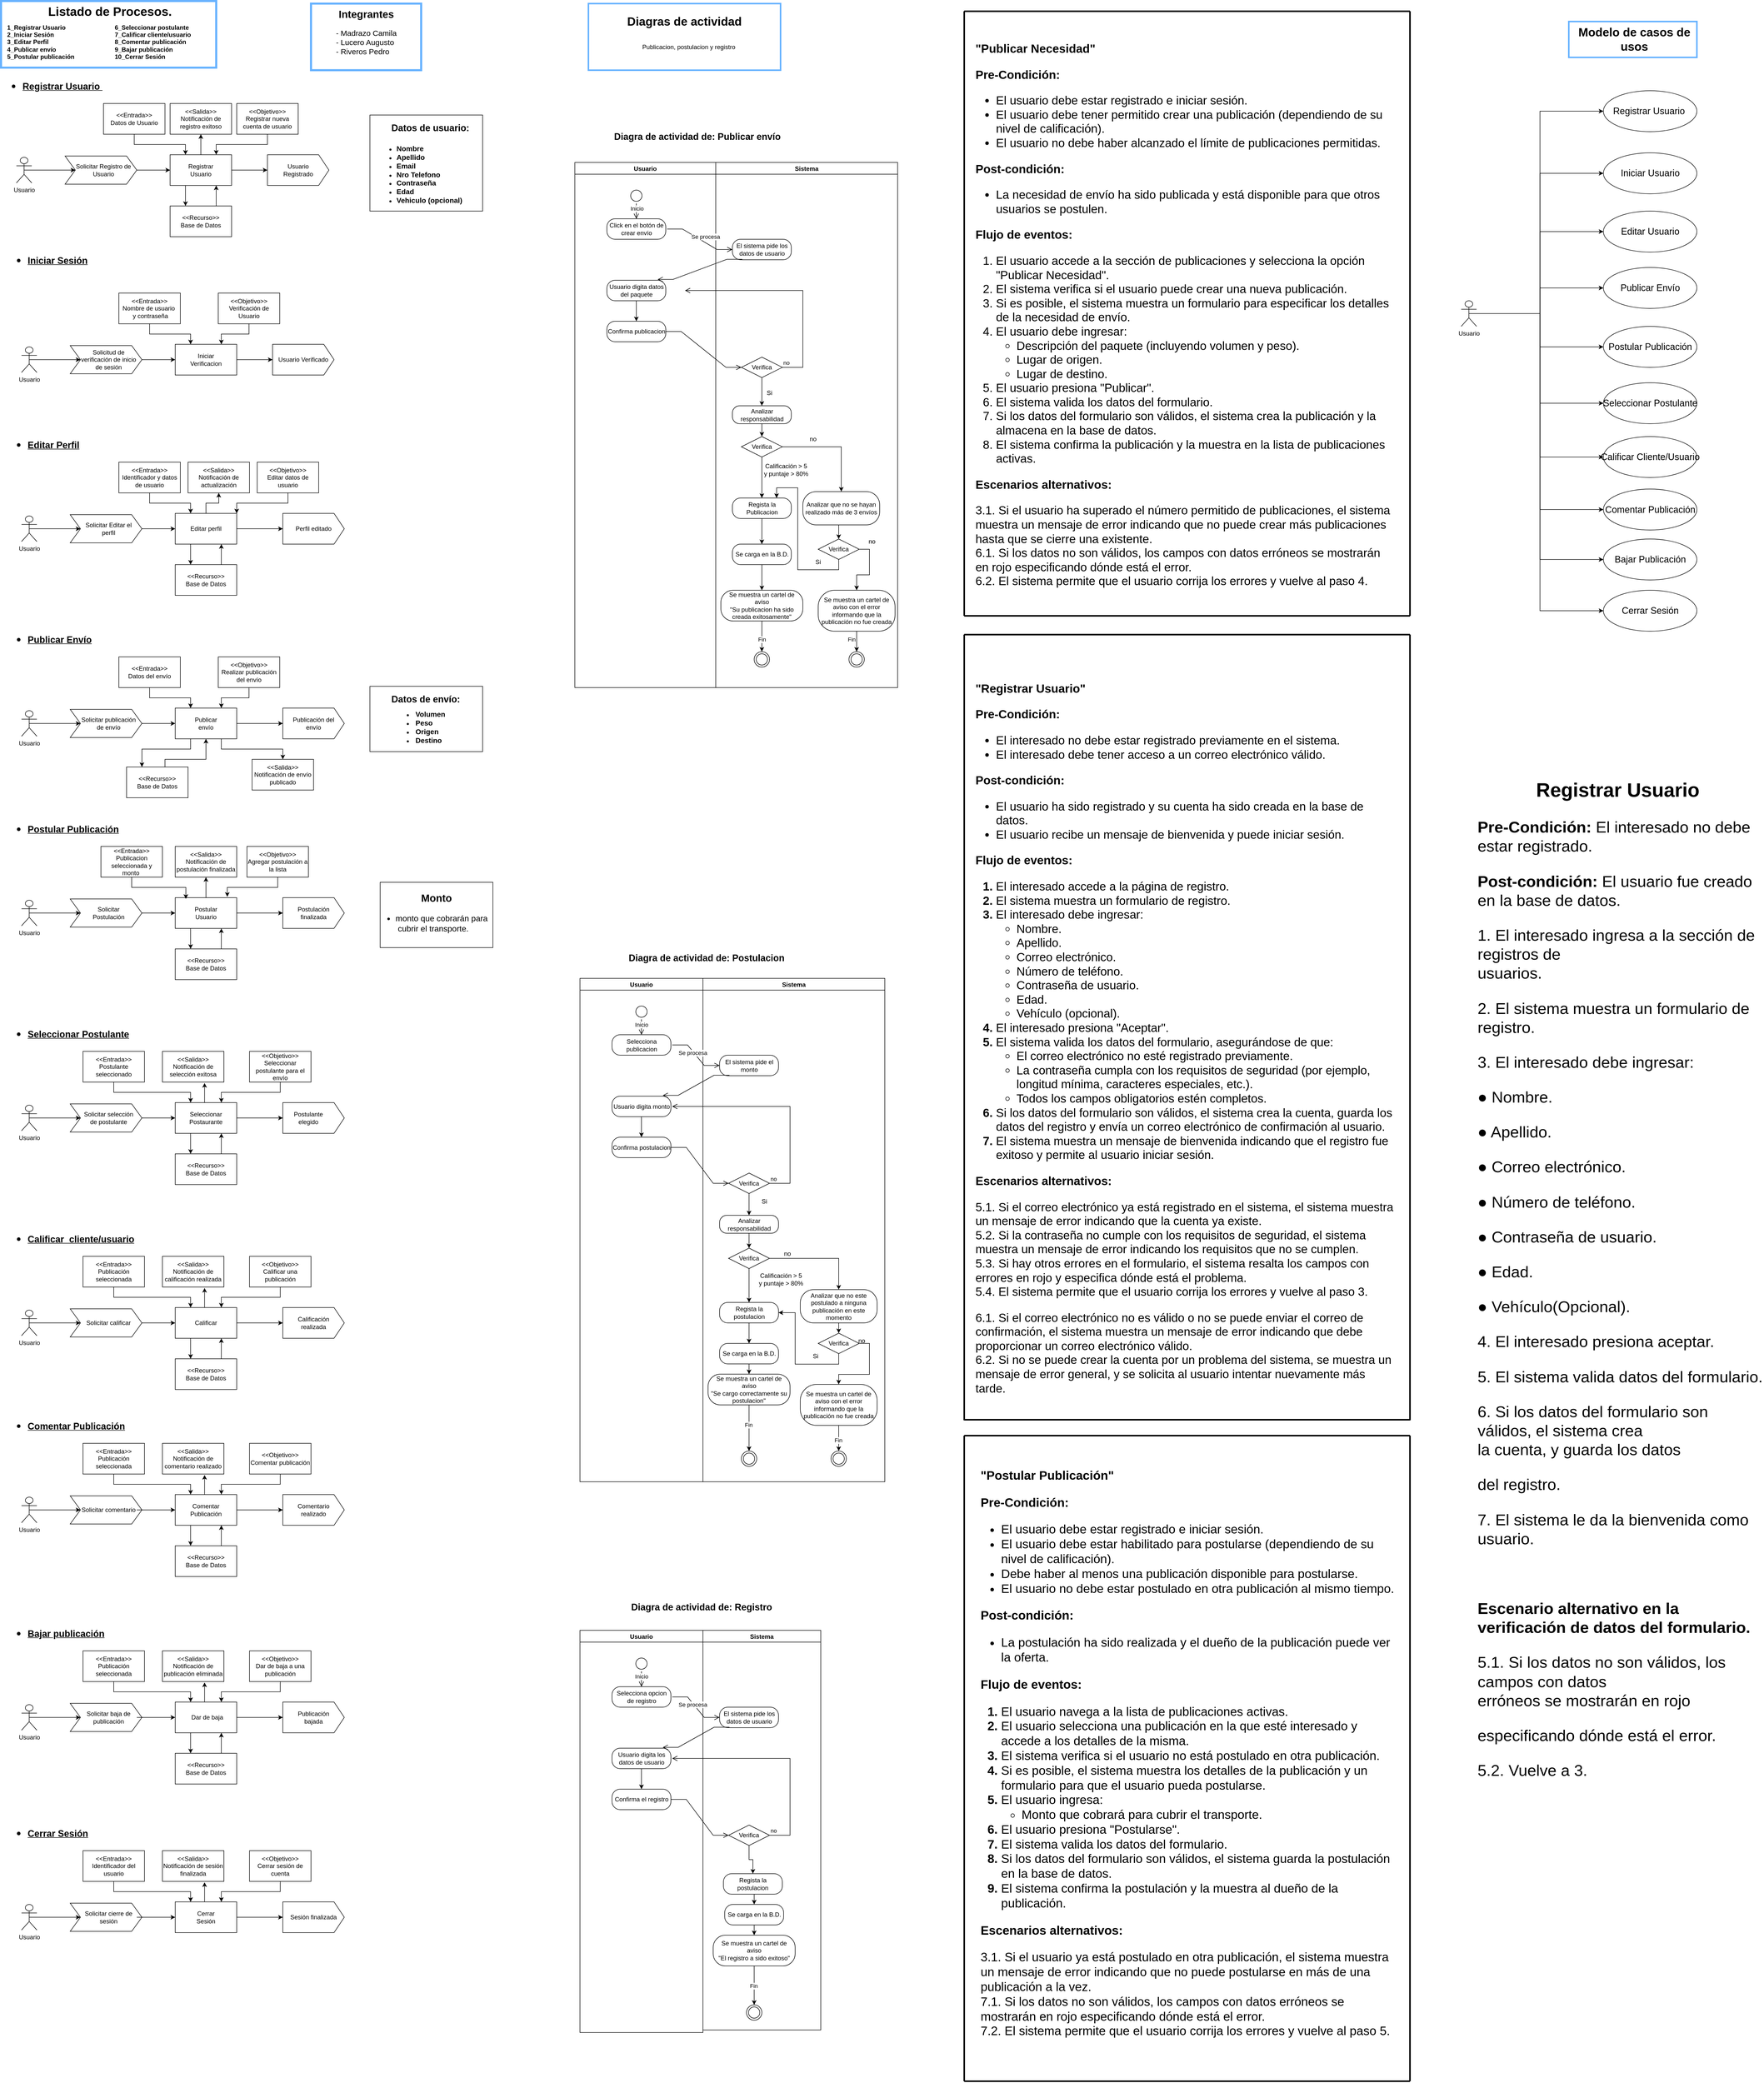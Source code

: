 <mxfile version="24.7.7">
  <diagram name="Página-1" id="8EGf4Su3iBePoX2ZfNUF">
    <mxGraphModel dx="1857" dy="1194" grid="1" gridSize="10" guides="1" tooltips="1" connect="1" arrows="1" fold="1" page="1" pageScale="1" pageWidth="1169" pageHeight="827" math="0" shadow="0">
      <root>
        <mxCell id="0" />
        <mxCell id="1" parent="0" />
        <mxCell id="CrrvqAwiYmZfUuW3-mQa-169" value="" style="rounded=0;whiteSpace=wrap;html=1;" parent="1" vertex="1">
          <mxGeometry x="-440" y="-597.5" width="220" height="187.5" as="geometry" />
        </mxCell>
        <mxCell id="CrrvqAwiYmZfUuW3-mQa-43" value="" style="verticalLabelPosition=bottom;verticalAlign=top;html=1;shape=offPageConnector;rounded=0;size=0.167;rotation=-90;" parent="1" vertex="1">
          <mxGeometry x="-610" y="-550" width="60" height="120" as="geometry" />
        </mxCell>
        <mxCell id="CrrvqAwiYmZfUuW3-mQa-6" value="" style="rounded=0;whiteSpace=wrap;html=1;fillColor=none;strokeColor=#66B2FF;strokeWidth=4;" parent="1" vertex="1">
          <mxGeometry x="-1160" y="-820" width="420" height="130" as="geometry" />
        </mxCell>
        <mxCell id="CrrvqAwiYmZfUuW3-mQa-18" style="edgeStyle=orthogonalEdgeStyle;rounded=0;orthogonalLoop=1;jettySize=auto;html=1;exitX=0.5;exitY=0.5;exitDx=0;exitDy=0;exitPerimeter=0;" parent="1" source="Su_OemVcsVb99QI9vs1Z-1" target="CrrvqAwiYmZfUuW3-mQa-8" edge="1">
          <mxGeometry relative="1" as="geometry" />
        </mxCell>
        <mxCell id="Su_OemVcsVb99QI9vs1Z-1" value="Usuario" style="shape=umlActor;verticalLabelPosition=bottom;verticalAlign=top;html=1;outlineConnect=0;" parent="1" vertex="1">
          <mxGeometry x="-1130" y="-515" width="30" height="50" as="geometry" />
        </mxCell>
        <mxCell id="CrrvqAwiYmZfUuW3-mQa-2" value="&lt;h1 style=&quot;margin-top: 0px;&quot;&gt;Listado de Procesos.&lt;/h1&gt;" style="text;html=1;whiteSpace=wrap;overflow=hidden;rounded=0;" parent="1" vertex="1">
          <mxGeometry x="-1070" y="-820" width="260" height="40" as="geometry" />
        </mxCell>
        <mxCell id="CrrvqAwiYmZfUuW3-mQa-3" value="&lt;b style=&quot;background-color: initial;&quot;&gt;1_Registrar Usuario&lt;/b&gt;&lt;br&gt;&lt;b style=&quot;background-color: initial;&quot;&gt;2_Iniciar Sesión&lt;/b&gt;&lt;br&gt;&lt;b style=&quot;background-color: initial;&quot;&gt;3_Editar Perfil&lt;/b&gt;&lt;br&gt;&lt;b style=&quot;background-color: initial;&quot;&gt;4_Publicar envío&lt;/b&gt;&lt;br&gt;&lt;b style=&quot;background-color: initial;&quot;&gt;5_Postular publicación&lt;/b&gt;" style="text;html=1;align=left;verticalAlign=middle;whiteSpace=wrap;rounded=0;" parent="1" vertex="1">
          <mxGeometry x="-1150" y="-800" width="270" height="120" as="geometry" />
        </mxCell>
        <mxCell id="CrrvqAwiYmZfUuW3-mQa-5" value="&lt;div&gt;&lt;b style=&quot;background-color: initial;&quot;&gt;6_Seleccionar postulante&lt;/b&gt;&lt;/div&gt;&lt;b style=&quot;background-color: initial;&quot;&gt;7_Calificar cliente/usuario&lt;/b&gt;&lt;br&gt;&lt;b style=&quot;background-color: initial;&quot;&gt;8_Comentar publicación&lt;/b&gt;&lt;br&gt;&lt;b style=&quot;background-color: initial;&quot;&gt;9_Bajar publicación&lt;/b&gt;&lt;br&gt;&lt;b style=&quot;background-color: initial;&quot;&gt;10_Cerrar Sesión&lt;/b&gt;" style="text;html=1;align=left;verticalAlign=middle;whiteSpace=wrap;rounded=0;" parent="1" vertex="1">
          <mxGeometry x="-940" y="-800" width="200" height="120" as="geometry" />
        </mxCell>
        <mxCell id="CrrvqAwiYmZfUuW3-mQa-7" value="&lt;h1 style=&quot;margin-top: 0px;&quot;&gt;&lt;ul&gt;&lt;li&gt;&lt;font style=&quot;font-size: 18px;&quot;&gt;&lt;u&gt;Registrar Usuario&amp;nbsp;&lt;/u&gt;&lt;/font&gt;&lt;/li&gt;&lt;/ul&gt;&lt;/h1&gt;" style="text;html=1;whiteSpace=wrap;overflow=hidden;rounded=0;" parent="1" vertex="1">
          <mxGeometry x="-1160" y="-700" width="260" height="70" as="geometry" />
        </mxCell>
        <mxCell id="CrrvqAwiYmZfUuW3-mQa-23" style="edgeStyle=orthogonalEdgeStyle;rounded=0;orthogonalLoop=1;jettySize=auto;html=1;exitX=1;exitY=0.5;exitDx=0;exitDy=0;entryX=0;entryY=0.5;entryDx=0;entryDy=0;" parent="1" source="CrrvqAwiYmZfUuW3-mQa-8" target="CrrvqAwiYmZfUuW3-mQa-19" edge="1">
          <mxGeometry relative="1" as="geometry" />
        </mxCell>
        <mxCell id="CrrvqAwiYmZfUuW3-mQa-8" value="" style="shape=step;perimeter=stepPerimeter;whiteSpace=wrap;html=1;fixedSize=1;" parent="1" vertex="1">
          <mxGeometry x="-1035" y="-517.5" width="140" height="55" as="geometry" />
        </mxCell>
        <mxCell id="CrrvqAwiYmZfUuW3-mQa-13" value="Solicitar Registro de Usuario" style="text;html=1;align=center;verticalAlign=middle;whiteSpace=wrap;rounded=0;" parent="1" vertex="1">
          <mxGeometry x="-1015" y="-505" width="110" height="30" as="geometry" />
        </mxCell>
        <mxCell id="CrrvqAwiYmZfUuW3-mQa-26" style="edgeStyle=orthogonalEdgeStyle;rounded=0;orthogonalLoop=1;jettySize=auto;html=1;exitX=1;exitY=0.5;exitDx=0;exitDy=0;entryX=0.5;entryY=0;entryDx=0;entryDy=0;" parent="1" source="CrrvqAwiYmZfUuW3-mQa-19" target="CrrvqAwiYmZfUuW3-mQa-43" edge="1">
          <mxGeometry relative="1" as="geometry">
            <mxPoint x="-630" y="-490" as="targetPoint" />
          </mxGeometry>
        </mxCell>
        <mxCell id="CrrvqAwiYmZfUuW3-mQa-173" style="edgeStyle=orthogonalEdgeStyle;rounded=0;orthogonalLoop=1;jettySize=auto;html=1;exitX=0.25;exitY=1;exitDx=0;exitDy=0;entryX=0.25;entryY=0;entryDx=0;entryDy=0;" parent="1" source="CrrvqAwiYmZfUuW3-mQa-19" target="CrrvqAwiYmZfUuW3-mQa-37" edge="1">
          <mxGeometry relative="1" as="geometry" />
        </mxCell>
        <mxCell id="PhDUUgStAlfBUmAMiNLs-127" style="edgeStyle=orthogonalEdgeStyle;rounded=0;orthogonalLoop=1;jettySize=auto;html=1;exitX=0.5;exitY=0;exitDx=0;exitDy=0;entryX=0.5;entryY=1;entryDx=0;entryDy=0;" parent="1" source="CrrvqAwiYmZfUuW3-mQa-19" target="PhDUUgStAlfBUmAMiNLs-123" edge="1">
          <mxGeometry relative="1" as="geometry" />
        </mxCell>
        <mxCell id="CrrvqAwiYmZfUuW3-mQa-19" value="" style="rounded=0;whiteSpace=wrap;html=1;" parent="1" vertex="1">
          <mxGeometry x="-830" y="-520" width="120" height="60" as="geometry" />
        </mxCell>
        <mxCell id="CrrvqAwiYmZfUuW3-mQa-20" value="Registrar Usuario" style="text;html=1;align=center;verticalAlign=middle;whiteSpace=wrap;rounded=0;" parent="1" vertex="1">
          <mxGeometry x="-805" y="-505" width="70" height="30" as="geometry" />
        </mxCell>
        <mxCell id="PhDUUgStAlfBUmAMiNLs-122" style="edgeStyle=orthogonalEdgeStyle;rounded=0;orthogonalLoop=1;jettySize=auto;html=1;exitX=0.5;exitY=1;exitDx=0;exitDy=0;entryX=0.25;entryY=0;entryDx=0;entryDy=0;" parent="1" source="CrrvqAwiYmZfUuW3-mQa-31" target="CrrvqAwiYmZfUuW3-mQa-19" edge="1">
          <mxGeometry relative="1" as="geometry" />
        </mxCell>
        <mxCell id="CrrvqAwiYmZfUuW3-mQa-31" value="" style="rounded=0;whiteSpace=wrap;html=1;" parent="1" vertex="1">
          <mxGeometry x="-960" y="-620" width="120" height="60" as="geometry" />
        </mxCell>
        <mxCell id="CrrvqAwiYmZfUuW3-mQa-32" value="&amp;lt;&amp;lt;Entrada&amp;gt;&amp;gt;&lt;div&gt;Datos de Usuario&lt;/div&gt;" style="text;html=1;align=center;verticalAlign=middle;whiteSpace=wrap;rounded=0;" parent="1" vertex="1">
          <mxGeometry x="-960" y="-605" width="120" height="30" as="geometry" />
        </mxCell>
        <mxCell id="PhDUUgStAlfBUmAMiNLs-121" style="edgeStyle=orthogonalEdgeStyle;rounded=0;orthogonalLoop=1;jettySize=auto;html=1;exitX=0.5;exitY=1;exitDx=0;exitDy=0;entryX=0.75;entryY=0;entryDx=0;entryDy=0;" parent="1" source="CrrvqAwiYmZfUuW3-mQa-33" target="CrrvqAwiYmZfUuW3-mQa-19" edge="1">
          <mxGeometry relative="1" as="geometry" />
        </mxCell>
        <mxCell id="CrrvqAwiYmZfUuW3-mQa-33" value="" style="rounded=0;whiteSpace=wrap;html=1;" parent="1" vertex="1">
          <mxGeometry x="-700" y="-620" width="120" height="60" as="geometry" />
        </mxCell>
        <mxCell id="CrrvqAwiYmZfUuW3-mQa-34" value="&amp;lt;&amp;lt;Objetivo&amp;gt;&amp;gt;&lt;div&gt;Registrar nueva cuenta de usuario&lt;/div&gt;" style="text;html=1;align=center;verticalAlign=middle;whiteSpace=wrap;rounded=0;" parent="1" vertex="1">
          <mxGeometry x="-700" y="-605" width="120" height="30" as="geometry" />
        </mxCell>
        <mxCell id="CrrvqAwiYmZfUuW3-mQa-172" style="edgeStyle=orthogonalEdgeStyle;rounded=0;orthogonalLoop=1;jettySize=auto;html=1;exitX=0.75;exitY=0;exitDx=0;exitDy=0;entryX=0.75;entryY=1;entryDx=0;entryDy=0;" parent="1" source="CrrvqAwiYmZfUuW3-mQa-37" target="CrrvqAwiYmZfUuW3-mQa-19" edge="1">
          <mxGeometry relative="1" as="geometry" />
        </mxCell>
        <mxCell id="CrrvqAwiYmZfUuW3-mQa-37" value="" style="rounded=0;whiteSpace=wrap;html=1;" parent="1" vertex="1">
          <mxGeometry x="-830" y="-420" width="120" height="60" as="geometry" />
        </mxCell>
        <mxCell id="CrrvqAwiYmZfUuW3-mQa-38" value="&amp;lt;&amp;lt;Recurso&amp;gt;&amp;gt;&lt;div&gt;Base de Datos&lt;/div&gt;" style="text;html=1;align=center;verticalAlign=middle;whiteSpace=wrap;rounded=0;" parent="1" vertex="1">
          <mxGeometry x="-830" y="-405" width="120" height="30" as="geometry" />
        </mxCell>
        <mxCell id="CrrvqAwiYmZfUuW3-mQa-41" value="Usuario Registrado" style="text;html=1;align=center;verticalAlign=middle;whiteSpace=wrap;rounded=0;" parent="1" vertex="1">
          <mxGeometry x="-630" y="-505" width="100" height="30" as="geometry" />
        </mxCell>
        <mxCell id="CrrvqAwiYmZfUuW3-mQa-60" value="" style="verticalLabelPosition=bottom;verticalAlign=top;html=1;shape=offPageConnector;rounded=0;size=0.167;rotation=-90;" parent="1" vertex="1">
          <mxGeometry x="-600" y="-180" width="60" height="120" as="geometry" />
        </mxCell>
        <mxCell id="CrrvqAwiYmZfUuW3-mQa-61" style="edgeStyle=orthogonalEdgeStyle;rounded=0;orthogonalLoop=1;jettySize=auto;html=1;exitX=0.5;exitY=0.5;exitDx=0;exitDy=0;exitPerimeter=0;" parent="1" source="CrrvqAwiYmZfUuW3-mQa-62" target="CrrvqAwiYmZfUuW3-mQa-65" edge="1">
          <mxGeometry relative="1" as="geometry" />
        </mxCell>
        <mxCell id="CrrvqAwiYmZfUuW3-mQa-62" value="Usuario" style="shape=umlActor;verticalLabelPosition=bottom;verticalAlign=top;html=1;outlineConnect=0;" parent="1" vertex="1">
          <mxGeometry x="-1120" y="-145" width="30" height="50" as="geometry" />
        </mxCell>
        <mxCell id="CrrvqAwiYmZfUuW3-mQa-63" value="&lt;h1 style=&quot;margin-top: 0px;&quot;&gt;&lt;ul&gt;&lt;li&gt;&lt;span style=&quot;font-size: 18px;&quot;&gt;&lt;u&gt;Iniciar Sesión&lt;/u&gt;&lt;/span&gt;&lt;/li&gt;&lt;/ul&gt;&lt;/h1&gt;" style="text;html=1;whiteSpace=wrap;overflow=hidden;rounded=0;" parent="1" vertex="1">
          <mxGeometry x="-1150" y="-360" width="260" height="70" as="geometry" />
        </mxCell>
        <mxCell id="CrrvqAwiYmZfUuW3-mQa-64" style="edgeStyle=orthogonalEdgeStyle;rounded=0;orthogonalLoop=1;jettySize=auto;html=1;exitX=1;exitY=0.5;exitDx=0;exitDy=0;entryX=0;entryY=0.5;entryDx=0;entryDy=0;" parent="1" source="CrrvqAwiYmZfUuW3-mQa-65" target="CrrvqAwiYmZfUuW3-mQa-69" edge="1">
          <mxGeometry relative="1" as="geometry" />
        </mxCell>
        <mxCell id="CrrvqAwiYmZfUuW3-mQa-65" value="" style="shape=step;perimeter=stepPerimeter;whiteSpace=wrap;html=1;fixedSize=1;" parent="1" vertex="1">
          <mxGeometry x="-1025" y="-147.5" width="140" height="55" as="geometry" />
        </mxCell>
        <mxCell id="CrrvqAwiYmZfUuW3-mQa-66" value="Solicitud de verificación de inicio de sesión" style="text;html=1;align=center;verticalAlign=middle;whiteSpace=wrap;rounded=0;" parent="1" vertex="1">
          <mxGeometry x="-1005" y="-135" width="110" height="30" as="geometry" />
        </mxCell>
        <mxCell id="CrrvqAwiYmZfUuW3-mQa-67" style="edgeStyle=orthogonalEdgeStyle;rounded=0;orthogonalLoop=1;jettySize=auto;html=1;exitX=1;exitY=0.5;exitDx=0;exitDy=0;entryX=0.5;entryY=0;entryDx=0;entryDy=0;" parent="1" source="CrrvqAwiYmZfUuW3-mQa-69" target="CrrvqAwiYmZfUuW3-mQa-60" edge="1">
          <mxGeometry relative="1" as="geometry">
            <mxPoint x="-620" y="-120" as="targetPoint" />
          </mxGeometry>
        </mxCell>
        <mxCell id="CrrvqAwiYmZfUuW3-mQa-69" value="" style="rounded=0;whiteSpace=wrap;html=1;" parent="1" vertex="1">
          <mxGeometry x="-820" y="-150" width="120" height="60" as="geometry" />
        </mxCell>
        <mxCell id="CrrvqAwiYmZfUuW3-mQa-70" value="Iniciar Verificacion" style="text;html=1;align=center;verticalAlign=middle;whiteSpace=wrap;rounded=0;" parent="1" vertex="1">
          <mxGeometry x="-795" y="-135" width="70" height="30" as="geometry" />
        </mxCell>
        <mxCell id="CrrvqAwiYmZfUuW3-mQa-71" style="edgeStyle=orthogonalEdgeStyle;rounded=0;orthogonalLoop=1;jettySize=auto;html=1;exitX=0.5;exitY=1;exitDx=0;exitDy=0;entryX=0.25;entryY=0;entryDx=0;entryDy=0;" parent="1" source="CrrvqAwiYmZfUuW3-mQa-72" target="CrrvqAwiYmZfUuW3-mQa-69" edge="1">
          <mxGeometry relative="1" as="geometry" />
        </mxCell>
        <mxCell id="CrrvqAwiYmZfUuW3-mQa-72" value="" style="rounded=0;whiteSpace=wrap;html=1;" parent="1" vertex="1">
          <mxGeometry x="-930" y="-250" width="120" height="60" as="geometry" />
        </mxCell>
        <mxCell id="CrrvqAwiYmZfUuW3-mQa-73" value="&amp;lt;&amp;lt;Entrada&amp;gt;&amp;gt;&lt;div&gt;Nombre de usuario&amp;nbsp; &amp;nbsp;y contraseña&lt;/div&gt;" style="text;html=1;align=center;verticalAlign=middle;whiteSpace=wrap;rounded=0;" parent="1" vertex="1">
          <mxGeometry x="-930" y="-235" width="120" height="30" as="geometry" />
        </mxCell>
        <mxCell id="CrrvqAwiYmZfUuW3-mQa-74" style="edgeStyle=orthogonalEdgeStyle;rounded=0;orthogonalLoop=1;jettySize=auto;html=1;exitX=0.5;exitY=1;exitDx=0;exitDy=0;entryX=0.75;entryY=0;entryDx=0;entryDy=0;" parent="1" source="CrrvqAwiYmZfUuW3-mQa-75" target="CrrvqAwiYmZfUuW3-mQa-69" edge="1">
          <mxGeometry relative="1" as="geometry" />
        </mxCell>
        <mxCell id="CrrvqAwiYmZfUuW3-mQa-75" value="" style="rounded=0;whiteSpace=wrap;html=1;" parent="1" vertex="1">
          <mxGeometry x="-736" y="-250" width="120" height="60" as="geometry" />
        </mxCell>
        <mxCell id="CrrvqAwiYmZfUuW3-mQa-76" value="&amp;lt;&amp;lt;Objetivo&amp;gt;&amp;gt;&lt;div&gt;Verificación de Usuario&lt;/div&gt;" style="text;html=1;align=center;verticalAlign=middle;whiteSpace=wrap;rounded=0;" parent="1" vertex="1">
          <mxGeometry x="-736" y="-235" width="120" height="30" as="geometry" />
        </mxCell>
        <mxCell id="CrrvqAwiYmZfUuW3-mQa-79" value="Usuario Verificado" style="text;html=1;align=center;verticalAlign=middle;whiteSpace=wrap;rounded=0;" parent="1" vertex="1">
          <mxGeometry x="-620" y="-135" width="100" height="30" as="geometry" />
        </mxCell>
        <mxCell id="CrrvqAwiYmZfUuW3-mQa-80" value="" style="verticalLabelPosition=bottom;verticalAlign=top;html=1;shape=offPageConnector;rounded=0;size=0.167;rotation=-90;" parent="1" vertex="1">
          <mxGeometry x="-580" y="150" width="60" height="120" as="geometry" />
        </mxCell>
        <mxCell id="CrrvqAwiYmZfUuW3-mQa-81" style="edgeStyle=orthogonalEdgeStyle;rounded=0;orthogonalLoop=1;jettySize=auto;html=1;exitX=0.5;exitY=0.5;exitDx=0;exitDy=0;exitPerimeter=0;" parent="1" source="CrrvqAwiYmZfUuW3-mQa-82" target="CrrvqAwiYmZfUuW3-mQa-85" edge="1">
          <mxGeometry relative="1" as="geometry" />
        </mxCell>
        <mxCell id="CrrvqAwiYmZfUuW3-mQa-82" value="Usuario" style="shape=umlActor;verticalLabelPosition=bottom;verticalAlign=top;html=1;outlineConnect=0;" parent="1" vertex="1">
          <mxGeometry x="-1120" y="185" width="30" height="50" as="geometry" />
        </mxCell>
        <mxCell id="CrrvqAwiYmZfUuW3-mQa-83" value="&lt;h1 style=&quot;margin-top: 0px;&quot;&gt;&lt;ul&gt;&lt;li&gt;&lt;span style=&quot;font-size: 18px;&quot;&gt;&lt;u&gt;Editar Perfil&lt;/u&gt;&lt;/span&gt;&lt;/li&gt;&lt;/ul&gt;&lt;/h1&gt;" style="text;html=1;whiteSpace=wrap;overflow=hidden;rounded=0;" parent="1" vertex="1">
          <mxGeometry x="-1150" width="260" height="70" as="geometry" />
        </mxCell>
        <mxCell id="CrrvqAwiYmZfUuW3-mQa-84" style="edgeStyle=orthogonalEdgeStyle;rounded=0;orthogonalLoop=1;jettySize=auto;html=1;exitX=1;exitY=0.5;exitDx=0;exitDy=0;entryX=0;entryY=0.5;entryDx=0;entryDy=0;" parent="1" source="CrrvqAwiYmZfUuW3-mQa-85" target="CrrvqAwiYmZfUuW3-mQa-89" edge="1">
          <mxGeometry relative="1" as="geometry" />
        </mxCell>
        <mxCell id="CrrvqAwiYmZfUuW3-mQa-85" value="" style="shape=step;perimeter=stepPerimeter;whiteSpace=wrap;html=1;fixedSize=1;" parent="1" vertex="1">
          <mxGeometry x="-1025" y="182.5" width="140" height="55" as="geometry" />
        </mxCell>
        <mxCell id="CrrvqAwiYmZfUuW3-mQa-86" value="Solicitar Editar el perfil" style="text;html=1;align=center;verticalAlign=middle;whiteSpace=wrap;rounded=0;" parent="1" vertex="1">
          <mxGeometry x="-1005" y="195" width="110" height="30" as="geometry" />
        </mxCell>
        <mxCell id="CrrvqAwiYmZfUuW3-mQa-87" style="edgeStyle=orthogonalEdgeStyle;rounded=0;orthogonalLoop=1;jettySize=auto;html=1;exitX=1;exitY=0.5;exitDx=0;exitDy=0;entryX=0.5;entryY=0;entryDx=0;entryDy=0;" parent="1" source="CrrvqAwiYmZfUuW3-mQa-89" target="CrrvqAwiYmZfUuW3-mQa-80" edge="1">
          <mxGeometry relative="1" as="geometry">
            <mxPoint x="-630" y="210" as="targetPoint" />
          </mxGeometry>
        </mxCell>
        <mxCell id="CrrvqAwiYmZfUuW3-mQa-177" style="edgeStyle=orthogonalEdgeStyle;rounded=0;orthogonalLoop=1;jettySize=auto;html=1;exitX=0.25;exitY=1;exitDx=0;exitDy=0;entryX=0.25;entryY=0;entryDx=0;entryDy=0;" parent="1" source="CrrvqAwiYmZfUuW3-mQa-89" target="CrrvqAwiYmZfUuW3-mQa-97" edge="1">
          <mxGeometry relative="1" as="geometry" />
        </mxCell>
        <mxCell id="PhDUUgStAlfBUmAMiNLs-128" style="edgeStyle=orthogonalEdgeStyle;rounded=0;orthogonalLoop=1;jettySize=auto;html=1;exitX=0.5;exitY=0;exitDx=0;exitDy=0;entryX=0.5;entryY=1;entryDx=0;entryDy=0;" parent="1" source="CrrvqAwiYmZfUuW3-mQa-89" target="CrrvqAwiYmZfUuW3-mQa-161" edge="1">
          <mxGeometry relative="1" as="geometry" />
        </mxCell>
        <mxCell id="CrrvqAwiYmZfUuW3-mQa-89" value="" style="rounded=0;whiteSpace=wrap;html=1;" parent="1" vertex="1">
          <mxGeometry x="-820" y="180" width="120" height="60" as="geometry" />
        </mxCell>
        <mxCell id="CrrvqAwiYmZfUuW3-mQa-90" value="Editar perfil" style="text;html=1;align=center;verticalAlign=middle;whiteSpace=wrap;rounded=0;" parent="1" vertex="1">
          <mxGeometry x="-795" y="195" width="70" height="30" as="geometry" />
        </mxCell>
        <mxCell id="CrrvqAwiYmZfUuW3-mQa-91" style="edgeStyle=orthogonalEdgeStyle;rounded=0;orthogonalLoop=1;jettySize=auto;html=1;exitX=0.5;exitY=1;exitDx=0;exitDy=0;entryX=0.25;entryY=0;entryDx=0;entryDy=0;" parent="1" source="CrrvqAwiYmZfUuW3-mQa-92" target="CrrvqAwiYmZfUuW3-mQa-89" edge="1">
          <mxGeometry relative="1" as="geometry" />
        </mxCell>
        <mxCell id="CrrvqAwiYmZfUuW3-mQa-92" value="" style="rounded=0;whiteSpace=wrap;html=1;" parent="1" vertex="1">
          <mxGeometry x="-930" y="80" width="120" height="60" as="geometry" />
        </mxCell>
        <mxCell id="CrrvqAwiYmZfUuW3-mQa-93" value="&amp;lt;&amp;lt;Entrada&amp;gt;&amp;gt;&lt;div&gt;Identificador y datos de usuario&lt;/div&gt;" style="text;html=1;align=center;verticalAlign=middle;whiteSpace=wrap;rounded=0;" parent="1" vertex="1">
          <mxGeometry x="-930" y="95" width="120" height="30" as="geometry" />
        </mxCell>
        <mxCell id="CrrvqAwiYmZfUuW3-mQa-166" style="edgeStyle=orthogonalEdgeStyle;rounded=0;orthogonalLoop=1;jettySize=auto;html=1;exitX=0.5;exitY=1;exitDx=0;exitDy=0;entryX=1;entryY=0;entryDx=0;entryDy=0;" parent="1" source="CrrvqAwiYmZfUuW3-mQa-95" target="CrrvqAwiYmZfUuW3-mQa-89" edge="1">
          <mxGeometry relative="1" as="geometry" />
        </mxCell>
        <mxCell id="CrrvqAwiYmZfUuW3-mQa-95" value="" style="rounded=0;whiteSpace=wrap;html=1;" parent="1" vertex="1">
          <mxGeometry x="-660" y="80" width="120" height="60" as="geometry" />
        </mxCell>
        <mxCell id="CrrvqAwiYmZfUuW3-mQa-96" value="&amp;lt;&amp;lt;Objetivo&amp;gt;&amp;gt;&lt;div&gt;Editar datos de usuario&lt;/div&gt;" style="text;html=1;align=center;verticalAlign=middle;whiteSpace=wrap;rounded=0;" parent="1" vertex="1">
          <mxGeometry x="-660" y="95" width="120" height="30" as="geometry" />
        </mxCell>
        <mxCell id="CrrvqAwiYmZfUuW3-mQa-178" style="edgeStyle=orthogonalEdgeStyle;rounded=0;orthogonalLoop=1;jettySize=auto;html=1;exitX=0.75;exitY=0;exitDx=0;exitDy=0;entryX=0.75;entryY=1;entryDx=0;entryDy=0;" parent="1" source="CrrvqAwiYmZfUuW3-mQa-97" target="CrrvqAwiYmZfUuW3-mQa-89" edge="1">
          <mxGeometry relative="1" as="geometry" />
        </mxCell>
        <mxCell id="CrrvqAwiYmZfUuW3-mQa-97" value="" style="rounded=0;whiteSpace=wrap;html=1;" parent="1" vertex="1">
          <mxGeometry x="-820" y="280" width="120" height="60" as="geometry" />
        </mxCell>
        <mxCell id="CrrvqAwiYmZfUuW3-mQa-98" value="&amp;lt;&amp;lt;Recurso&amp;gt;&amp;gt;&lt;div&gt;Base de Datos&lt;/div&gt;" style="text;html=1;align=center;verticalAlign=middle;whiteSpace=wrap;rounded=0;" parent="1" vertex="1">
          <mxGeometry x="-820" y="295" width="120" height="30" as="geometry" />
        </mxCell>
        <mxCell id="CrrvqAwiYmZfUuW3-mQa-99" value="Perfil editado" style="text;html=1;align=center;verticalAlign=middle;whiteSpace=wrap;rounded=0;" parent="1" vertex="1">
          <mxGeometry x="-600" y="195" width="100" height="30" as="geometry" />
        </mxCell>
        <mxCell id="CrrvqAwiYmZfUuW3-mQa-100" value="" style="verticalLabelPosition=bottom;verticalAlign=top;html=1;shape=offPageConnector;rounded=0;size=0.167;rotation=-90;" parent="1" vertex="1">
          <mxGeometry x="-580" y="530" width="60" height="120" as="geometry" />
        </mxCell>
        <mxCell id="CrrvqAwiYmZfUuW3-mQa-101" style="edgeStyle=orthogonalEdgeStyle;rounded=0;orthogonalLoop=1;jettySize=auto;html=1;exitX=0.5;exitY=0.5;exitDx=0;exitDy=0;exitPerimeter=0;" parent="1" source="CrrvqAwiYmZfUuW3-mQa-102" target="CrrvqAwiYmZfUuW3-mQa-105" edge="1">
          <mxGeometry relative="1" as="geometry" />
        </mxCell>
        <mxCell id="CrrvqAwiYmZfUuW3-mQa-102" value="Usuario" style="shape=umlActor;verticalLabelPosition=bottom;verticalAlign=top;html=1;outlineConnect=0;" parent="1" vertex="1">
          <mxGeometry x="-1120" y="565" width="30" height="50" as="geometry" />
        </mxCell>
        <mxCell id="CrrvqAwiYmZfUuW3-mQa-103" value="&lt;h1 style=&quot;margin-top: 0px;&quot;&gt;&lt;ul&gt;&lt;li&gt;&lt;span style=&quot;font-size: 18px;&quot;&gt;&lt;u&gt;Publicar Envío&lt;/u&gt;&lt;/span&gt;&lt;/li&gt;&lt;/ul&gt;&lt;/h1&gt;" style="text;html=1;whiteSpace=wrap;overflow=hidden;rounded=0;" parent="1" vertex="1">
          <mxGeometry x="-1150" y="380" width="270" height="70" as="geometry" />
        </mxCell>
        <mxCell id="CrrvqAwiYmZfUuW3-mQa-104" style="edgeStyle=orthogonalEdgeStyle;rounded=0;orthogonalLoop=1;jettySize=auto;html=1;exitX=1;exitY=0.5;exitDx=0;exitDy=0;entryX=0;entryY=0.5;entryDx=0;entryDy=0;" parent="1" source="CrrvqAwiYmZfUuW3-mQa-105" target="CrrvqAwiYmZfUuW3-mQa-109" edge="1">
          <mxGeometry relative="1" as="geometry" />
        </mxCell>
        <mxCell id="CrrvqAwiYmZfUuW3-mQa-105" value="" style="shape=step;perimeter=stepPerimeter;whiteSpace=wrap;html=1;fixedSize=1;" parent="1" vertex="1">
          <mxGeometry x="-1025" y="562.5" width="140" height="55" as="geometry" />
        </mxCell>
        <mxCell id="CrrvqAwiYmZfUuW3-mQa-106" value="Solicitar publicación de envío" style="text;html=1;align=center;verticalAlign=middle;whiteSpace=wrap;rounded=0;" parent="1" vertex="1">
          <mxGeometry x="-1005" y="575" width="110" height="30" as="geometry" />
        </mxCell>
        <mxCell id="CrrvqAwiYmZfUuW3-mQa-107" style="edgeStyle=orthogonalEdgeStyle;rounded=0;orthogonalLoop=1;jettySize=auto;html=1;exitX=1;exitY=0.5;exitDx=0;exitDy=0;entryX=0.5;entryY=0;entryDx=0;entryDy=0;" parent="1" source="CrrvqAwiYmZfUuW3-mQa-109" target="CrrvqAwiYmZfUuW3-mQa-100" edge="1">
          <mxGeometry relative="1" as="geometry">
            <mxPoint x="-630" y="590" as="targetPoint" />
          </mxGeometry>
        </mxCell>
        <mxCell id="CrrvqAwiYmZfUuW3-mQa-179" style="edgeStyle=orthogonalEdgeStyle;rounded=0;orthogonalLoop=1;jettySize=auto;html=1;exitX=0.25;exitY=1;exitDx=0;exitDy=0;entryX=0.25;entryY=0;entryDx=0;entryDy=0;" parent="1" source="CrrvqAwiYmZfUuW3-mQa-109" target="CrrvqAwiYmZfUuW3-mQa-117" edge="1">
          <mxGeometry relative="1" as="geometry">
            <Array as="points">
              <mxPoint x="-790" y="640" />
              <mxPoint x="-885" y="640" />
            </Array>
          </mxGeometry>
        </mxCell>
        <mxCell id="CrrvqAwiYmZfUuW3-mQa-181" style="edgeStyle=orthogonalEdgeStyle;rounded=0;orthogonalLoop=1;jettySize=auto;html=1;exitX=0.75;exitY=1;exitDx=0;exitDy=0;entryX=0.5;entryY=0;entryDx=0;entryDy=0;" parent="1" source="CrrvqAwiYmZfUuW3-mQa-109" target="CrrvqAwiYmZfUuW3-mQa-170" edge="1">
          <mxGeometry relative="1" as="geometry" />
        </mxCell>
        <mxCell id="CrrvqAwiYmZfUuW3-mQa-109" value="" style="rounded=0;whiteSpace=wrap;html=1;" parent="1" vertex="1">
          <mxGeometry x="-820" y="560" width="120" height="60" as="geometry" />
        </mxCell>
        <mxCell id="CrrvqAwiYmZfUuW3-mQa-110" value="Publicar envío" style="text;html=1;align=center;verticalAlign=middle;whiteSpace=wrap;rounded=0;" parent="1" vertex="1">
          <mxGeometry x="-795" y="575" width="70" height="30" as="geometry" />
        </mxCell>
        <mxCell id="CrrvqAwiYmZfUuW3-mQa-111" style="edgeStyle=orthogonalEdgeStyle;rounded=0;orthogonalLoop=1;jettySize=auto;html=1;exitX=0.5;exitY=1;exitDx=0;exitDy=0;entryX=0.25;entryY=0;entryDx=0;entryDy=0;" parent="1" source="CrrvqAwiYmZfUuW3-mQa-112" target="CrrvqAwiYmZfUuW3-mQa-109" edge="1">
          <mxGeometry relative="1" as="geometry" />
        </mxCell>
        <mxCell id="CrrvqAwiYmZfUuW3-mQa-112" value="" style="rounded=0;whiteSpace=wrap;html=1;" parent="1" vertex="1">
          <mxGeometry x="-930" y="460" width="120" height="60" as="geometry" />
        </mxCell>
        <mxCell id="CrrvqAwiYmZfUuW3-mQa-113" value="&amp;lt;&amp;lt;Entrada&amp;gt;&amp;gt;&lt;div&gt;Datos del envío&lt;/div&gt;" style="text;html=1;align=center;verticalAlign=middle;whiteSpace=wrap;rounded=0;" parent="1" vertex="1">
          <mxGeometry x="-930" y="475" width="120" height="30" as="geometry" />
        </mxCell>
        <mxCell id="CrrvqAwiYmZfUuW3-mQa-114" style="edgeStyle=orthogonalEdgeStyle;rounded=0;orthogonalLoop=1;jettySize=auto;html=1;exitX=0.5;exitY=1;exitDx=0;exitDy=0;entryX=0.75;entryY=0;entryDx=0;entryDy=0;" parent="1" source="CrrvqAwiYmZfUuW3-mQa-115" target="CrrvqAwiYmZfUuW3-mQa-109" edge="1">
          <mxGeometry relative="1" as="geometry" />
        </mxCell>
        <mxCell id="CrrvqAwiYmZfUuW3-mQa-115" value="" style="rounded=0;whiteSpace=wrap;html=1;" parent="1" vertex="1">
          <mxGeometry x="-736" y="460" width="120" height="60" as="geometry" />
        </mxCell>
        <mxCell id="CrrvqAwiYmZfUuW3-mQa-116" value="&amp;lt;&amp;lt;Objetivo&amp;gt;&amp;gt;&lt;div&gt;Realizar publicación del envío&lt;/div&gt;" style="text;html=1;align=center;verticalAlign=middle;whiteSpace=wrap;rounded=0;" parent="1" vertex="1">
          <mxGeometry x="-736" y="475" width="120" height="30" as="geometry" />
        </mxCell>
        <mxCell id="CrrvqAwiYmZfUuW3-mQa-180" style="edgeStyle=orthogonalEdgeStyle;rounded=0;orthogonalLoop=1;jettySize=auto;html=1;exitX=0.75;exitY=0;exitDx=0;exitDy=0;entryX=0.5;entryY=1;entryDx=0;entryDy=0;" parent="1" source="CrrvqAwiYmZfUuW3-mQa-117" target="CrrvqAwiYmZfUuW3-mQa-109" edge="1">
          <mxGeometry relative="1" as="geometry">
            <Array as="points">
              <mxPoint x="-840" y="675" />
              <mxPoint x="-840" y="660" />
              <mxPoint x="-760" y="660" />
            </Array>
          </mxGeometry>
        </mxCell>
        <mxCell id="CrrvqAwiYmZfUuW3-mQa-117" value="" style="rounded=0;whiteSpace=wrap;html=1;" parent="1" vertex="1">
          <mxGeometry x="-915" y="675" width="120" height="60" as="geometry" />
        </mxCell>
        <mxCell id="CrrvqAwiYmZfUuW3-mQa-118" value="&amp;lt;&amp;lt;Recurso&amp;gt;&amp;gt;&lt;div&gt;Base de Datos&lt;/div&gt;" style="text;html=1;align=center;verticalAlign=middle;whiteSpace=wrap;rounded=0;" parent="1" vertex="1">
          <mxGeometry x="-915" y="690" width="120" height="30" as="geometry" />
        </mxCell>
        <mxCell id="CrrvqAwiYmZfUuW3-mQa-119" value="Publicación del envío" style="text;html=1;align=center;verticalAlign=middle;whiteSpace=wrap;rounded=0;" parent="1" vertex="1">
          <mxGeometry x="-600" y="575" width="100" height="30" as="geometry" />
        </mxCell>
        <mxCell id="CrrvqAwiYmZfUuW3-mQa-120" value="" style="verticalLabelPosition=bottom;verticalAlign=top;html=1;shape=offPageConnector;rounded=0;size=0.167;rotation=-90;" parent="1" vertex="1">
          <mxGeometry x="-580" y="900" width="60" height="120" as="geometry" />
        </mxCell>
        <mxCell id="CrrvqAwiYmZfUuW3-mQa-121" style="edgeStyle=orthogonalEdgeStyle;rounded=0;orthogonalLoop=1;jettySize=auto;html=1;exitX=0.5;exitY=0.5;exitDx=0;exitDy=0;exitPerimeter=0;" parent="1" source="CrrvqAwiYmZfUuW3-mQa-122" target="CrrvqAwiYmZfUuW3-mQa-125" edge="1">
          <mxGeometry relative="1" as="geometry" />
        </mxCell>
        <mxCell id="CrrvqAwiYmZfUuW3-mQa-122" value="Usuario" style="shape=umlActor;verticalLabelPosition=bottom;verticalAlign=top;html=1;outlineConnect=0;" parent="1" vertex="1">
          <mxGeometry x="-1120" y="935" width="30" height="50" as="geometry" />
        </mxCell>
        <mxCell id="CrrvqAwiYmZfUuW3-mQa-123" value="&lt;h1 style=&quot;margin-top: 0px;&quot;&gt;&lt;ul&gt;&lt;li&gt;&lt;span style=&quot;font-size: 18px;&quot;&gt;&lt;u&gt;Postular Publicación&lt;/u&gt;&lt;/span&gt;&lt;/li&gt;&lt;/ul&gt;&lt;/h1&gt;" style="text;html=1;whiteSpace=wrap;overflow=hidden;rounded=0;" parent="1" vertex="1">
          <mxGeometry x="-1150" y="750" width="320" height="70" as="geometry" />
        </mxCell>
        <mxCell id="CrrvqAwiYmZfUuW3-mQa-124" style="edgeStyle=orthogonalEdgeStyle;rounded=0;orthogonalLoop=1;jettySize=auto;html=1;exitX=1;exitY=0.5;exitDx=0;exitDy=0;entryX=0;entryY=0.5;entryDx=0;entryDy=0;" parent="1" source="CrrvqAwiYmZfUuW3-mQa-125" target="CrrvqAwiYmZfUuW3-mQa-129" edge="1">
          <mxGeometry relative="1" as="geometry" />
        </mxCell>
        <mxCell id="CrrvqAwiYmZfUuW3-mQa-125" value="" style="shape=step;perimeter=stepPerimeter;whiteSpace=wrap;html=1;fixedSize=1;" parent="1" vertex="1">
          <mxGeometry x="-1025" y="932.5" width="140" height="55" as="geometry" />
        </mxCell>
        <mxCell id="CrrvqAwiYmZfUuW3-mQa-126" value="Solicitar Postulación" style="text;html=1;align=center;verticalAlign=middle;whiteSpace=wrap;rounded=0;" parent="1" vertex="1">
          <mxGeometry x="-1005" y="945" width="110" height="30" as="geometry" />
        </mxCell>
        <mxCell id="CrrvqAwiYmZfUuW3-mQa-127" style="edgeStyle=orthogonalEdgeStyle;rounded=0;orthogonalLoop=1;jettySize=auto;html=1;exitX=1;exitY=0.5;exitDx=0;exitDy=0;entryX=0.5;entryY=0;entryDx=0;entryDy=0;" parent="1" source="CrrvqAwiYmZfUuW3-mQa-129" target="CrrvqAwiYmZfUuW3-mQa-120" edge="1">
          <mxGeometry relative="1" as="geometry">
            <mxPoint x="-630" y="960" as="targetPoint" />
          </mxGeometry>
        </mxCell>
        <mxCell id="PhDUUgStAlfBUmAMiNLs-107" style="edgeStyle=orthogonalEdgeStyle;rounded=0;orthogonalLoop=1;jettySize=auto;html=1;exitX=0.25;exitY=1;exitDx=0;exitDy=0;entryX=0.25;entryY=0;entryDx=0;entryDy=0;" parent="1" source="CrrvqAwiYmZfUuW3-mQa-129" target="CrrvqAwiYmZfUuW3-mQa-137" edge="1">
          <mxGeometry relative="1" as="geometry" />
        </mxCell>
        <mxCell id="PhDUUgStAlfBUmAMiNLs-132" style="edgeStyle=orthogonalEdgeStyle;rounded=0;orthogonalLoop=1;jettySize=auto;html=1;exitX=0.5;exitY=0;exitDx=0;exitDy=0;entryX=0.5;entryY=1;entryDx=0;entryDy=0;" parent="1" source="CrrvqAwiYmZfUuW3-mQa-129" target="PhDUUgStAlfBUmAMiNLs-54" edge="1">
          <mxGeometry relative="1" as="geometry" />
        </mxCell>
        <mxCell id="CrrvqAwiYmZfUuW3-mQa-129" value="" style="rounded=0;whiteSpace=wrap;html=1;" parent="1" vertex="1">
          <mxGeometry x="-820" y="930" width="120" height="60" as="geometry" />
        </mxCell>
        <mxCell id="CrrvqAwiYmZfUuW3-mQa-130" value="Postular Usuario" style="text;html=1;align=center;verticalAlign=middle;whiteSpace=wrap;rounded=0;" parent="1" vertex="1">
          <mxGeometry x="-795" y="945" width="70" height="30" as="geometry" />
        </mxCell>
        <mxCell id="CrrvqAwiYmZfUuW3-mQa-132" value="" style="rounded=0;whiteSpace=wrap;html=1;" parent="1" vertex="1">
          <mxGeometry x="-965" y="830" width="120" height="60" as="geometry" />
        </mxCell>
        <mxCell id="CrrvqAwiYmZfUuW3-mQa-133" value="&amp;lt;&amp;lt;Entrada&amp;gt;&amp;gt;&lt;div&gt;Publicacion seleccionada y monto&amp;nbsp;&lt;/div&gt;" style="text;html=1;align=center;verticalAlign=middle;whiteSpace=wrap;rounded=0;" parent="1" vertex="1">
          <mxGeometry x="-965" y="845" width="120" height="30" as="geometry" />
        </mxCell>
        <mxCell id="CrrvqAwiYmZfUuW3-mQa-135" value="" style="rounded=0;whiteSpace=wrap;html=1;" parent="1" vertex="1">
          <mxGeometry x="-680" y="830" width="120" height="60" as="geometry" />
        </mxCell>
        <mxCell id="CrrvqAwiYmZfUuW3-mQa-136" value="&amp;lt;&amp;lt;Objetivo&amp;gt;&amp;gt;&lt;div&gt;Agregar postulación a la lista&lt;/div&gt;" style="text;html=1;align=center;verticalAlign=middle;whiteSpace=wrap;rounded=0;" parent="1" vertex="1">
          <mxGeometry x="-680" y="845" width="120" height="30" as="geometry" />
        </mxCell>
        <mxCell id="PhDUUgStAlfBUmAMiNLs-108" style="edgeStyle=orthogonalEdgeStyle;rounded=0;orthogonalLoop=1;jettySize=auto;html=1;exitX=0.75;exitY=0;exitDx=0;exitDy=0;entryX=0.75;entryY=1;entryDx=0;entryDy=0;" parent="1" source="CrrvqAwiYmZfUuW3-mQa-137" target="CrrvqAwiYmZfUuW3-mQa-129" edge="1">
          <mxGeometry relative="1" as="geometry" />
        </mxCell>
        <mxCell id="CrrvqAwiYmZfUuW3-mQa-137" value="" style="rounded=0;whiteSpace=wrap;html=1;" parent="1" vertex="1">
          <mxGeometry x="-820" y="1030" width="120" height="60" as="geometry" />
        </mxCell>
        <mxCell id="CrrvqAwiYmZfUuW3-mQa-138" value="&amp;lt;&amp;lt;Recurso&amp;gt;&amp;gt;&lt;div&gt;Base de Datos&lt;/div&gt;" style="text;html=1;align=center;verticalAlign=middle;whiteSpace=wrap;rounded=0;" parent="1" vertex="1">
          <mxGeometry x="-820" y="1045" width="120" height="30" as="geometry" />
        </mxCell>
        <mxCell id="CrrvqAwiYmZfUuW3-mQa-139" value="Postulación finalizada" style="text;html=1;align=center;verticalAlign=middle;whiteSpace=wrap;rounded=0;" parent="1" vertex="1">
          <mxGeometry x="-600" y="945" width="100" height="30" as="geometry" />
        </mxCell>
        <mxCell id="CrrvqAwiYmZfUuW3-mQa-140" value="" style="verticalLabelPosition=bottom;verticalAlign=top;html=1;shape=offPageConnector;rounded=0;size=0.167;rotation=-90;" parent="1" vertex="1">
          <mxGeometry x="-580" y="1700" width="60" height="120" as="geometry" />
        </mxCell>
        <mxCell id="CrrvqAwiYmZfUuW3-mQa-141" style="edgeStyle=orthogonalEdgeStyle;rounded=0;orthogonalLoop=1;jettySize=auto;html=1;exitX=0.5;exitY=0.5;exitDx=0;exitDy=0;exitPerimeter=0;" parent="1" source="CrrvqAwiYmZfUuW3-mQa-142" target="CrrvqAwiYmZfUuW3-mQa-145" edge="1">
          <mxGeometry relative="1" as="geometry" />
        </mxCell>
        <mxCell id="CrrvqAwiYmZfUuW3-mQa-142" value="Usuario" style="shape=umlActor;verticalLabelPosition=bottom;verticalAlign=top;html=1;outlineConnect=0;" parent="1" vertex="1">
          <mxGeometry x="-1120" y="1735" width="30" height="50" as="geometry" />
        </mxCell>
        <mxCell id="CrrvqAwiYmZfUuW3-mQa-143" value="&lt;h1 style=&quot;margin-top: 0px;&quot;&gt;&lt;ul&gt;&lt;li&gt;&lt;span style=&quot;font-size: 18px;&quot;&gt;&lt;u&gt;Calificar&amp;nbsp; cliente/usuario&lt;/u&gt;&lt;/span&gt;&lt;/li&gt;&lt;/ul&gt;&lt;/h1&gt;" style="text;html=1;whiteSpace=wrap;overflow=hidden;rounded=0;" parent="1" vertex="1">
          <mxGeometry x="-1150" y="1550" width="290" height="70" as="geometry" />
        </mxCell>
        <mxCell id="CrrvqAwiYmZfUuW3-mQa-144" style="edgeStyle=orthogonalEdgeStyle;rounded=0;orthogonalLoop=1;jettySize=auto;html=1;exitX=1;exitY=0.5;exitDx=0;exitDy=0;entryX=0;entryY=0.5;entryDx=0;entryDy=0;" parent="1" source="CrrvqAwiYmZfUuW3-mQa-145" target="CrrvqAwiYmZfUuW3-mQa-149" edge="1">
          <mxGeometry relative="1" as="geometry" />
        </mxCell>
        <mxCell id="CrrvqAwiYmZfUuW3-mQa-145" value="" style="shape=step;perimeter=stepPerimeter;whiteSpace=wrap;html=1;fixedSize=1;" parent="1" vertex="1">
          <mxGeometry x="-1025" y="1732.5" width="140" height="55" as="geometry" />
        </mxCell>
        <mxCell id="CrrvqAwiYmZfUuW3-mQa-146" value="Solicitar calificar" style="text;html=1;align=center;verticalAlign=middle;whiteSpace=wrap;rounded=0;" parent="1" vertex="1">
          <mxGeometry x="-1005" y="1745" width="110" height="30" as="geometry" />
        </mxCell>
        <mxCell id="CrrvqAwiYmZfUuW3-mQa-147" style="edgeStyle=orthogonalEdgeStyle;rounded=0;orthogonalLoop=1;jettySize=auto;html=1;exitX=1;exitY=0.5;exitDx=0;exitDy=0;entryX=0.5;entryY=0;entryDx=0;entryDy=0;" parent="1" source="CrrvqAwiYmZfUuW3-mQa-149" target="CrrvqAwiYmZfUuW3-mQa-140" edge="1">
          <mxGeometry relative="1" as="geometry">
            <mxPoint x="-630" y="1760" as="targetPoint" />
          </mxGeometry>
        </mxCell>
        <mxCell id="PhDUUgStAlfBUmAMiNLs-111" style="edgeStyle=orthogonalEdgeStyle;rounded=0;orthogonalLoop=1;jettySize=auto;html=1;exitX=0.25;exitY=1;exitDx=0;exitDy=0;entryX=0.25;entryY=0;entryDx=0;entryDy=0;" parent="1" source="CrrvqAwiYmZfUuW3-mQa-149" target="CrrvqAwiYmZfUuW3-mQa-157" edge="1">
          <mxGeometry relative="1" as="geometry" />
        </mxCell>
        <mxCell id="CrrvqAwiYmZfUuW3-mQa-149" value="" style="rounded=0;whiteSpace=wrap;html=1;" parent="1" vertex="1">
          <mxGeometry x="-820" y="1730" width="120" height="60" as="geometry" />
        </mxCell>
        <mxCell id="CrrvqAwiYmZfUuW3-mQa-150" value="Calificar" style="text;html=1;align=center;verticalAlign=middle;whiteSpace=wrap;rounded=0;" parent="1" vertex="1">
          <mxGeometry x="-795" y="1745" width="70" height="30" as="geometry" />
        </mxCell>
        <mxCell id="CrrvqAwiYmZfUuW3-mQa-151" style="edgeStyle=orthogonalEdgeStyle;rounded=0;orthogonalLoop=1;jettySize=auto;html=1;exitX=0.5;exitY=1;exitDx=0;exitDy=0;entryX=0.25;entryY=0;entryDx=0;entryDy=0;" parent="1" source="CrrvqAwiYmZfUuW3-mQa-152" target="CrrvqAwiYmZfUuW3-mQa-149" edge="1">
          <mxGeometry relative="1" as="geometry" />
        </mxCell>
        <mxCell id="CrrvqAwiYmZfUuW3-mQa-152" value="" style="rounded=0;whiteSpace=wrap;html=1;" parent="1" vertex="1">
          <mxGeometry x="-1000" y="1630" width="120" height="60" as="geometry" />
        </mxCell>
        <mxCell id="CrrvqAwiYmZfUuW3-mQa-153" value="&amp;lt;&amp;lt;Entrada&amp;gt;&amp;gt;&lt;div&gt;Publicación seleccionada&lt;/div&gt;" style="text;html=1;align=center;verticalAlign=middle;whiteSpace=wrap;rounded=0;" parent="1" vertex="1">
          <mxGeometry x="-1000" y="1645" width="120" height="30" as="geometry" />
        </mxCell>
        <mxCell id="CrrvqAwiYmZfUuW3-mQa-154" style="edgeStyle=orthogonalEdgeStyle;rounded=0;orthogonalLoop=1;jettySize=auto;html=1;exitX=0.5;exitY=1;exitDx=0;exitDy=0;entryX=0.75;entryY=0;entryDx=0;entryDy=0;" parent="1" source="CrrvqAwiYmZfUuW3-mQa-155" target="CrrvqAwiYmZfUuW3-mQa-149" edge="1">
          <mxGeometry relative="1" as="geometry" />
        </mxCell>
        <mxCell id="CrrvqAwiYmZfUuW3-mQa-155" value="" style="rounded=0;whiteSpace=wrap;html=1;" parent="1" vertex="1">
          <mxGeometry x="-675" y="1630" width="120" height="60" as="geometry" />
        </mxCell>
        <mxCell id="CrrvqAwiYmZfUuW3-mQa-156" value="&amp;lt;&amp;lt;Objetivo&amp;gt;&amp;gt;&lt;div&gt;Calificar una publicación&lt;/div&gt;" style="text;html=1;align=center;verticalAlign=middle;whiteSpace=wrap;rounded=0;" parent="1" vertex="1">
          <mxGeometry x="-675" y="1645" width="120" height="30" as="geometry" />
        </mxCell>
        <mxCell id="PhDUUgStAlfBUmAMiNLs-112" style="edgeStyle=orthogonalEdgeStyle;rounded=0;orthogonalLoop=1;jettySize=auto;html=1;exitX=0.75;exitY=0;exitDx=0;exitDy=0;entryX=0.75;entryY=1;entryDx=0;entryDy=0;" parent="1" source="CrrvqAwiYmZfUuW3-mQa-157" target="CrrvqAwiYmZfUuW3-mQa-149" edge="1">
          <mxGeometry relative="1" as="geometry" />
        </mxCell>
        <mxCell id="CrrvqAwiYmZfUuW3-mQa-157" value="" style="rounded=0;whiteSpace=wrap;html=1;" parent="1" vertex="1">
          <mxGeometry x="-820" y="1830" width="120" height="60" as="geometry" />
        </mxCell>
        <mxCell id="CrrvqAwiYmZfUuW3-mQa-158" value="&amp;lt;&amp;lt;Recurso&amp;gt;&amp;gt;&lt;div&gt;Base de Datos&lt;/div&gt;" style="text;html=1;align=center;verticalAlign=middle;whiteSpace=wrap;rounded=0;" parent="1" vertex="1">
          <mxGeometry x="-820" y="1845" width="120" height="30" as="geometry" />
        </mxCell>
        <mxCell id="CrrvqAwiYmZfUuW3-mQa-159" value="Calificación realizada" style="text;html=1;align=center;verticalAlign=middle;whiteSpace=wrap;rounded=0;" parent="1" vertex="1">
          <mxGeometry x="-600" y="1745" width="100" height="30" as="geometry" />
        </mxCell>
        <mxCell id="CrrvqAwiYmZfUuW3-mQa-161" value="" style="rounded=0;whiteSpace=wrap;html=1;" parent="1" vertex="1">
          <mxGeometry x="-795" y="80" width="120" height="60" as="geometry" />
        </mxCell>
        <mxCell id="CrrvqAwiYmZfUuW3-mQa-162" value="&amp;lt;&amp;lt;Salida&amp;gt;&amp;gt;&lt;div&gt;Notificación de actualización&lt;/div&gt;" style="text;html=1;align=center;verticalAlign=middle;whiteSpace=wrap;rounded=0;" parent="1" vertex="1">
          <mxGeometry x="-795" y="95" width="120" height="30" as="geometry" />
        </mxCell>
        <mxCell id="CrrvqAwiYmZfUuW3-mQa-167" value="&lt;div&gt;&lt;span style=&quot;font-size: 14px;&quot;&gt;&lt;b&gt;&lt;br&gt;&lt;/b&gt;&lt;/span&gt;&lt;/div&gt;&lt;ul&gt;&lt;li&gt;&lt;span style=&quot;font-size: 14px;&quot;&gt;&lt;b&gt;Nombre&lt;/b&gt;&lt;/span&gt;&lt;/li&gt;&lt;li&gt;&lt;span style=&quot;font-size: 14px;&quot;&gt;&lt;b&gt;Apellido&lt;/b&gt;&lt;/span&gt;&lt;/li&gt;&lt;li&gt;&lt;span style=&quot;font-size: 14px;&quot;&gt;&lt;b&gt;Email&lt;/b&gt;&lt;/span&gt;&lt;/li&gt;&lt;li&gt;&lt;span style=&quot;font-size: 14px;&quot;&gt;&lt;b&gt;Nro Telefono&lt;/b&gt;&lt;/span&gt;&lt;/li&gt;&lt;li&gt;&lt;span style=&quot;font-size: 14px;&quot;&gt;&lt;b&gt;Contraseña&lt;/b&gt;&lt;/span&gt;&lt;/li&gt;&lt;li&gt;&lt;span style=&quot;font-size: 14px;&quot;&gt;&lt;b&gt;Edad&lt;/b&gt;&lt;/span&gt;&lt;/li&gt;&lt;li&gt;&lt;span style=&quot;font-size: 14px;&quot;&gt;&lt;b&gt;Vehiculo (opcional)&lt;/b&gt;&lt;/span&gt;&lt;/li&gt;&lt;/ul&gt;" style="text;html=1;align=left;verticalAlign=middle;whiteSpace=wrap;rounded=0;" parent="1" vertex="1">
          <mxGeometry x="-430" y="-550" width="270" height="120" as="geometry" />
        </mxCell>
        <mxCell id="CrrvqAwiYmZfUuW3-mQa-168" value="&lt;h1 style=&quot;margin-top: 0px;&quot;&gt;&lt;span style=&quot;background-color: initial;&quot;&gt;&lt;font style=&quot;font-size: 18px;&quot;&gt;Datos de usuario:&lt;/font&gt;&lt;/span&gt;&lt;br&gt;&lt;/h1&gt;" style="text;html=1;whiteSpace=wrap;overflow=hidden;rounded=0;" parent="1" vertex="1">
          <mxGeometry x="-400" y="-595" width="260" height="70" as="geometry" />
        </mxCell>
        <mxCell id="CrrvqAwiYmZfUuW3-mQa-170" value="" style="rounded=0;whiteSpace=wrap;html=1;" parent="1" vertex="1">
          <mxGeometry x="-670" y="660" width="120" height="60" as="geometry" />
        </mxCell>
        <mxCell id="CrrvqAwiYmZfUuW3-mQa-171" value="&amp;lt;&amp;lt;Salida&amp;gt;&amp;gt;&lt;div&gt;Notificación de envío publicado&lt;/div&gt;" style="text;html=1;align=center;verticalAlign=middle;whiteSpace=wrap;rounded=0;" parent="1" vertex="1">
          <mxGeometry x="-670" y="675" width="120" height="30" as="geometry" />
        </mxCell>
        <mxCell id="-XbLI5zgUuDv9OkNUeF8-1" value="" style="rounded=0;whiteSpace=wrap;html=1;" parent="1" vertex="1">
          <mxGeometry x="-420" y="900" width="220" height="127.5" as="geometry" />
        </mxCell>
        <mxCell id="PhDUUgStAlfBUmAMiNLs-1" value="" style="rounded=0;whiteSpace=wrap;html=1;" parent="1" vertex="1">
          <mxGeometry x="-845" y="1630" width="120" height="60" as="geometry" />
        </mxCell>
        <mxCell id="PhDUUgStAlfBUmAMiNLs-2" value="&amp;lt;&amp;lt;Salida&amp;gt;&amp;gt;&lt;div&gt;Notificación de calificación realizada&lt;/div&gt;" style="text;html=1;align=center;verticalAlign=middle;whiteSpace=wrap;rounded=0;" parent="1" vertex="1">
          <mxGeometry x="-845" y="1645" width="120" height="30" as="geometry" />
        </mxCell>
        <mxCell id="PhDUUgStAlfBUmAMiNLs-3" style="edgeStyle=orthogonalEdgeStyle;rounded=0;orthogonalLoop=1;jettySize=auto;html=1;exitX=0.5;exitY=0;exitDx=0;exitDy=0;entryX=0.686;entryY=1.03;entryDx=0;entryDy=0;entryPerimeter=0;" parent="1" source="CrrvqAwiYmZfUuW3-mQa-149" target="PhDUUgStAlfBUmAMiNLs-1" edge="1">
          <mxGeometry relative="1" as="geometry" />
        </mxCell>
        <mxCell id="PhDUUgStAlfBUmAMiNLs-4" value="" style="verticalLabelPosition=bottom;verticalAlign=top;html=1;shape=offPageConnector;rounded=0;size=0.167;rotation=-90;" parent="1" vertex="1">
          <mxGeometry x="-580" y="2065" width="60" height="120" as="geometry" />
        </mxCell>
        <mxCell id="PhDUUgStAlfBUmAMiNLs-5" style="edgeStyle=orthogonalEdgeStyle;rounded=0;orthogonalLoop=1;jettySize=auto;html=1;exitX=0.5;exitY=0.5;exitDx=0;exitDy=0;exitPerimeter=0;" parent="1" source="PhDUUgStAlfBUmAMiNLs-6" target="PhDUUgStAlfBUmAMiNLs-9" edge="1">
          <mxGeometry relative="1" as="geometry" />
        </mxCell>
        <mxCell id="PhDUUgStAlfBUmAMiNLs-6" value="Usuario" style="shape=umlActor;verticalLabelPosition=bottom;verticalAlign=top;html=1;outlineConnect=0;" parent="1" vertex="1">
          <mxGeometry x="-1120" y="2100" width="30" height="50" as="geometry" />
        </mxCell>
        <mxCell id="PhDUUgStAlfBUmAMiNLs-7" value="&lt;h1 style=&quot;margin-top: 0px;&quot;&gt;&lt;ul&gt;&lt;li&gt;&lt;span style=&quot;font-size: 18px;&quot;&gt;&lt;u&gt;Comentar Publicación&lt;/u&gt;&lt;/span&gt;&lt;/li&gt;&lt;/ul&gt;&lt;/h1&gt;" style="text;html=1;whiteSpace=wrap;overflow=hidden;rounded=0;" parent="1" vertex="1">
          <mxGeometry x="-1150" y="1915" width="260" height="70" as="geometry" />
        </mxCell>
        <mxCell id="PhDUUgStAlfBUmAMiNLs-8" style="edgeStyle=orthogonalEdgeStyle;rounded=0;orthogonalLoop=1;jettySize=auto;html=1;exitX=1;exitY=0.5;exitDx=0;exitDy=0;entryX=0;entryY=0.5;entryDx=0;entryDy=0;" parent="1" source="PhDUUgStAlfBUmAMiNLs-9" target="PhDUUgStAlfBUmAMiNLs-13" edge="1">
          <mxGeometry relative="1" as="geometry" />
        </mxCell>
        <mxCell id="PhDUUgStAlfBUmAMiNLs-9" value="" style="shape=step;perimeter=stepPerimeter;whiteSpace=wrap;html=1;fixedSize=1;" parent="1" vertex="1">
          <mxGeometry x="-1025" y="2097.5" width="140" height="55" as="geometry" />
        </mxCell>
        <mxCell id="PhDUUgStAlfBUmAMiNLs-27" value="" style="edgeStyle=orthogonalEdgeStyle;rounded=0;orthogonalLoop=1;jettySize=auto;html=1;" parent="1" source="PhDUUgStAlfBUmAMiNLs-10" target="PhDUUgStAlfBUmAMiNLs-14" edge="1">
          <mxGeometry relative="1" as="geometry" />
        </mxCell>
        <mxCell id="PhDUUgStAlfBUmAMiNLs-10" value="Solicitar comentario" style="text;html=1;align=center;verticalAlign=middle;whiteSpace=wrap;rounded=0;" parent="1" vertex="1">
          <mxGeometry x="-1005" y="2110" width="110" height="30" as="geometry" />
        </mxCell>
        <mxCell id="PhDUUgStAlfBUmAMiNLs-11" style="edgeStyle=orthogonalEdgeStyle;rounded=0;orthogonalLoop=1;jettySize=auto;html=1;exitX=1;exitY=0.5;exitDx=0;exitDy=0;entryX=0.5;entryY=0;entryDx=0;entryDy=0;" parent="1" source="PhDUUgStAlfBUmAMiNLs-13" target="PhDUUgStAlfBUmAMiNLs-4" edge="1">
          <mxGeometry relative="1" as="geometry">
            <mxPoint x="-630" y="2125" as="targetPoint" />
          </mxGeometry>
        </mxCell>
        <mxCell id="PhDUUgStAlfBUmAMiNLs-113" style="edgeStyle=orthogonalEdgeStyle;rounded=0;orthogonalLoop=1;jettySize=auto;html=1;exitX=0.25;exitY=1;exitDx=0;exitDy=0;entryX=0.25;entryY=0;entryDx=0;entryDy=0;" parent="1" source="PhDUUgStAlfBUmAMiNLs-13" target="PhDUUgStAlfBUmAMiNLs-21" edge="1">
          <mxGeometry relative="1" as="geometry" />
        </mxCell>
        <mxCell id="PhDUUgStAlfBUmAMiNLs-13" value="" style="rounded=0;whiteSpace=wrap;html=1;" parent="1" vertex="1">
          <mxGeometry x="-820" y="2095" width="120" height="60" as="geometry" />
        </mxCell>
        <mxCell id="PhDUUgStAlfBUmAMiNLs-14" value="Comentar Publicación" style="text;html=1;align=center;verticalAlign=middle;whiteSpace=wrap;rounded=0;" parent="1" vertex="1">
          <mxGeometry x="-795" y="2110" width="70" height="30" as="geometry" />
        </mxCell>
        <mxCell id="PhDUUgStAlfBUmAMiNLs-15" style="edgeStyle=orthogonalEdgeStyle;rounded=0;orthogonalLoop=1;jettySize=auto;html=1;exitX=0.5;exitY=1;exitDx=0;exitDy=0;entryX=0.25;entryY=0;entryDx=0;entryDy=0;" parent="1" source="PhDUUgStAlfBUmAMiNLs-16" target="PhDUUgStAlfBUmAMiNLs-13" edge="1">
          <mxGeometry relative="1" as="geometry" />
        </mxCell>
        <mxCell id="PhDUUgStAlfBUmAMiNLs-16" value="" style="rounded=0;whiteSpace=wrap;html=1;" parent="1" vertex="1">
          <mxGeometry x="-1000" y="1995" width="120" height="60" as="geometry" />
        </mxCell>
        <mxCell id="PhDUUgStAlfBUmAMiNLs-17" value="&amp;lt;&amp;lt;Entrada&amp;gt;&amp;gt;&lt;div&gt;Publicación seleccionada&lt;/div&gt;" style="text;html=1;align=center;verticalAlign=middle;whiteSpace=wrap;rounded=0;" parent="1" vertex="1">
          <mxGeometry x="-1000" y="2010" width="120" height="30" as="geometry" />
        </mxCell>
        <mxCell id="PhDUUgStAlfBUmAMiNLs-18" style="edgeStyle=orthogonalEdgeStyle;rounded=0;orthogonalLoop=1;jettySize=auto;html=1;exitX=0.5;exitY=1;exitDx=0;exitDy=0;entryX=0.75;entryY=0;entryDx=0;entryDy=0;" parent="1" source="PhDUUgStAlfBUmAMiNLs-19" target="PhDUUgStAlfBUmAMiNLs-13" edge="1">
          <mxGeometry relative="1" as="geometry" />
        </mxCell>
        <mxCell id="PhDUUgStAlfBUmAMiNLs-19" value="" style="rounded=0;whiteSpace=wrap;html=1;" parent="1" vertex="1">
          <mxGeometry x="-675" y="1995" width="120" height="60" as="geometry" />
        </mxCell>
        <mxCell id="PhDUUgStAlfBUmAMiNLs-20" value="&amp;lt;&amp;lt;Objetivo&amp;gt;&amp;gt;&lt;div&gt;Comentar publicación&lt;/div&gt;" style="text;html=1;align=center;verticalAlign=middle;whiteSpace=wrap;rounded=0;" parent="1" vertex="1">
          <mxGeometry x="-675" y="2010" width="120" height="30" as="geometry" />
        </mxCell>
        <mxCell id="PhDUUgStAlfBUmAMiNLs-114" style="edgeStyle=orthogonalEdgeStyle;rounded=0;orthogonalLoop=1;jettySize=auto;html=1;exitX=0.75;exitY=0;exitDx=0;exitDy=0;entryX=0.75;entryY=1;entryDx=0;entryDy=0;" parent="1" source="PhDUUgStAlfBUmAMiNLs-21" target="PhDUUgStAlfBUmAMiNLs-13" edge="1">
          <mxGeometry relative="1" as="geometry" />
        </mxCell>
        <mxCell id="PhDUUgStAlfBUmAMiNLs-21" value="" style="rounded=0;whiteSpace=wrap;html=1;" parent="1" vertex="1">
          <mxGeometry x="-820" y="2195" width="120" height="60" as="geometry" />
        </mxCell>
        <mxCell id="PhDUUgStAlfBUmAMiNLs-22" value="&amp;lt;&amp;lt;Recurso&amp;gt;&amp;gt;&lt;div&gt;Base de Datos&lt;/div&gt;" style="text;html=1;align=center;verticalAlign=middle;whiteSpace=wrap;rounded=0;" parent="1" vertex="1">
          <mxGeometry x="-820" y="2210" width="120" height="30" as="geometry" />
        </mxCell>
        <mxCell id="PhDUUgStAlfBUmAMiNLs-23" value="Comentario realizado" style="text;html=1;align=center;verticalAlign=middle;whiteSpace=wrap;rounded=0;" parent="1" vertex="1">
          <mxGeometry x="-600" y="2110" width="100" height="30" as="geometry" />
        </mxCell>
        <mxCell id="PhDUUgStAlfBUmAMiNLs-24" value="" style="rounded=0;whiteSpace=wrap;html=1;" parent="1" vertex="1">
          <mxGeometry x="-845" y="1995" width="120" height="60" as="geometry" />
        </mxCell>
        <mxCell id="PhDUUgStAlfBUmAMiNLs-25" value="&amp;lt;&amp;lt;Salida&amp;gt;&amp;gt;&lt;div&gt;Notificación de comentario realizado&lt;/div&gt;" style="text;html=1;align=center;verticalAlign=middle;whiteSpace=wrap;rounded=0;" parent="1" vertex="1">
          <mxGeometry x="-845" y="2010" width="120" height="30" as="geometry" />
        </mxCell>
        <mxCell id="PhDUUgStAlfBUmAMiNLs-26" style="edgeStyle=orthogonalEdgeStyle;rounded=0;orthogonalLoop=1;jettySize=auto;html=1;exitX=0.5;exitY=0;exitDx=0;exitDy=0;entryX=0.686;entryY=1.03;entryDx=0;entryDy=0;entryPerimeter=0;" parent="1" source="PhDUUgStAlfBUmAMiNLs-13" target="PhDUUgStAlfBUmAMiNLs-24" edge="1">
          <mxGeometry relative="1" as="geometry" />
        </mxCell>
        <mxCell id="nWlLOee9cnAwmwFSmtRJ-2" value="Usuario" style="swimlane;startSize=23;" parent="1" vertex="1">
          <mxGeometry x="-40" y="-505" width="275" height="1025" as="geometry" />
        </mxCell>
        <mxCell id="nWlLOee9cnAwmwFSmtRJ-5" value="" style="ellipse;html=1;shape=startState;" parent="nWlLOee9cnAwmwFSmtRJ-2" vertex="1">
          <mxGeometry x="105" y="50" width="30" height="30" as="geometry" />
        </mxCell>
        <mxCell id="nWlLOee9cnAwmwFSmtRJ-6" value="" style="edgeStyle=orthogonalEdgeStyle;html=1;verticalAlign=bottom;endArrow=open;endSize=8;rounded=0;" parent="nWlLOee9cnAwmwFSmtRJ-2" edge="1">
          <mxGeometry relative="1" as="geometry">
            <mxPoint x="120" y="110" as="targetPoint" />
            <mxPoint x="120" y="80" as="sourcePoint" />
          </mxGeometry>
        </mxCell>
        <mxCell id="nWlLOee9cnAwmwFSmtRJ-10" value="Click en el botón de crear envío" style="rounded=1;whiteSpace=wrap;html=1;arcSize=40;" parent="nWlLOee9cnAwmwFSmtRJ-2" vertex="1">
          <mxGeometry x="62.5" y="110" width="115" height="40" as="geometry" />
        </mxCell>
        <mxCell id="nWlLOee9cnAwmwFSmtRJ-15" value="" style="edgeStyle=entityRelationEdgeStyle;html=1;verticalAlign=bottom;endArrow=open;endSize=8;rounded=0;entryX=0;entryY=0.5;entryDx=0;entryDy=0;" parent="nWlLOee9cnAwmwFSmtRJ-2" target="nWlLOee9cnAwmwFSmtRJ-12" edge="1">
          <mxGeometry relative="1" as="geometry">
            <mxPoint x="297.5" y="205" as="targetPoint" />
            <mxPoint x="180" y="130" as="sourcePoint" />
            <Array as="points">
              <mxPoint x="200" y="130" />
              <mxPoint x="240" y="150" />
            </Array>
          </mxGeometry>
        </mxCell>
        <mxCell id="nWlLOee9cnAwmwFSmtRJ-39" value="Inicio" style="edgeLabel;html=1;align=center;verticalAlign=middle;resizable=0;points=[];" parent="nWlLOee9cnAwmwFSmtRJ-15" connectable="0" vertex="1">
          <mxGeometry x="-0.934" relative="1" as="geometry">
            <mxPoint x="-64" y="-40" as="offset" />
          </mxGeometry>
        </mxCell>
        <mxCell id="nWlLOee9cnAwmwFSmtRJ-38" style="edgeStyle=orthogonalEdgeStyle;rounded=0;orthogonalLoop=1;jettySize=auto;html=1;exitX=0.5;exitY=1;exitDx=0;exitDy=0;entryX=0.5;entryY=0;entryDx=0;entryDy=0;" parent="nWlLOee9cnAwmwFSmtRJ-2" source="nWlLOee9cnAwmwFSmtRJ-17" target="nWlLOee9cnAwmwFSmtRJ-18" edge="1">
          <mxGeometry relative="1" as="geometry" />
        </mxCell>
        <mxCell id="nWlLOee9cnAwmwFSmtRJ-17" value="Usuario digita datos del paquete" style="rounded=1;whiteSpace=wrap;html=1;arcSize=40;" parent="nWlLOee9cnAwmwFSmtRJ-2" vertex="1">
          <mxGeometry x="62.5" y="230" width="115" height="40" as="geometry" />
        </mxCell>
        <mxCell id="nWlLOee9cnAwmwFSmtRJ-18" value="Confirma publicacion" style="rounded=1;whiteSpace=wrap;html=1;arcSize=40;" parent="nWlLOee9cnAwmwFSmtRJ-2" vertex="1">
          <mxGeometry x="62.5" y="310" width="115" height="40" as="geometry" />
        </mxCell>
        <mxCell id="PhDUUgStAlfBUmAMiNLs-28" value="" style="verticalLabelPosition=bottom;verticalAlign=top;html=1;shape=offPageConnector;rounded=0;size=0.167;rotation=-90;" parent="1" vertex="1">
          <mxGeometry x="-580" y="2860" width="60" height="120" as="geometry" />
        </mxCell>
        <mxCell id="nWlLOee9cnAwmwFSmtRJ-3" value="Sistema" style="swimlane;" parent="1" vertex="1">
          <mxGeometry x="235" y="-505" width="355" height="1025" as="geometry" />
        </mxCell>
        <mxCell id="nWlLOee9cnAwmwFSmtRJ-12" value="El sistema pide los datos de usuario" style="rounded=1;whiteSpace=wrap;html=1;arcSize=40;" parent="nWlLOee9cnAwmwFSmtRJ-3" vertex="1">
          <mxGeometry x="32.5" y="150" width="115" height="40" as="geometry" />
        </mxCell>
        <mxCell id="9SEzSZ9E1IM1_dfiaKk2-54" style="edgeStyle=orthogonalEdgeStyle;rounded=0;orthogonalLoop=1;jettySize=auto;html=1;exitX=0.5;exitY=1;exitDx=0;exitDy=0;entryX=0.5;entryY=0;entryDx=0;entryDy=0;" parent="nWlLOee9cnAwmwFSmtRJ-3" source="nWlLOee9cnAwmwFSmtRJ-19" target="9SEzSZ9E1IM1_dfiaKk2-48" edge="1">
          <mxGeometry relative="1" as="geometry" />
        </mxCell>
        <mxCell id="nWlLOee9cnAwmwFSmtRJ-19" value="Verifica" style="rhombus;whiteSpace=wrap;html=1;" parent="nWlLOee9cnAwmwFSmtRJ-3" vertex="1">
          <mxGeometry x="50" y="380" width="80" height="40" as="geometry" />
        </mxCell>
        <mxCell id="nWlLOee9cnAwmwFSmtRJ-20" value="no" style="edgeStyle=orthogonalEdgeStyle;html=1;align=left;verticalAlign=bottom;endArrow=open;endSize=8;rounded=0;" parent="nWlLOee9cnAwmwFSmtRJ-3" source="nWlLOee9cnAwmwFSmtRJ-19" edge="1">
          <mxGeometry x="-1" relative="1" as="geometry">
            <mxPoint x="-60" y="250" as="targetPoint" />
            <Array as="points">
              <mxPoint x="170" y="400" />
              <mxPoint x="170" y="250" />
            </Array>
          </mxGeometry>
        </mxCell>
        <mxCell id="nWlLOee9cnAwmwFSmtRJ-31" style="edgeStyle=orthogonalEdgeStyle;rounded=0;orthogonalLoop=1;jettySize=auto;html=1;exitX=0.5;exitY=1;exitDx=0;exitDy=0;entryX=0.5;entryY=0;entryDx=0;entryDy=0;" parent="nWlLOee9cnAwmwFSmtRJ-3" source="nWlLOee9cnAwmwFSmtRJ-26" target="nWlLOee9cnAwmwFSmtRJ-27" edge="1">
          <mxGeometry relative="1" as="geometry" />
        </mxCell>
        <mxCell id="nWlLOee9cnAwmwFSmtRJ-26" value="Se carga en la B.D." style="rounded=1;whiteSpace=wrap;html=1;arcSize=40;" parent="nWlLOee9cnAwmwFSmtRJ-3" vertex="1">
          <mxGeometry x="32.5" y="745" width="115" height="40" as="geometry" />
        </mxCell>
        <mxCell id="nWlLOee9cnAwmwFSmtRJ-36" style="edgeStyle=orthogonalEdgeStyle;rounded=0;orthogonalLoop=1;jettySize=auto;html=1;exitX=0.5;exitY=1;exitDx=0;exitDy=0;entryX=0.5;entryY=0;entryDx=0;entryDy=0;" parent="nWlLOee9cnAwmwFSmtRJ-3" source="nWlLOee9cnAwmwFSmtRJ-27" target="nWlLOee9cnAwmwFSmtRJ-34" edge="1">
          <mxGeometry relative="1" as="geometry">
            <mxPoint x="87.5" y="875" as="targetPoint" />
          </mxGeometry>
        </mxCell>
        <mxCell id="nWlLOee9cnAwmwFSmtRJ-27" value="Se muestra un cartel de aviso&lt;div&gt;&quot;Su publicacion ha sido creada exitosamente&quot;&lt;/div&gt;" style="rounded=1;whiteSpace=wrap;html=1;arcSize=40;" parent="nWlLOee9cnAwmwFSmtRJ-3" vertex="1">
          <mxGeometry x="10" y="835" width="160" height="60" as="geometry" />
        </mxCell>
        <mxCell id="nWlLOee9cnAwmwFSmtRJ-34" value="" style="ellipse;html=1;shape=endState;" parent="nWlLOee9cnAwmwFSmtRJ-3" vertex="1">
          <mxGeometry x="75" y="955" width="30" height="30" as="geometry" />
        </mxCell>
        <mxCell id="nWlLOee9cnAwmwFSmtRJ-43" value="Se procesa" style="edgeLabel;html=1;align=center;verticalAlign=middle;resizable=0;points=[];" parent="nWlLOee9cnAwmwFSmtRJ-3" connectable="0" vertex="1">
          <mxGeometry x="-20.0" y="145.0" as="geometry" />
        </mxCell>
        <mxCell id="nWlLOee9cnAwmwFSmtRJ-44" value="Fin" style="edgeLabel;html=1;align=center;verticalAlign=middle;resizable=0;points=[];" parent="nWlLOee9cnAwmwFSmtRJ-3" connectable="0" vertex="1">
          <mxGeometry x="85.0" y="925" as="geometry">
            <mxPoint x="5" y="6" as="offset" />
          </mxGeometry>
        </mxCell>
        <mxCell id="nWlLOee9cnAwmwFSmtRJ-25" value="Regista la Publicacion" style="rounded=1;whiteSpace=wrap;html=1;arcSize=40;" parent="nWlLOee9cnAwmwFSmtRJ-3" vertex="1">
          <mxGeometry x="32.5" y="655" width="115" height="40" as="geometry" />
        </mxCell>
        <mxCell id="nWlLOee9cnAwmwFSmtRJ-30" style="edgeStyle=orthogonalEdgeStyle;rounded=0;orthogonalLoop=1;jettySize=auto;html=1;exitX=0.5;exitY=1;exitDx=0;exitDy=0;entryX=0.5;entryY=0;entryDx=0;entryDy=0;" parent="nWlLOee9cnAwmwFSmtRJ-3" source="nWlLOee9cnAwmwFSmtRJ-25" target="nWlLOee9cnAwmwFSmtRJ-26" edge="1">
          <mxGeometry relative="1" as="geometry" />
        </mxCell>
        <mxCell id="vRtUuBec9GXBSq-_KAnF-9" value="Si" style="text;html=1;align=center;verticalAlign=middle;whiteSpace=wrap;rounded=0;" parent="nWlLOee9cnAwmwFSmtRJ-3" vertex="1">
          <mxGeometry x="75" y="435" width="60" height="30" as="geometry" />
        </mxCell>
        <mxCell id="9SEzSZ9E1IM1_dfiaKk2-50" style="edgeStyle=orthogonalEdgeStyle;rounded=0;orthogonalLoop=1;jettySize=auto;html=1;entryX=0.5;entryY=0;entryDx=0;entryDy=0;" parent="nWlLOee9cnAwmwFSmtRJ-3" source="9SEzSZ9E1IM1_dfiaKk2-47" target="nWlLOee9cnAwmwFSmtRJ-25" edge="1">
          <mxGeometry relative="1" as="geometry" />
        </mxCell>
        <mxCell id="9SEzSZ9E1IM1_dfiaKk2-51" style="edgeStyle=orthogonalEdgeStyle;rounded=0;orthogonalLoop=1;jettySize=auto;html=1;entryX=0.5;entryY=0;entryDx=0;entryDy=0;" parent="nWlLOee9cnAwmwFSmtRJ-3" source="9SEzSZ9E1IM1_dfiaKk2-47" target="9SEzSZ9E1IM1_dfiaKk2-59" edge="1">
          <mxGeometry relative="1" as="geometry">
            <mxPoint x="250" y="645" as="targetPoint" />
          </mxGeometry>
        </mxCell>
        <mxCell id="9SEzSZ9E1IM1_dfiaKk2-47" value="Verifica" style="rhombus;whiteSpace=wrap;html=1;" parent="nWlLOee9cnAwmwFSmtRJ-3" vertex="1">
          <mxGeometry x="50" y="535" width="80" height="40" as="geometry" />
        </mxCell>
        <mxCell id="9SEzSZ9E1IM1_dfiaKk2-55" style="edgeStyle=orthogonalEdgeStyle;rounded=0;orthogonalLoop=1;jettySize=auto;html=1;exitX=0.5;exitY=1;exitDx=0;exitDy=0;entryX=0.5;entryY=0;entryDx=0;entryDy=0;" parent="nWlLOee9cnAwmwFSmtRJ-3" source="9SEzSZ9E1IM1_dfiaKk2-48" target="9SEzSZ9E1IM1_dfiaKk2-47" edge="1">
          <mxGeometry relative="1" as="geometry" />
        </mxCell>
        <mxCell id="9SEzSZ9E1IM1_dfiaKk2-48" value="Analizar responsabilidad" style="rounded=1;whiteSpace=wrap;html=1;arcSize=40;" parent="nWlLOee9cnAwmwFSmtRJ-3" vertex="1">
          <mxGeometry x="32.5" y="475" width="115" height="35" as="geometry" />
        </mxCell>
        <mxCell id="9SEzSZ9E1IM1_dfiaKk2-56" value="Calificación&amp;nbsp;&amp;gt; 5&lt;div&gt;y puntaje &amp;gt;&lt;span style=&quot;background-color: initial;&quot;&gt;&amp;nbsp;80%&lt;/span&gt;&lt;/div&gt;" style="text;html=1;align=center;verticalAlign=middle;whiteSpace=wrap;rounded=0;" parent="nWlLOee9cnAwmwFSmtRJ-3" vertex="1">
          <mxGeometry x="90" y="585" width="95" height="30" as="geometry" />
        </mxCell>
        <mxCell id="9SEzSZ9E1IM1_dfiaKk2-58" value="no" style="text;html=1;align=center;verticalAlign=middle;whiteSpace=wrap;rounded=0;" parent="nWlLOee9cnAwmwFSmtRJ-3" vertex="1">
          <mxGeometry x="145" y="525" width="90" height="30" as="geometry" />
        </mxCell>
        <mxCell id="58wqRnXftYdmNC_rduwg-1" style="edgeStyle=orthogonalEdgeStyle;rounded=0;orthogonalLoop=1;jettySize=auto;html=1;exitX=0.5;exitY=1;exitDx=0;exitDy=0;entryX=0.5;entryY=0;entryDx=0;entryDy=0;" parent="nWlLOee9cnAwmwFSmtRJ-3" source="9SEzSZ9E1IM1_dfiaKk2-59" target="9SEzSZ9E1IM1_dfiaKk2-60" edge="1">
          <mxGeometry relative="1" as="geometry" />
        </mxCell>
        <mxCell id="9SEzSZ9E1IM1_dfiaKk2-59" value="Analizar que no se hayan realizado más de 3 envíos" style="rounded=1;whiteSpace=wrap;html=1;arcSize=40;" parent="nWlLOee9cnAwmwFSmtRJ-3" vertex="1">
          <mxGeometry x="170" y="642.5" width="150" height="65" as="geometry" />
        </mxCell>
        <mxCell id="58wqRnXftYdmNC_rduwg-2" style="edgeStyle=orthogonalEdgeStyle;rounded=0;orthogonalLoop=1;jettySize=auto;html=1;exitX=0.5;exitY=1;exitDx=0;exitDy=0;entryX=0.75;entryY=0;entryDx=0;entryDy=0;" parent="nWlLOee9cnAwmwFSmtRJ-3" source="9SEzSZ9E1IM1_dfiaKk2-60" target="nWlLOee9cnAwmwFSmtRJ-25" edge="1">
          <mxGeometry relative="1" as="geometry">
            <Array as="points">
              <mxPoint x="240" y="795" />
              <mxPoint x="160" y="795" />
              <mxPoint x="160" y="635" />
              <mxPoint x="119" y="635" />
            </Array>
          </mxGeometry>
        </mxCell>
        <mxCell id="58wqRnXftYdmNC_rduwg-4" style="edgeStyle=orthogonalEdgeStyle;rounded=0;orthogonalLoop=1;jettySize=auto;html=1;exitX=1;exitY=0.5;exitDx=0;exitDy=0;entryX=0.5;entryY=0;entryDx=0;entryDy=0;" parent="nWlLOee9cnAwmwFSmtRJ-3" source="9SEzSZ9E1IM1_dfiaKk2-60" target="9SEzSZ9E1IM1_dfiaKk2-63" edge="1">
          <mxGeometry relative="1" as="geometry" />
        </mxCell>
        <mxCell id="9SEzSZ9E1IM1_dfiaKk2-60" value="Verifica" style="rhombus;whiteSpace=wrap;html=1;" parent="nWlLOee9cnAwmwFSmtRJ-3" vertex="1">
          <mxGeometry x="200" y="735" width="80" height="40" as="geometry" />
        </mxCell>
        <mxCell id="58wqRnXftYdmNC_rduwg-10" style="edgeStyle=orthogonalEdgeStyle;rounded=0;orthogonalLoop=1;jettySize=auto;html=1;exitX=0.5;exitY=1;exitDx=0;exitDy=0;entryX=0.5;entryY=0;entryDx=0;entryDy=0;" parent="nWlLOee9cnAwmwFSmtRJ-3" source="9SEzSZ9E1IM1_dfiaKk2-63" target="58wqRnXftYdmNC_rduwg-8" edge="1">
          <mxGeometry relative="1" as="geometry" />
        </mxCell>
        <mxCell id="9SEzSZ9E1IM1_dfiaKk2-63" value="Se muestra un cartel de aviso con el error informando que la publicación no fue creada" style="rounded=1;whiteSpace=wrap;html=1;arcSize=40;" parent="nWlLOee9cnAwmwFSmtRJ-3" vertex="1">
          <mxGeometry x="200" y="835" width="150" height="80" as="geometry" />
        </mxCell>
        <mxCell id="58wqRnXftYdmNC_rduwg-3" value="Si" style="text;html=1;align=center;verticalAlign=middle;whiteSpace=wrap;rounded=0;" parent="nWlLOee9cnAwmwFSmtRJ-3" vertex="1">
          <mxGeometry x="170" y="765" width="60" height="30" as="geometry" />
        </mxCell>
        <mxCell id="58wqRnXftYdmNC_rduwg-5" value="no" style="text;html=1;align=center;verticalAlign=middle;whiteSpace=wrap;rounded=0;" parent="nWlLOee9cnAwmwFSmtRJ-3" vertex="1">
          <mxGeometry x="260" y="725" width="90" height="30" as="geometry" />
        </mxCell>
        <mxCell id="58wqRnXftYdmNC_rduwg-8" value="" style="ellipse;html=1;shape=endState;" parent="nWlLOee9cnAwmwFSmtRJ-3" vertex="1">
          <mxGeometry x="260" y="955" width="30" height="30" as="geometry" />
        </mxCell>
        <mxCell id="58wqRnXftYdmNC_rduwg-9" value="Fin" style="edgeLabel;html=1;align=center;verticalAlign=middle;resizable=0;points=[];" parent="nWlLOee9cnAwmwFSmtRJ-3" connectable="0" vertex="1">
          <mxGeometry x="260.0" y="925" as="geometry">
            <mxPoint x="5" y="6" as="offset" />
          </mxGeometry>
        </mxCell>
        <mxCell id="PhDUUgStAlfBUmAMiNLs-29" style="edgeStyle=orthogonalEdgeStyle;rounded=0;orthogonalLoop=1;jettySize=auto;html=1;exitX=0.5;exitY=0.5;exitDx=0;exitDy=0;exitPerimeter=0;" parent="1" source="PhDUUgStAlfBUmAMiNLs-30" target="PhDUUgStAlfBUmAMiNLs-33" edge="1">
          <mxGeometry relative="1" as="geometry" />
        </mxCell>
        <mxCell id="nWlLOee9cnAwmwFSmtRJ-22" value="" style="edgeStyle=entityRelationEdgeStyle;html=1;verticalAlign=bottom;endArrow=open;endSize=8;rounded=0;entryX=0.862;entryY=-0.042;entryDx=0;entryDy=0;entryPerimeter=0;exitX=0.167;exitY=0.979;exitDx=0;exitDy=0;exitPerimeter=0;" parent="1" source="nWlLOee9cnAwmwFSmtRJ-12" target="nWlLOee9cnAwmwFSmtRJ-17" edge="1">
          <mxGeometry relative="1" as="geometry">
            <mxPoint x="200" y="-590" as="targetPoint" />
            <mxPoint x="210" y="-550" as="sourcePoint" />
            <Array as="points">
              <mxPoint x="120" y="-630" />
              <mxPoint x="160" y="-610" />
              <mxPoint x="160" y="-560" />
              <mxPoint x="150" y="-560" />
            </Array>
          </mxGeometry>
        </mxCell>
        <mxCell id="PhDUUgStAlfBUmAMiNLs-30" value="Usuario" style="shape=umlActor;verticalLabelPosition=bottom;verticalAlign=top;html=1;outlineConnect=0;" parent="1" vertex="1">
          <mxGeometry x="-1120" y="2895" width="30" height="50" as="geometry" />
        </mxCell>
        <mxCell id="nWlLOee9cnAwmwFSmtRJ-24" value="" style="edgeStyle=entityRelationEdgeStyle;html=1;verticalAlign=bottom;endArrow=open;endSize=8;rounded=0;entryX=0;entryY=0.5;entryDx=0;entryDy=0;exitX=1;exitY=0.5;exitDx=0;exitDy=0;" parent="1" source="nWlLOee9cnAwmwFSmtRJ-18" target="nWlLOee9cnAwmwFSmtRJ-19" edge="1">
          <mxGeometry relative="1" as="geometry">
            <mxPoint x="210" y="-580" as="targetPoint" />
            <mxPoint x="90" y="-440" as="sourcePoint" />
            <Array as="points">
              <mxPoint x="130" y="-620" />
              <mxPoint x="170" y="-600" />
            </Array>
          </mxGeometry>
        </mxCell>
        <mxCell id="PhDUUgStAlfBUmAMiNLs-31" value="&lt;h1 style=&quot;margin-top: 0px;&quot;&gt;&lt;ul&gt;&lt;li&gt;&lt;span style=&quot;font-size: 18px;&quot;&gt;&lt;u&gt;Cerrar Sesión&lt;/u&gt;&lt;/span&gt;&lt;/li&gt;&lt;/ul&gt;&lt;/h1&gt;" style="text;html=1;whiteSpace=wrap;overflow=hidden;rounded=0;" parent="1" vertex="1">
          <mxGeometry x="-1150" y="2710" width="260" height="70" as="geometry" />
        </mxCell>
        <mxCell id="PhDUUgStAlfBUmAMiNLs-32" style="edgeStyle=orthogonalEdgeStyle;rounded=0;orthogonalLoop=1;jettySize=auto;html=1;exitX=1;exitY=0.5;exitDx=0;exitDy=0;entryX=0;entryY=0.5;entryDx=0;entryDy=0;" parent="1" source="PhDUUgStAlfBUmAMiNLs-33" target="PhDUUgStAlfBUmAMiNLs-38" edge="1">
          <mxGeometry relative="1" as="geometry" />
        </mxCell>
        <mxCell id="PhDUUgStAlfBUmAMiNLs-33" value="" style="shape=step;perimeter=stepPerimeter;whiteSpace=wrap;html=1;fixedSize=1;" parent="1" vertex="1">
          <mxGeometry x="-1025" y="2892.5" width="140" height="55" as="geometry" />
        </mxCell>
        <mxCell id="PhDUUgStAlfBUmAMiNLs-34" value="" style="edgeStyle=orthogonalEdgeStyle;rounded=0;orthogonalLoop=1;jettySize=auto;html=1;" parent="1" source="PhDUUgStAlfBUmAMiNLs-35" target="PhDUUgStAlfBUmAMiNLs-39" edge="1">
          <mxGeometry relative="1" as="geometry" />
        </mxCell>
        <mxCell id="PhDUUgStAlfBUmAMiNLs-35" value="Solicitar cierre de sesión" style="text;html=1;align=center;verticalAlign=middle;whiteSpace=wrap;rounded=0;" parent="1" vertex="1">
          <mxGeometry x="-1005" y="2905" width="110" height="30" as="geometry" />
        </mxCell>
        <mxCell id="PhDUUgStAlfBUmAMiNLs-36" style="edgeStyle=orthogonalEdgeStyle;rounded=0;orthogonalLoop=1;jettySize=auto;html=1;exitX=1;exitY=0.5;exitDx=0;exitDy=0;entryX=0.5;entryY=0;entryDx=0;entryDy=0;" parent="1" source="PhDUUgStAlfBUmAMiNLs-38" target="PhDUUgStAlfBUmAMiNLs-28" edge="1">
          <mxGeometry relative="1" as="geometry">
            <mxPoint x="-630" y="2920" as="targetPoint" />
          </mxGeometry>
        </mxCell>
        <mxCell id="PhDUUgStAlfBUmAMiNLs-38" value="" style="rounded=0;whiteSpace=wrap;html=1;" parent="1" vertex="1">
          <mxGeometry x="-820" y="2890" width="120" height="60" as="geometry" />
        </mxCell>
        <mxCell id="PhDUUgStAlfBUmAMiNLs-39" value="Cerrar Sesión" style="text;html=1;align=center;verticalAlign=middle;whiteSpace=wrap;rounded=0;" parent="1" vertex="1">
          <mxGeometry x="-795" y="2905" width="70" height="30" as="geometry" />
        </mxCell>
        <mxCell id="PhDUUgStAlfBUmAMiNLs-40" style="edgeStyle=orthogonalEdgeStyle;rounded=0;orthogonalLoop=1;jettySize=auto;html=1;exitX=0.5;exitY=1;exitDx=0;exitDy=0;entryX=0.25;entryY=0;entryDx=0;entryDy=0;" parent="1" source="PhDUUgStAlfBUmAMiNLs-41" target="PhDUUgStAlfBUmAMiNLs-38" edge="1">
          <mxGeometry relative="1" as="geometry" />
        </mxCell>
        <mxCell id="PhDUUgStAlfBUmAMiNLs-41" value="" style="rounded=0;whiteSpace=wrap;html=1;" parent="1" vertex="1">
          <mxGeometry x="-1000" y="2790" width="120" height="60" as="geometry" />
        </mxCell>
        <mxCell id="PhDUUgStAlfBUmAMiNLs-42" value="&amp;lt;&amp;lt;Entrada&amp;gt;&amp;gt;&lt;div&gt;Identificador del usuario&lt;/div&gt;" style="text;html=1;align=center;verticalAlign=middle;whiteSpace=wrap;rounded=0;" parent="1" vertex="1">
          <mxGeometry x="-1000" y="2805" width="120" height="30" as="geometry" />
        </mxCell>
        <mxCell id="PhDUUgStAlfBUmAMiNLs-43" style="edgeStyle=orthogonalEdgeStyle;rounded=0;orthogonalLoop=1;jettySize=auto;html=1;exitX=0.5;exitY=1;exitDx=0;exitDy=0;entryX=0.75;entryY=0;entryDx=0;entryDy=0;" parent="1" source="PhDUUgStAlfBUmAMiNLs-44" target="PhDUUgStAlfBUmAMiNLs-38" edge="1">
          <mxGeometry relative="1" as="geometry" />
        </mxCell>
        <mxCell id="PhDUUgStAlfBUmAMiNLs-44" value="" style="rounded=0;whiteSpace=wrap;html=1;" parent="1" vertex="1">
          <mxGeometry x="-675" y="2790" width="120" height="60" as="geometry" />
        </mxCell>
        <mxCell id="PhDUUgStAlfBUmAMiNLs-45" value="&amp;lt;&amp;lt;Objetivo&amp;gt;&amp;gt;&lt;div&gt;Cerrar sesión de cuenta&lt;/div&gt;" style="text;html=1;align=center;verticalAlign=middle;whiteSpace=wrap;rounded=0;" parent="1" vertex="1">
          <mxGeometry x="-675" y="2805" width="120" height="30" as="geometry" />
        </mxCell>
        <mxCell id="PhDUUgStAlfBUmAMiNLs-48" value="Sesión finalizada" style="text;html=1;align=center;verticalAlign=middle;whiteSpace=wrap;rounded=0;" parent="1" vertex="1">
          <mxGeometry x="-600" y="2905" width="100" height="30" as="geometry" />
        </mxCell>
        <mxCell id="PhDUUgStAlfBUmAMiNLs-49" value="" style="rounded=0;whiteSpace=wrap;html=1;" parent="1" vertex="1">
          <mxGeometry x="-845" y="2790" width="120" height="60" as="geometry" />
        </mxCell>
        <mxCell id="PhDUUgStAlfBUmAMiNLs-50" value="&amp;lt;&amp;lt;Salida&amp;gt;&amp;gt;&lt;div&gt;Notificación de sesión finalizada&lt;/div&gt;" style="text;html=1;align=center;verticalAlign=middle;whiteSpace=wrap;rounded=0;" parent="1" vertex="1">
          <mxGeometry x="-845" y="2805" width="120" height="30" as="geometry" />
        </mxCell>
        <mxCell id="PhDUUgStAlfBUmAMiNLs-51" style="edgeStyle=orthogonalEdgeStyle;rounded=0;orthogonalLoop=1;jettySize=auto;html=1;exitX=0.5;exitY=0;exitDx=0;exitDy=0;entryX=0.686;entryY=1.03;entryDx=0;entryDy=0;entryPerimeter=0;" parent="1" source="PhDUUgStAlfBUmAMiNLs-38" target="PhDUUgStAlfBUmAMiNLs-49" edge="1">
          <mxGeometry relative="1" as="geometry" />
        </mxCell>
        <mxCell id="nWlLOee9cnAwmwFSmtRJ-46" value="&amp;nbsp;&lt;b&gt;&lt;font style=&quot;font-size: 18px;&quot;&gt;Diagra de actividad de: Publicar envío&lt;/font&gt;&lt;/b&gt;" style="text;html=1;align=center;verticalAlign=middle;resizable=0;points=[];autosize=1;strokeColor=none;fillColor=none;" parent="1" vertex="1">
          <mxGeometry x="21.5" y="-575" width="350" height="40" as="geometry" />
        </mxCell>
        <mxCell id="nWlLOee9cnAwmwFSmtRJ-72" value="Usuario" style="swimlane;startSize=23;" parent="1" vertex="1">
          <mxGeometry x="-30" y="1087.5" width="240" height="982.5" as="geometry" />
        </mxCell>
        <mxCell id="nWlLOee9cnAwmwFSmtRJ-73" value="" style="ellipse;html=1;shape=startState;" parent="nWlLOee9cnAwmwFSmtRJ-72" vertex="1">
          <mxGeometry x="105" y="50" width="30" height="30" as="geometry" />
        </mxCell>
        <mxCell id="nWlLOee9cnAwmwFSmtRJ-74" value="" style="edgeStyle=orthogonalEdgeStyle;html=1;verticalAlign=bottom;endArrow=open;endSize=8;rounded=0;" parent="nWlLOee9cnAwmwFSmtRJ-72" edge="1">
          <mxGeometry relative="1" as="geometry">
            <mxPoint x="120" y="110" as="targetPoint" />
            <mxPoint x="120" y="80" as="sourcePoint" />
          </mxGeometry>
        </mxCell>
        <mxCell id="nWlLOee9cnAwmwFSmtRJ-75" value="Selecciona publicacion" style="rounded=1;whiteSpace=wrap;html=1;arcSize=40;" parent="nWlLOee9cnAwmwFSmtRJ-72" vertex="1">
          <mxGeometry x="62.5" y="110" width="115" height="40" as="geometry" />
        </mxCell>
        <mxCell id="nWlLOee9cnAwmwFSmtRJ-76" value="" style="edgeStyle=entityRelationEdgeStyle;html=1;verticalAlign=bottom;endArrow=open;endSize=8;rounded=0;entryX=0;entryY=0.5;entryDx=0;entryDy=0;" parent="nWlLOee9cnAwmwFSmtRJ-72" target="nWlLOee9cnAwmwFSmtRJ-82" edge="1">
          <mxGeometry relative="1" as="geometry">
            <mxPoint x="297.5" y="205" as="targetPoint" />
            <mxPoint x="180" y="130" as="sourcePoint" />
            <Array as="points">
              <mxPoint x="200" y="130" />
              <mxPoint x="240" y="150" />
            </Array>
          </mxGeometry>
        </mxCell>
        <mxCell id="nWlLOee9cnAwmwFSmtRJ-77" value="Inicio" style="edgeLabel;html=1;align=center;verticalAlign=middle;resizable=0;points=[];" parent="nWlLOee9cnAwmwFSmtRJ-76" connectable="0" vertex="1">
          <mxGeometry x="-0.934" relative="1" as="geometry">
            <mxPoint x="-64" y="-40" as="offset" />
          </mxGeometry>
        </mxCell>
        <mxCell id="nWlLOee9cnAwmwFSmtRJ-78" style="edgeStyle=orthogonalEdgeStyle;rounded=0;orthogonalLoop=1;jettySize=auto;html=1;exitX=0.5;exitY=1;exitDx=0;exitDy=0;entryX=0.5;entryY=0;entryDx=0;entryDy=0;" parent="nWlLOee9cnAwmwFSmtRJ-72" source="nWlLOee9cnAwmwFSmtRJ-79" target="nWlLOee9cnAwmwFSmtRJ-80" edge="1">
          <mxGeometry relative="1" as="geometry" />
        </mxCell>
        <mxCell id="nWlLOee9cnAwmwFSmtRJ-79" value="Usuario digita monto" style="rounded=1;whiteSpace=wrap;html=1;arcSize=40;" parent="nWlLOee9cnAwmwFSmtRJ-72" vertex="1">
          <mxGeometry x="62.5" y="230" width="115" height="40" as="geometry" />
        </mxCell>
        <mxCell id="nWlLOee9cnAwmwFSmtRJ-80" value="Confirma postulacion" style="rounded=1;whiteSpace=wrap;html=1;arcSize=40;" parent="nWlLOee9cnAwmwFSmtRJ-72" vertex="1">
          <mxGeometry x="62.5" y="310" width="115" height="40" as="geometry" />
        </mxCell>
        <mxCell id="PhDUUgStAlfBUmAMiNLs-54" value="" style="rounded=0;whiteSpace=wrap;html=1;" parent="1" vertex="1">
          <mxGeometry x="-820" y="830" width="120" height="60" as="geometry" />
        </mxCell>
        <mxCell id="nWlLOee9cnAwmwFSmtRJ-81" value="Sistema" style="swimlane;" parent="1" vertex="1">
          <mxGeometry x="210" y="1087.5" width="355" height="982.5" as="geometry" />
        </mxCell>
        <mxCell id="nWlLOee9cnAwmwFSmtRJ-82" value="El sistema pide el monto" style="rounded=1;whiteSpace=wrap;html=1;arcSize=40;" parent="nWlLOee9cnAwmwFSmtRJ-81" vertex="1">
          <mxGeometry x="32.5" y="150" width="115" height="40" as="geometry" />
        </mxCell>
        <mxCell id="58wqRnXftYdmNC_rduwg-16" style="edgeStyle=orthogonalEdgeStyle;rounded=0;orthogonalLoop=1;jettySize=auto;html=1;exitX=0.5;exitY=1;exitDx=0;exitDy=0;entryX=0.5;entryY=0;entryDx=0;entryDy=0;" parent="nWlLOee9cnAwmwFSmtRJ-81" source="nWlLOee9cnAwmwFSmtRJ-83" target="58wqRnXftYdmNC_rduwg-13" edge="1">
          <mxGeometry relative="1" as="geometry" />
        </mxCell>
        <mxCell id="nWlLOee9cnAwmwFSmtRJ-83" value="Verifica" style="rhombus;whiteSpace=wrap;html=1;" parent="nWlLOee9cnAwmwFSmtRJ-81" vertex="1">
          <mxGeometry x="50" y="380" width="80" height="40" as="geometry" />
        </mxCell>
        <mxCell id="nWlLOee9cnAwmwFSmtRJ-84" value="no" style="edgeStyle=orthogonalEdgeStyle;html=1;align=left;verticalAlign=bottom;endArrow=open;endSize=8;rounded=0;" parent="nWlLOee9cnAwmwFSmtRJ-81" source="nWlLOee9cnAwmwFSmtRJ-83" edge="1">
          <mxGeometry x="-1" relative="1" as="geometry">
            <mxPoint x="-60" y="250" as="targetPoint" />
            <Array as="points">
              <mxPoint x="170" y="400" />
              <mxPoint x="170" y="250" />
            </Array>
          </mxGeometry>
        </mxCell>
        <mxCell id="nWlLOee9cnAwmwFSmtRJ-85" style="edgeStyle=orthogonalEdgeStyle;rounded=0;orthogonalLoop=1;jettySize=auto;html=1;exitX=0.5;exitY=1;exitDx=0;exitDy=0;entryX=0.5;entryY=0;entryDx=0;entryDy=0;" parent="nWlLOee9cnAwmwFSmtRJ-81" source="nWlLOee9cnAwmwFSmtRJ-86" target="nWlLOee9cnAwmwFSmtRJ-88" edge="1">
          <mxGeometry relative="1" as="geometry" />
        </mxCell>
        <mxCell id="nWlLOee9cnAwmwFSmtRJ-86" value="Se carga en la B.D." style="rounded=1;whiteSpace=wrap;html=1;arcSize=40;" parent="nWlLOee9cnAwmwFSmtRJ-81" vertex="1">
          <mxGeometry x="32.5" y="712.5" width="115" height="40" as="geometry" />
        </mxCell>
        <mxCell id="nWlLOee9cnAwmwFSmtRJ-87" style="edgeStyle=orthogonalEdgeStyle;rounded=0;orthogonalLoop=1;jettySize=auto;html=1;exitX=0.5;exitY=1;exitDx=0;exitDy=0;entryX=0.5;entryY=0;entryDx=0;entryDy=0;" parent="nWlLOee9cnAwmwFSmtRJ-81" source="nWlLOee9cnAwmwFSmtRJ-88" target="nWlLOee9cnAwmwFSmtRJ-89" edge="1">
          <mxGeometry relative="1" as="geometry">
            <mxPoint x="87.5" y="842.5" as="targetPoint" />
          </mxGeometry>
        </mxCell>
        <mxCell id="nWlLOee9cnAwmwFSmtRJ-88" value="Se muestra un cartel de aviso&lt;div&gt;&quot;Se cargo correctamente su postulacion&quot;&lt;/div&gt;" style="rounded=1;whiteSpace=wrap;html=1;arcSize=40;" parent="nWlLOee9cnAwmwFSmtRJ-81" vertex="1">
          <mxGeometry x="10" y="772.5" width="160" height="60" as="geometry" />
        </mxCell>
        <mxCell id="nWlLOee9cnAwmwFSmtRJ-89" value="" style="ellipse;html=1;shape=endState;" parent="nWlLOee9cnAwmwFSmtRJ-81" vertex="1">
          <mxGeometry x="75" y="922.5" width="30" height="30" as="geometry" />
        </mxCell>
        <mxCell id="nWlLOee9cnAwmwFSmtRJ-90" value="Se procesa" style="edgeLabel;html=1;align=center;verticalAlign=middle;resizable=0;points=[];" parent="nWlLOee9cnAwmwFSmtRJ-81" connectable="0" vertex="1">
          <mxGeometry x="-20.0" y="145.0" as="geometry" />
        </mxCell>
        <mxCell id="nWlLOee9cnAwmwFSmtRJ-91" value="Fin" style="edgeLabel;html=1;align=center;verticalAlign=middle;resizable=0;points=[];" parent="nWlLOee9cnAwmwFSmtRJ-81" connectable="0" vertex="1">
          <mxGeometry x="90.0" y="862.5" as="geometry">
            <mxPoint x="-1" y="9" as="offset" />
          </mxGeometry>
        </mxCell>
        <mxCell id="nWlLOee9cnAwmwFSmtRJ-95" value="Regista la postulacion" style="rounded=1;whiteSpace=wrap;html=1;arcSize=40;" parent="nWlLOee9cnAwmwFSmtRJ-81" vertex="1">
          <mxGeometry x="32.5" y="632.5" width="115" height="40" as="geometry" />
        </mxCell>
        <mxCell id="nWlLOee9cnAwmwFSmtRJ-94" style="edgeStyle=orthogonalEdgeStyle;rounded=0;orthogonalLoop=1;jettySize=auto;html=1;exitX=0.5;exitY=1;exitDx=0;exitDy=0;entryX=0.5;entryY=0;entryDx=0;entryDy=0;" parent="nWlLOee9cnAwmwFSmtRJ-81" source="nWlLOee9cnAwmwFSmtRJ-95" target="nWlLOee9cnAwmwFSmtRJ-86" edge="1">
          <mxGeometry relative="1" as="geometry" />
        </mxCell>
        <mxCell id="vRtUuBec9GXBSq-_KAnF-7" value="Si" style="text;html=1;align=center;verticalAlign=middle;whiteSpace=wrap;rounded=0;" parent="nWlLOee9cnAwmwFSmtRJ-81" vertex="1">
          <mxGeometry x="90" y="420" width="60" height="30" as="geometry" />
        </mxCell>
        <mxCell id="58wqRnXftYdmNC_rduwg-17" style="edgeStyle=orthogonalEdgeStyle;rounded=0;orthogonalLoop=1;jettySize=auto;html=1;exitX=0.5;exitY=1;exitDx=0;exitDy=0;entryX=0.5;entryY=0;entryDx=0;entryDy=0;" parent="nWlLOee9cnAwmwFSmtRJ-81" source="58wqRnXftYdmNC_rduwg-13" target="58wqRnXftYdmNC_rduwg-14" edge="1">
          <mxGeometry relative="1" as="geometry" />
        </mxCell>
        <mxCell id="58wqRnXftYdmNC_rduwg-13" value="Analizar responsabilidad" style="rounded=1;whiteSpace=wrap;html=1;arcSize=40;" parent="nWlLOee9cnAwmwFSmtRJ-81" vertex="1">
          <mxGeometry x="32.5" y="462.5" width="115" height="35" as="geometry" />
        </mxCell>
        <mxCell id="58wqRnXftYdmNC_rduwg-19" style="edgeStyle=orthogonalEdgeStyle;rounded=0;orthogonalLoop=1;jettySize=auto;html=1;exitX=0.5;exitY=1;exitDx=0;exitDy=0;entryX=0.5;entryY=0;entryDx=0;entryDy=0;" parent="nWlLOee9cnAwmwFSmtRJ-81" source="58wqRnXftYdmNC_rduwg-14" target="nWlLOee9cnAwmwFSmtRJ-95" edge="1">
          <mxGeometry relative="1" as="geometry" />
        </mxCell>
        <mxCell id="58wqRnXftYdmNC_rduwg-22" style="edgeStyle=orthogonalEdgeStyle;rounded=0;orthogonalLoop=1;jettySize=auto;html=1;exitX=1;exitY=0.5;exitDx=0;exitDy=0;entryX=0.5;entryY=0;entryDx=0;entryDy=0;" parent="nWlLOee9cnAwmwFSmtRJ-81" source="58wqRnXftYdmNC_rduwg-14" target="58wqRnXftYdmNC_rduwg-21" edge="1">
          <mxGeometry relative="1" as="geometry" />
        </mxCell>
        <mxCell id="58wqRnXftYdmNC_rduwg-14" value="Verifica" style="rhombus;whiteSpace=wrap;html=1;" parent="nWlLOee9cnAwmwFSmtRJ-81" vertex="1">
          <mxGeometry x="50" y="526.5" width="80" height="40" as="geometry" />
        </mxCell>
        <mxCell id="58wqRnXftYdmNC_rduwg-18" value="Calificación&amp;nbsp;&amp;gt; 5&lt;div&gt;y puntaje &amp;gt;&lt;span style=&quot;background-color: initial;&quot;&gt;&amp;nbsp;80%&lt;/span&gt;&lt;/div&gt;" style="text;html=1;align=center;verticalAlign=middle;whiteSpace=wrap;rounded=0;" parent="nWlLOee9cnAwmwFSmtRJ-81" vertex="1">
          <mxGeometry x="105" y="572.5" width="95" height="30" as="geometry" />
        </mxCell>
        <mxCell id="58wqRnXftYdmNC_rduwg-27" style="edgeStyle=orthogonalEdgeStyle;rounded=0;orthogonalLoop=1;jettySize=auto;html=1;exitX=0.5;exitY=1;exitDx=0;exitDy=0;entryX=0.5;entryY=0;entryDx=0;entryDy=0;" parent="nWlLOee9cnAwmwFSmtRJ-81" source="58wqRnXftYdmNC_rduwg-21" target="58wqRnXftYdmNC_rduwg-23" edge="1">
          <mxGeometry relative="1" as="geometry" />
        </mxCell>
        <mxCell id="58wqRnXftYdmNC_rduwg-21" value="Analizar que no este postulado a ninguna publicación en este momento" style="rounded=1;whiteSpace=wrap;html=1;arcSize=40;" parent="nWlLOee9cnAwmwFSmtRJ-81" vertex="1">
          <mxGeometry x="190" y="607.5" width="150" height="65" as="geometry" />
        </mxCell>
        <mxCell id="58wqRnXftYdmNC_rduwg-26" style="edgeStyle=orthogonalEdgeStyle;rounded=0;orthogonalLoop=1;jettySize=auto;html=1;exitX=0.5;exitY=1;exitDx=0;exitDy=0;entryX=1;entryY=0.5;entryDx=0;entryDy=0;" parent="nWlLOee9cnAwmwFSmtRJ-81" source="58wqRnXftYdmNC_rduwg-23" target="nWlLOee9cnAwmwFSmtRJ-95" edge="1">
          <mxGeometry relative="1" as="geometry">
            <Array as="points">
              <mxPoint x="265" y="753" />
              <mxPoint x="180" y="753" />
              <mxPoint x="180" y="653" />
            </Array>
          </mxGeometry>
        </mxCell>
        <mxCell id="58wqRnXftYdmNC_rduwg-28" style="edgeStyle=orthogonalEdgeStyle;rounded=0;orthogonalLoop=1;jettySize=auto;html=1;exitX=1;exitY=0.5;exitDx=0;exitDy=0;entryX=0.5;entryY=0;entryDx=0;entryDy=0;" parent="nWlLOee9cnAwmwFSmtRJ-81" source="58wqRnXftYdmNC_rduwg-23" target="58wqRnXftYdmNC_rduwg-25" edge="1">
          <mxGeometry relative="1" as="geometry">
            <Array as="points">
              <mxPoint x="325" y="713" />
              <mxPoint x="325" y="773" />
              <mxPoint x="265" y="773" />
            </Array>
          </mxGeometry>
        </mxCell>
        <mxCell id="58wqRnXftYdmNC_rduwg-23" value="Verifica" style="rhombus;whiteSpace=wrap;html=1;" parent="nWlLOee9cnAwmwFSmtRJ-81" vertex="1">
          <mxGeometry x="225" y="692.5" width="80" height="40" as="geometry" />
        </mxCell>
        <mxCell id="58wqRnXftYdmNC_rduwg-31" style="edgeStyle=orthogonalEdgeStyle;rounded=0;orthogonalLoop=1;jettySize=auto;html=1;exitX=0.5;exitY=1;exitDx=0;exitDy=0;entryX=0.5;entryY=0;entryDx=0;entryDy=0;" parent="nWlLOee9cnAwmwFSmtRJ-81" source="58wqRnXftYdmNC_rduwg-25" target="58wqRnXftYdmNC_rduwg-29" edge="1">
          <mxGeometry relative="1" as="geometry" />
        </mxCell>
        <mxCell id="58wqRnXftYdmNC_rduwg-25" value="Se muestra un cartel de aviso con el error informando que la publicación no fue creada" style="rounded=1;whiteSpace=wrap;html=1;arcSize=40;" parent="nWlLOee9cnAwmwFSmtRJ-81" vertex="1">
          <mxGeometry x="190" y="792.5" width="150" height="80" as="geometry" />
        </mxCell>
        <mxCell id="58wqRnXftYdmNC_rduwg-29" value="" style="ellipse;html=1;shape=endState;" parent="nWlLOee9cnAwmwFSmtRJ-81" vertex="1">
          <mxGeometry x="250" y="922.5" width="30" height="30" as="geometry" />
        </mxCell>
        <mxCell id="58wqRnXftYdmNC_rduwg-30" value="Fin" style="edgeLabel;html=1;align=center;verticalAlign=middle;resizable=0;points=[];" parent="nWlLOee9cnAwmwFSmtRJ-81" connectable="0" vertex="1">
          <mxGeometry x="265.0" y="892.5" as="geometry">
            <mxPoint x="-1" y="9" as="offset" />
          </mxGeometry>
        </mxCell>
        <mxCell id="58wqRnXftYdmNC_rduwg-32" value="Si" style="text;html=1;align=center;verticalAlign=middle;whiteSpace=wrap;rounded=0;" parent="nWlLOee9cnAwmwFSmtRJ-81" vertex="1">
          <mxGeometry x="190" y="722.5" width="60" height="30" as="geometry" />
        </mxCell>
        <mxCell id="58wqRnXftYdmNC_rduwg-33" value="no" style="text;html=1;align=center;verticalAlign=middle;whiteSpace=wrap;rounded=0;" parent="nWlLOee9cnAwmwFSmtRJ-81" vertex="1">
          <mxGeometry x="265" y="692.5" width="90" height="30" as="geometry" />
        </mxCell>
        <mxCell id="58wqRnXftYdmNC_rduwg-34" value="no" style="text;html=1;align=center;verticalAlign=middle;whiteSpace=wrap;rounded=0;" parent="nWlLOee9cnAwmwFSmtRJ-81" vertex="1">
          <mxGeometry x="120" y="522.5" width="90" height="30" as="geometry" />
        </mxCell>
        <mxCell id="PhDUUgStAlfBUmAMiNLs-55" value="&amp;lt;&amp;lt;Salida&amp;gt;&amp;gt;&lt;div&gt;Notificación de postulación finalizada&lt;/div&gt;" style="text;html=1;align=center;verticalAlign=middle;whiteSpace=wrap;rounded=0;" parent="1" vertex="1">
          <mxGeometry x="-820" y="845" width="120" height="30" as="geometry" />
        </mxCell>
        <mxCell id="nWlLOee9cnAwmwFSmtRJ-92" value="" style="edgeStyle=entityRelationEdgeStyle;html=1;verticalAlign=bottom;endArrow=open;endSize=8;rounded=0;entryX=0.862;entryY=-0.042;entryDx=0;entryDy=0;entryPerimeter=0;exitX=0.167;exitY=0.979;exitDx=0;exitDy=0;exitPerimeter=0;" parent="1" source="nWlLOee9cnAwmwFSmtRJ-82" target="nWlLOee9cnAwmwFSmtRJ-79" edge="1">
          <mxGeometry relative="1" as="geometry">
            <mxPoint x="210" y="1022.5" as="targetPoint" />
            <mxPoint x="220" y="1062.5" as="sourcePoint" />
            <Array as="points">
              <mxPoint x="130" y="982.5" />
              <mxPoint x="170" y="1002.5" />
              <mxPoint x="170" y="1052.5" />
              <mxPoint x="160" y="1052.5" />
            </Array>
          </mxGeometry>
        </mxCell>
        <mxCell id="PhDUUgStAlfBUmAMiNLs-56" style="edgeStyle=orthogonalEdgeStyle;rounded=0;orthogonalLoop=1;jettySize=auto;html=1;exitX=0.5;exitY=1;exitDx=0;exitDy=0;entryX=0.173;entryY=0.04;entryDx=0;entryDy=0;entryPerimeter=0;" parent="1" source="CrrvqAwiYmZfUuW3-mQa-132" target="CrrvqAwiYmZfUuW3-mQa-129" edge="1">
          <mxGeometry relative="1" as="geometry" />
        </mxCell>
        <mxCell id="nWlLOee9cnAwmwFSmtRJ-93" value="" style="edgeStyle=entityRelationEdgeStyle;html=1;verticalAlign=bottom;endArrow=open;endSize=8;rounded=0;entryX=0;entryY=0.5;entryDx=0;entryDy=0;exitX=1;exitY=0.5;exitDx=0;exitDy=0;" parent="1" source="nWlLOee9cnAwmwFSmtRJ-80" target="nWlLOee9cnAwmwFSmtRJ-83" edge="1">
          <mxGeometry relative="1" as="geometry">
            <mxPoint x="220" y="1032.5" as="targetPoint" />
            <mxPoint x="100" y="1172.5" as="sourcePoint" />
            <Array as="points">
              <mxPoint x="140" y="992.5" />
              <mxPoint x="180" y="1012.5" />
            </Array>
          </mxGeometry>
        </mxCell>
        <mxCell id="PhDUUgStAlfBUmAMiNLs-57" style="edgeStyle=orthogonalEdgeStyle;rounded=0;orthogonalLoop=1;jettySize=auto;html=1;exitX=0.5;exitY=1;exitDx=0;exitDy=0;entryX=0.847;entryY=-0.027;entryDx=0;entryDy=0;entryPerimeter=0;" parent="1" source="CrrvqAwiYmZfUuW3-mQa-135" target="CrrvqAwiYmZfUuW3-mQa-129" edge="1">
          <mxGeometry relative="1" as="geometry" />
        </mxCell>
        <mxCell id="PhDUUgStAlfBUmAMiNLs-59" value="" style="verticalLabelPosition=bottom;verticalAlign=top;html=1;shape=offPageConnector;rounded=0;size=0.167;rotation=-90;" parent="1" vertex="1">
          <mxGeometry x="-580" y="1300" width="60" height="120" as="geometry" />
        </mxCell>
        <mxCell id="PhDUUgStAlfBUmAMiNLs-60" style="edgeStyle=orthogonalEdgeStyle;rounded=0;orthogonalLoop=1;jettySize=auto;html=1;exitX=0.5;exitY=0.5;exitDx=0;exitDy=0;exitPerimeter=0;" parent="1" source="PhDUUgStAlfBUmAMiNLs-61" target="PhDUUgStAlfBUmAMiNLs-64" edge="1">
          <mxGeometry relative="1" as="geometry" />
        </mxCell>
        <mxCell id="PhDUUgStAlfBUmAMiNLs-61" value="Usuario" style="shape=umlActor;verticalLabelPosition=bottom;verticalAlign=top;html=1;outlineConnect=0;" parent="1" vertex="1">
          <mxGeometry x="-1120" y="1335" width="30" height="50" as="geometry" />
        </mxCell>
        <mxCell id="PhDUUgStAlfBUmAMiNLs-62" value="&lt;h1 style=&quot;margin-top: 0px;&quot;&gt;&lt;ul&gt;&lt;li&gt;&lt;span style=&quot;font-size: 18px;&quot;&gt;&lt;u&gt;Seleccionar Postulante&lt;/u&gt;&lt;/span&gt;&lt;/li&gt;&lt;/ul&gt;&lt;/h1&gt;" style="text;html=1;whiteSpace=wrap;overflow=hidden;rounded=0;" parent="1" vertex="1">
          <mxGeometry x="-1150" y="1150" width="290" height="70" as="geometry" />
        </mxCell>
        <mxCell id="nWlLOee9cnAwmwFSmtRJ-97" value="&amp;nbsp;&lt;b&gt;&lt;font style=&quot;font-size: 18px;&quot;&gt;Diagra de actividad de: Postulacion&lt;/font&gt;&lt;/b&gt;" style="text;html=1;align=center;verticalAlign=middle;resizable=0;points=[];autosize=1;strokeColor=none;fillColor=none;" parent="1" vertex="1">
          <mxGeometry x="50" y="1027.5" width="330" height="40" as="geometry" />
        </mxCell>
        <mxCell id="nWlLOee9cnAwmwFSmtRJ-98" value="Usuario" style="swimlane;startSize=23;" parent="1" vertex="1">
          <mxGeometry x="-30" y="2360" width="240" height="785" as="geometry" />
        </mxCell>
        <mxCell id="nWlLOee9cnAwmwFSmtRJ-99" value="" style="ellipse;html=1;shape=startState;" parent="nWlLOee9cnAwmwFSmtRJ-98" vertex="1">
          <mxGeometry x="105" y="50" width="30" height="30" as="geometry" />
        </mxCell>
        <mxCell id="nWlLOee9cnAwmwFSmtRJ-100" value="" style="edgeStyle=orthogonalEdgeStyle;html=1;verticalAlign=bottom;endArrow=open;endSize=8;rounded=0;" parent="nWlLOee9cnAwmwFSmtRJ-98" edge="1">
          <mxGeometry relative="1" as="geometry">
            <mxPoint x="120" y="110" as="targetPoint" />
            <mxPoint x="120" y="80" as="sourcePoint" />
          </mxGeometry>
        </mxCell>
        <mxCell id="nWlLOee9cnAwmwFSmtRJ-101" value="Selecciona opcion de registro" style="rounded=1;whiteSpace=wrap;html=1;arcSize=40;" parent="nWlLOee9cnAwmwFSmtRJ-98" vertex="1">
          <mxGeometry x="62.5" y="110" width="115" height="40" as="geometry" />
        </mxCell>
        <mxCell id="nWlLOee9cnAwmwFSmtRJ-102" value="" style="edgeStyle=entityRelationEdgeStyle;html=1;verticalAlign=bottom;endArrow=open;endSize=8;rounded=0;entryX=0;entryY=0.5;entryDx=0;entryDy=0;" parent="nWlLOee9cnAwmwFSmtRJ-98" target="nWlLOee9cnAwmwFSmtRJ-108" edge="1">
          <mxGeometry relative="1" as="geometry">
            <mxPoint x="297.5" y="205" as="targetPoint" />
            <mxPoint x="180" y="130" as="sourcePoint" />
            <Array as="points">
              <mxPoint x="200" y="130" />
              <mxPoint x="240" y="150" />
            </Array>
          </mxGeometry>
        </mxCell>
        <mxCell id="nWlLOee9cnAwmwFSmtRJ-103" value="Inicio" style="edgeLabel;html=1;align=center;verticalAlign=middle;resizable=0;points=[];" parent="nWlLOee9cnAwmwFSmtRJ-102" connectable="0" vertex="1">
          <mxGeometry x="-0.934" relative="1" as="geometry">
            <mxPoint x="-64" y="-40" as="offset" />
          </mxGeometry>
        </mxCell>
        <mxCell id="nWlLOee9cnAwmwFSmtRJ-104" style="edgeStyle=orthogonalEdgeStyle;rounded=0;orthogonalLoop=1;jettySize=auto;html=1;exitX=0.5;exitY=1;exitDx=0;exitDy=0;entryX=0.5;entryY=0;entryDx=0;entryDy=0;" parent="nWlLOee9cnAwmwFSmtRJ-98" source="nWlLOee9cnAwmwFSmtRJ-105" target="nWlLOee9cnAwmwFSmtRJ-106" edge="1">
          <mxGeometry relative="1" as="geometry" />
        </mxCell>
        <mxCell id="nWlLOee9cnAwmwFSmtRJ-105" value="Usuario digita los datos de usuario" style="rounded=1;whiteSpace=wrap;html=1;arcSize=40;" parent="nWlLOee9cnAwmwFSmtRJ-98" vertex="1">
          <mxGeometry x="62.5" y="230" width="115" height="40" as="geometry" />
        </mxCell>
        <mxCell id="nWlLOee9cnAwmwFSmtRJ-106" value="Confirma el registro" style="rounded=1;whiteSpace=wrap;html=1;arcSize=40;" parent="nWlLOee9cnAwmwFSmtRJ-98" vertex="1">
          <mxGeometry x="62.5" y="310" width="115" height="40" as="geometry" />
        </mxCell>
        <mxCell id="PhDUUgStAlfBUmAMiNLs-63" style="edgeStyle=orthogonalEdgeStyle;rounded=0;orthogonalLoop=1;jettySize=auto;html=1;exitX=1;exitY=0.5;exitDx=0;exitDy=0;entryX=0;entryY=0.5;entryDx=0;entryDy=0;" parent="1" source="PhDUUgStAlfBUmAMiNLs-64" target="PhDUUgStAlfBUmAMiNLs-68" edge="1">
          <mxGeometry relative="1" as="geometry" />
        </mxCell>
        <mxCell id="nWlLOee9cnAwmwFSmtRJ-107" value="Sistema" style="swimlane;" parent="1" vertex="1">
          <mxGeometry x="210" y="2360" width="230" height="780" as="geometry" />
        </mxCell>
        <mxCell id="nWlLOee9cnAwmwFSmtRJ-108" value="El sistema pide los datos de usuario" style="rounded=1;whiteSpace=wrap;html=1;arcSize=40;" parent="nWlLOee9cnAwmwFSmtRJ-107" vertex="1">
          <mxGeometry x="32.5" y="150" width="115" height="40" as="geometry" />
        </mxCell>
        <mxCell id="PhDUUgStAlfBUmAMiNLs-135" style="edgeStyle=orthogonalEdgeStyle;rounded=0;orthogonalLoop=1;jettySize=auto;html=1;exitX=0.5;exitY=1;exitDx=0;exitDy=0;entryX=0.5;entryY=0;entryDx=0;entryDy=0;" parent="nWlLOee9cnAwmwFSmtRJ-107" source="nWlLOee9cnAwmwFSmtRJ-109" target="nWlLOee9cnAwmwFSmtRJ-121" edge="1">
          <mxGeometry relative="1" as="geometry" />
        </mxCell>
        <mxCell id="nWlLOee9cnAwmwFSmtRJ-109" value="Verifica" style="rhombus;whiteSpace=wrap;html=1;" parent="nWlLOee9cnAwmwFSmtRJ-107" vertex="1">
          <mxGeometry x="50" y="380" width="80" height="40" as="geometry" />
        </mxCell>
        <mxCell id="nWlLOee9cnAwmwFSmtRJ-110" value="no" style="edgeStyle=orthogonalEdgeStyle;html=1;align=left;verticalAlign=bottom;endArrow=open;endSize=8;rounded=0;" parent="nWlLOee9cnAwmwFSmtRJ-107" source="nWlLOee9cnAwmwFSmtRJ-109" edge="1">
          <mxGeometry x="-1" relative="1" as="geometry">
            <mxPoint x="-60" y="250" as="targetPoint" />
            <Array as="points">
              <mxPoint x="170" y="400" />
              <mxPoint x="170" y="250" />
            </Array>
          </mxGeometry>
        </mxCell>
        <mxCell id="nWlLOee9cnAwmwFSmtRJ-111" style="edgeStyle=orthogonalEdgeStyle;rounded=0;orthogonalLoop=1;jettySize=auto;html=1;exitX=0.5;exitY=1;exitDx=0;exitDy=0;entryX=0.5;entryY=0;entryDx=0;entryDy=0;" parent="nWlLOee9cnAwmwFSmtRJ-107" source="nWlLOee9cnAwmwFSmtRJ-112" target="nWlLOee9cnAwmwFSmtRJ-114" edge="1">
          <mxGeometry relative="1" as="geometry" />
        </mxCell>
        <mxCell id="nWlLOee9cnAwmwFSmtRJ-113" style="edgeStyle=orthogonalEdgeStyle;rounded=0;orthogonalLoop=1;jettySize=auto;html=1;exitX=0.5;exitY=1;exitDx=0;exitDy=0;entryX=0.5;entryY=0;entryDx=0;entryDy=0;" parent="nWlLOee9cnAwmwFSmtRJ-107" source="nWlLOee9cnAwmwFSmtRJ-114" target="nWlLOee9cnAwmwFSmtRJ-115" edge="1">
          <mxGeometry relative="1" as="geometry">
            <mxPoint x="97.5" y="490" as="targetPoint" />
          </mxGeometry>
        </mxCell>
        <mxCell id="nWlLOee9cnAwmwFSmtRJ-116" value="Se procesa" style="edgeLabel;html=1;align=center;verticalAlign=middle;resizable=0;points=[];" parent="nWlLOee9cnAwmwFSmtRJ-107" connectable="0" vertex="1">
          <mxGeometry x="-20.0" y="145.0" as="geometry" />
        </mxCell>
        <mxCell id="nWlLOee9cnAwmwFSmtRJ-121" value="Regista la postulacion" style="rounded=1;whiteSpace=wrap;html=1;arcSize=40;" parent="nWlLOee9cnAwmwFSmtRJ-107" vertex="1">
          <mxGeometry x="40" y="475" width="115" height="40" as="geometry" />
        </mxCell>
        <mxCell id="nWlLOee9cnAwmwFSmtRJ-120" style="edgeStyle=orthogonalEdgeStyle;rounded=0;orthogonalLoop=1;jettySize=auto;html=1;exitX=0.5;exitY=1;exitDx=0;exitDy=0;entryX=0.5;entryY=0;entryDx=0;entryDy=0;" parent="nWlLOee9cnAwmwFSmtRJ-107" source="nWlLOee9cnAwmwFSmtRJ-121" target="nWlLOee9cnAwmwFSmtRJ-112" edge="1">
          <mxGeometry relative="1" as="geometry" />
        </mxCell>
        <mxCell id="nWlLOee9cnAwmwFSmtRJ-112" value="Se carga en la B.D." style="rounded=1;whiteSpace=wrap;html=1;arcSize=40;" parent="nWlLOee9cnAwmwFSmtRJ-107" vertex="1">
          <mxGeometry x="42.5" y="535" width="115" height="40" as="geometry" />
        </mxCell>
        <mxCell id="nWlLOee9cnAwmwFSmtRJ-114" value="Se muestra un cartel de aviso&lt;div&gt;&quot;El registro a sido exitoso&quot;&lt;/div&gt;" style="rounded=1;whiteSpace=wrap;html=1;arcSize=40;" parent="nWlLOee9cnAwmwFSmtRJ-107" vertex="1">
          <mxGeometry x="20" y="595" width="160" height="60" as="geometry" />
        </mxCell>
        <mxCell id="nWlLOee9cnAwmwFSmtRJ-115" value="" style="ellipse;html=1;shape=endState;" parent="nWlLOee9cnAwmwFSmtRJ-107" vertex="1">
          <mxGeometry x="85" y="731" width="30" height="30" as="geometry" />
        </mxCell>
        <mxCell id="nWlLOee9cnAwmwFSmtRJ-117" value="Fin" style="edgeLabel;html=1;align=center;verticalAlign=middle;resizable=0;points=[];" parent="nWlLOee9cnAwmwFSmtRJ-107" connectable="0" vertex="1">
          <mxGeometry x="100.0" y="685" as="geometry">
            <mxPoint x="-1" y="9" as="offset" />
          </mxGeometry>
        </mxCell>
        <mxCell id="nWlLOee9cnAwmwFSmtRJ-119" value="" style="edgeStyle=entityRelationEdgeStyle;html=1;verticalAlign=bottom;endArrow=open;endSize=8;rounded=0;entryX=0;entryY=0.5;entryDx=0;entryDy=0;exitX=1;exitY=0.5;exitDx=0;exitDy=0;" parent="nWlLOee9cnAwmwFSmtRJ-107" source="nWlLOee9cnAwmwFSmtRJ-106" edge="1">
          <mxGeometry relative="1" as="geometry">
            <mxPoint x="50" y="400" as="targetPoint" />
            <mxPoint x="-80" y="-590" as="sourcePoint" />
            <Array as="points">
              <mxPoint x="-60" y="-460" />
              <mxPoint x="-40" y="-770" />
              <mxPoint y="-750" />
            </Array>
          </mxGeometry>
        </mxCell>
        <mxCell id="PhDUUgStAlfBUmAMiNLs-64" value="" style="shape=step;perimeter=stepPerimeter;whiteSpace=wrap;html=1;fixedSize=1;" parent="1" vertex="1">
          <mxGeometry x="-1025" y="1332.5" width="140" height="55" as="geometry" />
        </mxCell>
        <mxCell id="nWlLOee9cnAwmwFSmtRJ-118" value="" style="edgeStyle=entityRelationEdgeStyle;html=1;verticalAlign=bottom;endArrow=open;endSize=8;rounded=0;entryX=0.862;entryY=-0.042;entryDx=0;entryDy=0;entryPerimeter=0;exitX=0.167;exitY=0.979;exitDx=0;exitDy=0;exitPerimeter=0;" parent="1" source="nWlLOee9cnAwmwFSmtRJ-108" target="nWlLOee9cnAwmwFSmtRJ-105" edge="1">
          <mxGeometry relative="1" as="geometry">
            <mxPoint x="210" y="2245" as="targetPoint" />
            <mxPoint x="220" y="2285" as="sourcePoint" />
            <Array as="points">
              <mxPoint x="130" y="2205" />
              <mxPoint x="170" y="2225" />
              <mxPoint x="170" y="2275" />
              <mxPoint x="160" y="2275" />
            </Array>
          </mxGeometry>
        </mxCell>
        <mxCell id="PhDUUgStAlfBUmAMiNLs-65" value="Solicitar selección de postulante" style="text;html=1;align=center;verticalAlign=middle;whiteSpace=wrap;rounded=0;" parent="1" vertex="1">
          <mxGeometry x="-1005" y="1345" width="110" height="30" as="geometry" />
        </mxCell>
        <mxCell id="PhDUUgStAlfBUmAMiNLs-66" style="edgeStyle=orthogonalEdgeStyle;rounded=0;orthogonalLoop=1;jettySize=auto;html=1;exitX=1;exitY=0.5;exitDx=0;exitDy=0;entryX=0.5;entryY=0;entryDx=0;entryDy=0;" parent="1" source="PhDUUgStAlfBUmAMiNLs-68" target="PhDUUgStAlfBUmAMiNLs-59" edge="1">
          <mxGeometry relative="1" as="geometry">
            <mxPoint x="-630" y="1360" as="targetPoint" />
          </mxGeometry>
        </mxCell>
        <mxCell id="PhDUUgStAlfBUmAMiNLs-109" style="edgeStyle=orthogonalEdgeStyle;rounded=0;orthogonalLoop=1;jettySize=auto;html=1;exitX=0.25;exitY=1;exitDx=0;exitDy=0;entryX=0.25;entryY=0;entryDx=0;entryDy=0;" parent="1" source="PhDUUgStAlfBUmAMiNLs-68" target="PhDUUgStAlfBUmAMiNLs-76" edge="1">
          <mxGeometry relative="1" as="geometry" />
        </mxCell>
        <mxCell id="PhDUUgStAlfBUmAMiNLs-68" value="" style="rounded=0;whiteSpace=wrap;html=1;" parent="1" vertex="1">
          <mxGeometry x="-820" y="1330" width="120" height="60" as="geometry" />
        </mxCell>
        <mxCell id="PhDUUgStAlfBUmAMiNLs-69" value="Seleccionar Postaurante" style="text;html=1;align=center;verticalAlign=middle;whiteSpace=wrap;rounded=0;" parent="1" vertex="1">
          <mxGeometry x="-795" y="1345" width="70" height="30" as="geometry" />
        </mxCell>
        <mxCell id="PhDUUgStAlfBUmAMiNLs-70" style="edgeStyle=orthogonalEdgeStyle;rounded=0;orthogonalLoop=1;jettySize=auto;html=1;exitX=0.5;exitY=1;exitDx=0;exitDy=0;entryX=0.25;entryY=0;entryDx=0;entryDy=0;" parent="1" source="PhDUUgStAlfBUmAMiNLs-71" target="PhDUUgStAlfBUmAMiNLs-68" edge="1">
          <mxGeometry relative="1" as="geometry" />
        </mxCell>
        <mxCell id="PhDUUgStAlfBUmAMiNLs-71" value="" style="rounded=0;whiteSpace=wrap;html=1;" parent="1" vertex="1">
          <mxGeometry x="-1000" y="1230" width="120" height="60" as="geometry" />
        </mxCell>
        <mxCell id="PhDUUgStAlfBUmAMiNLs-72" value="&amp;lt;&amp;lt;Entrada&amp;gt;&amp;gt;&lt;div&gt;Postulante seleccionado&lt;/div&gt;" style="text;html=1;align=center;verticalAlign=middle;whiteSpace=wrap;rounded=0;" parent="1" vertex="1">
          <mxGeometry x="-1000" y="1245" width="120" height="30" as="geometry" />
        </mxCell>
        <mxCell id="PhDUUgStAlfBUmAMiNLs-73" style="edgeStyle=orthogonalEdgeStyle;rounded=0;orthogonalLoop=1;jettySize=auto;html=1;exitX=0.5;exitY=1;exitDx=0;exitDy=0;entryX=0.75;entryY=0;entryDx=0;entryDy=0;" parent="1" source="PhDUUgStAlfBUmAMiNLs-74" target="PhDUUgStAlfBUmAMiNLs-68" edge="1">
          <mxGeometry relative="1" as="geometry" />
        </mxCell>
        <mxCell id="PhDUUgStAlfBUmAMiNLs-74" value="" style="rounded=0;whiteSpace=wrap;html=1;" parent="1" vertex="1">
          <mxGeometry x="-675" y="1230" width="120" height="60" as="geometry" />
        </mxCell>
        <mxCell id="PhDUUgStAlfBUmAMiNLs-75" value="&amp;lt;&amp;lt;Objetivo&amp;gt;&amp;gt;&lt;div&gt;Seleccionar postulante para el envío&lt;/div&gt;" style="text;html=1;align=center;verticalAlign=middle;whiteSpace=wrap;rounded=0;" parent="1" vertex="1">
          <mxGeometry x="-675" y="1245" width="120" height="30" as="geometry" />
        </mxCell>
        <mxCell id="PhDUUgStAlfBUmAMiNLs-110" style="edgeStyle=orthogonalEdgeStyle;rounded=0;orthogonalLoop=1;jettySize=auto;html=1;exitX=0.75;exitY=0;exitDx=0;exitDy=0;entryX=0.75;entryY=1;entryDx=0;entryDy=0;" parent="1" source="PhDUUgStAlfBUmAMiNLs-76" target="PhDUUgStAlfBUmAMiNLs-68" edge="1">
          <mxGeometry relative="1" as="geometry" />
        </mxCell>
        <mxCell id="PhDUUgStAlfBUmAMiNLs-76" value="" style="rounded=0;whiteSpace=wrap;html=1;" parent="1" vertex="1">
          <mxGeometry x="-820" y="1430" width="120" height="60" as="geometry" />
        </mxCell>
        <mxCell id="PhDUUgStAlfBUmAMiNLs-77" value="&amp;lt;&amp;lt;Recurso&amp;gt;&amp;gt;&lt;div&gt;Base de Datos&lt;/div&gt;" style="text;html=1;align=center;verticalAlign=middle;whiteSpace=wrap;rounded=0;" parent="1" vertex="1">
          <mxGeometry x="-820" y="1445" width="120" height="30" as="geometry" />
        </mxCell>
        <mxCell id="PhDUUgStAlfBUmAMiNLs-78" value="Postulante elegido" style="text;html=1;align=center;verticalAlign=middle;whiteSpace=wrap;rounded=0;" parent="1" vertex="1">
          <mxGeometry x="-610" y="1345" width="100" height="30" as="geometry" />
        </mxCell>
        <mxCell id="PhDUUgStAlfBUmAMiNLs-79" value="" style="rounded=0;whiteSpace=wrap;html=1;" parent="1" vertex="1">
          <mxGeometry x="-845" y="1230" width="120" height="60" as="geometry" />
        </mxCell>
        <mxCell id="PhDUUgStAlfBUmAMiNLs-80" value="&amp;lt;&amp;lt;Salida&amp;gt;&amp;gt;&lt;div&gt;Notificación de selección exitosa&lt;/div&gt;" style="text;html=1;align=center;verticalAlign=middle;whiteSpace=wrap;rounded=0;" parent="1" vertex="1">
          <mxGeometry x="-845" y="1245" width="120" height="30" as="geometry" />
        </mxCell>
        <mxCell id="PhDUUgStAlfBUmAMiNLs-81" style="edgeStyle=orthogonalEdgeStyle;rounded=0;orthogonalLoop=1;jettySize=auto;html=1;exitX=0.5;exitY=0;exitDx=0;exitDy=0;entryX=0.686;entryY=1.03;entryDx=0;entryDy=0;entryPerimeter=0;" parent="1" source="PhDUUgStAlfBUmAMiNLs-68" target="PhDUUgStAlfBUmAMiNLs-79" edge="1">
          <mxGeometry relative="1" as="geometry" />
        </mxCell>
        <mxCell id="PhDUUgStAlfBUmAMiNLs-83" value="" style="verticalLabelPosition=bottom;verticalAlign=top;html=1;shape=offPageConnector;rounded=0;size=0.167;rotation=-90;" parent="1" vertex="1">
          <mxGeometry x="-580" y="2470" width="60" height="120" as="geometry" />
        </mxCell>
        <mxCell id="PhDUUgStAlfBUmAMiNLs-84" style="edgeStyle=orthogonalEdgeStyle;rounded=0;orthogonalLoop=1;jettySize=auto;html=1;exitX=0.5;exitY=0.5;exitDx=0;exitDy=0;exitPerimeter=0;" parent="1" source="PhDUUgStAlfBUmAMiNLs-85" target="PhDUUgStAlfBUmAMiNLs-88" edge="1">
          <mxGeometry relative="1" as="geometry" />
        </mxCell>
        <mxCell id="PhDUUgStAlfBUmAMiNLs-85" value="Usuario" style="shape=umlActor;verticalLabelPosition=bottom;verticalAlign=top;html=1;outlineConnect=0;" parent="1" vertex="1">
          <mxGeometry x="-1120" y="2505" width="30" height="50" as="geometry" />
        </mxCell>
        <mxCell id="PhDUUgStAlfBUmAMiNLs-86" value="&lt;h1 style=&quot;margin-top: 0px;&quot;&gt;&lt;ul&gt;&lt;li&gt;&lt;span style=&quot;font-size: 18px;&quot;&gt;&lt;u&gt;Bajar publicación&lt;/u&gt;&lt;/span&gt;&lt;/li&gt;&lt;/ul&gt;&lt;/h1&gt;" style="text;html=1;whiteSpace=wrap;overflow=hidden;rounded=0;" parent="1" vertex="1">
          <mxGeometry x="-1150" y="2320" width="280" height="70" as="geometry" />
        </mxCell>
        <mxCell id="PhDUUgStAlfBUmAMiNLs-87" style="edgeStyle=orthogonalEdgeStyle;rounded=0;orthogonalLoop=1;jettySize=auto;html=1;exitX=1;exitY=0.5;exitDx=0;exitDy=0;entryX=0;entryY=0.5;entryDx=0;entryDy=0;" parent="1" source="PhDUUgStAlfBUmAMiNLs-88" target="PhDUUgStAlfBUmAMiNLs-93" edge="1">
          <mxGeometry relative="1" as="geometry" />
        </mxCell>
        <mxCell id="PhDUUgStAlfBUmAMiNLs-88" value="" style="shape=step;perimeter=stepPerimeter;whiteSpace=wrap;html=1;fixedSize=1;" parent="1" vertex="1">
          <mxGeometry x="-1025" y="2502.5" width="140" height="55" as="geometry" />
        </mxCell>
        <mxCell id="PhDUUgStAlfBUmAMiNLs-89" value="" style="edgeStyle=orthogonalEdgeStyle;rounded=0;orthogonalLoop=1;jettySize=auto;html=1;" parent="1" source="PhDUUgStAlfBUmAMiNLs-90" target="PhDUUgStAlfBUmAMiNLs-94" edge="1">
          <mxGeometry relative="1" as="geometry" />
        </mxCell>
        <mxCell id="PhDUUgStAlfBUmAMiNLs-90" value="Solicitar baja de publicación" style="text;html=1;align=center;verticalAlign=middle;whiteSpace=wrap;rounded=0;" parent="1" vertex="1">
          <mxGeometry x="-1005" y="2515" width="110" height="30" as="geometry" />
        </mxCell>
        <mxCell id="PhDUUgStAlfBUmAMiNLs-91" style="edgeStyle=orthogonalEdgeStyle;rounded=0;orthogonalLoop=1;jettySize=auto;html=1;exitX=1;exitY=0.5;exitDx=0;exitDy=0;entryX=0.5;entryY=0;entryDx=0;entryDy=0;" parent="1" source="PhDUUgStAlfBUmAMiNLs-93" target="PhDUUgStAlfBUmAMiNLs-83" edge="1">
          <mxGeometry relative="1" as="geometry">
            <mxPoint x="-630" y="2530" as="targetPoint" />
          </mxGeometry>
        </mxCell>
        <mxCell id="PhDUUgStAlfBUmAMiNLs-115" style="edgeStyle=orthogonalEdgeStyle;rounded=0;orthogonalLoop=1;jettySize=auto;html=1;exitX=0.25;exitY=1;exitDx=0;exitDy=0;entryX=0.25;entryY=0;entryDx=0;entryDy=0;" parent="1" source="PhDUUgStAlfBUmAMiNLs-93" target="PhDUUgStAlfBUmAMiNLs-101" edge="1">
          <mxGeometry relative="1" as="geometry" />
        </mxCell>
        <mxCell id="PhDUUgStAlfBUmAMiNLs-93" value="" style="rounded=0;whiteSpace=wrap;html=1;" parent="1" vertex="1">
          <mxGeometry x="-820" y="2500" width="120" height="60" as="geometry" />
        </mxCell>
        <mxCell id="PhDUUgStAlfBUmAMiNLs-94" value="Dar de baja" style="text;html=1;align=center;verticalAlign=middle;whiteSpace=wrap;rounded=0;" parent="1" vertex="1">
          <mxGeometry x="-805" y="2515" width="95" height="30" as="geometry" />
        </mxCell>
        <mxCell id="PhDUUgStAlfBUmAMiNLs-95" style="edgeStyle=orthogonalEdgeStyle;rounded=0;orthogonalLoop=1;jettySize=auto;html=1;exitX=0.5;exitY=1;exitDx=0;exitDy=0;entryX=0.25;entryY=0;entryDx=0;entryDy=0;" parent="1" source="PhDUUgStAlfBUmAMiNLs-96" target="PhDUUgStAlfBUmAMiNLs-93" edge="1">
          <mxGeometry relative="1" as="geometry" />
        </mxCell>
        <mxCell id="PhDUUgStAlfBUmAMiNLs-96" value="" style="rounded=0;whiteSpace=wrap;html=1;" parent="1" vertex="1">
          <mxGeometry x="-1000" y="2400" width="120" height="60" as="geometry" />
        </mxCell>
        <mxCell id="PhDUUgStAlfBUmAMiNLs-97" value="&amp;lt;&amp;lt;Entrada&amp;gt;&amp;gt;&lt;div&gt;Publicación seleccionada&lt;/div&gt;" style="text;html=1;align=center;verticalAlign=middle;whiteSpace=wrap;rounded=0;" parent="1" vertex="1">
          <mxGeometry x="-1000" y="2415" width="120" height="30" as="geometry" />
        </mxCell>
        <mxCell id="PhDUUgStAlfBUmAMiNLs-98" style="edgeStyle=orthogonalEdgeStyle;rounded=0;orthogonalLoop=1;jettySize=auto;html=1;exitX=0.5;exitY=1;exitDx=0;exitDy=0;entryX=0.75;entryY=0;entryDx=0;entryDy=0;" parent="1" source="PhDUUgStAlfBUmAMiNLs-99" target="PhDUUgStAlfBUmAMiNLs-93" edge="1">
          <mxGeometry relative="1" as="geometry" />
        </mxCell>
        <mxCell id="PhDUUgStAlfBUmAMiNLs-99" value="" style="rounded=0;whiteSpace=wrap;html=1;" parent="1" vertex="1">
          <mxGeometry x="-675" y="2400" width="120" height="60" as="geometry" />
        </mxCell>
        <mxCell id="PhDUUgStAlfBUmAMiNLs-100" value="&amp;lt;&amp;lt;Objetivo&amp;gt;&amp;gt;&lt;div&gt;Dar de baja a una publicación&lt;/div&gt;" style="text;html=1;align=center;verticalAlign=middle;whiteSpace=wrap;rounded=0;" parent="1" vertex="1">
          <mxGeometry x="-675" y="2415" width="120" height="30" as="geometry" />
        </mxCell>
        <mxCell id="PhDUUgStAlfBUmAMiNLs-116" style="edgeStyle=orthogonalEdgeStyle;rounded=0;orthogonalLoop=1;jettySize=auto;html=1;exitX=0.75;exitY=0;exitDx=0;exitDy=0;entryX=0.75;entryY=1;entryDx=0;entryDy=0;" parent="1" source="PhDUUgStAlfBUmAMiNLs-101" target="PhDUUgStAlfBUmAMiNLs-93" edge="1">
          <mxGeometry relative="1" as="geometry" />
        </mxCell>
        <mxCell id="PhDUUgStAlfBUmAMiNLs-101" value="" style="rounded=0;whiteSpace=wrap;html=1;" parent="1" vertex="1">
          <mxGeometry x="-820" y="2600" width="120" height="60" as="geometry" />
        </mxCell>
        <mxCell id="PhDUUgStAlfBUmAMiNLs-102" value="&amp;lt;&amp;lt;Recurso&amp;gt;&amp;gt;&lt;div&gt;Base de Datos&lt;/div&gt;" style="text;html=1;align=center;verticalAlign=middle;whiteSpace=wrap;rounded=0;" parent="1" vertex="1">
          <mxGeometry x="-820" y="2615" width="120" height="30" as="geometry" />
        </mxCell>
        <mxCell id="PhDUUgStAlfBUmAMiNLs-103" value="Publicación bajada" style="text;html=1;align=center;verticalAlign=middle;whiteSpace=wrap;rounded=0;" parent="1" vertex="1">
          <mxGeometry x="-600" y="2515" width="100" height="30" as="geometry" />
        </mxCell>
        <mxCell id="PhDUUgStAlfBUmAMiNLs-104" value="" style="rounded=0;whiteSpace=wrap;html=1;" parent="1" vertex="1">
          <mxGeometry x="-845" y="2400" width="120" height="60" as="geometry" />
        </mxCell>
        <mxCell id="PhDUUgStAlfBUmAMiNLs-105" value="&amp;lt;&amp;lt;Salida&amp;gt;&amp;gt;&lt;div&gt;Notificación de publicación eliminada&lt;/div&gt;" style="text;html=1;align=center;verticalAlign=middle;whiteSpace=wrap;rounded=0;" parent="1" vertex="1">
          <mxGeometry x="-845" y="2415" width="120" height="30" as="geometry" />
        </mxCell>
        <mxCell id="PhDUUgStAlfBUmAMiNLs-106" style="edgeStyle=orthogonalEdgeStyle;rounded=0;orthogonalLoop=1;jettySize=auto;html=1;exitX=0.5;exitY=0;exitDx=0;exitDy=0;entryX=0.686;entryY=1.03;entryDx=0;entryDy=0;entryPerimeter=0;" parent="1" source="PhDUUgStAlfBUmAMiNLs-93" target="PhDUUgStAlfBUmAMiNLs-104" edge="1">
          <mxGeometry relative="1" as="geometry" />
        </mxCell>
        <mxCell id="vRtUuBec9GXBSq-_KAnF-2" value="" style="rounded=0;whiteSpace=wrap;html=1;fillColor=none;strokeColor=#66B2FF;strokeWidth=4;" parent="1" vertex="1">
          <mxGeometry x="-555" y="-815" width="215" height="130" as="geometry" />
        </mxCell>
        <mxCell id="PhDUUgStAlfBUmAMiNLs-123" value="" style="rounded=0;whiteSpace=wrap;html=1;" parent="1" vertex="1">
          <mxGeometry x="-830" y="-620" width="120" height="60" as="geometry" />
        </mxCell>
        <mxCell id="nWlLOee9cnAwmwFSmtRJ-123" value="&lt;b&gt;&lt;font style=&quot;font-size: 18px;&quot;&gt;Diagra de actividad de: Registro&lt;/font&gt;&lt;/b&gt;" style="text;html=1;align=center;verticalAlign=middle;resizable=0;points=[];autosize=1;strokeColor=none;fillColor=none;" parent="1" vertex="1">
          <mxGeometry x="146.5" y="2300" width="120" height="30" as="geometry" />
        </mxCell>
        <mxCell id="PhDUUgStAlfBUmAMiNLs-124" value="&amp;lt;&amp;lt;Salida&amp;gt;&amp;gt;&lt;div&gt;Notificación de registro exitoso&lt;/div&gt;" style="text;html=1;align=center;verticalAlign=middle;whiteSpace=wrap;rounded=0;" parent="1" vertex="1">
          <mxGeometry x="-830" y="-605" width="120" height="30" as="geometry" />
        </mxCell>
        <mxCell id="vRtUuBec9GXBSq-_KAnF-10" value="&lt;b style=&quot;font-size: 20px;&quot;&gt;Integrantes&lt;/b&gt;" style="text;html=1;align=center;verticalAlign=middle;whiteSpace=wrap;rounded=0;fontSize=20;" parent="1" vertex="1">
          <mxGeometry x="-487.5" y="-810" width="80" height="30" as="geometry" />
        </mxCell>
        <mxCell id="vRtUuBec9GXBSq-_KAnF-11" value="&lt;div style=&quot;text-align: left; font-size: 15px;&quot;&gt;&lt;span style=&quot;background-color: initial; font-size: 15px;&quot;&gt;- Madrazo Camila&lt;/span&gt;&lt;/div&gt;&lt;div style=&quot;text-align: left; font-size: 15px;&quot;&gt;&lt;span style=&quot;background-color: initial; font-size: 15px;&quot;&gt;- Lucero &lt;/span&gt;&lt;span style=&quot;background-color: initial;&quot;&gt;Augusto&lt;/span&gt;&lt;span style=&quot;background-color: initial;&quot;&gt;&amp;nbsp;&lt;/span&gt;&lt;/div&gt;&lt;div style=&quot;text-align: left; font-size: 15px;&quot;&gt;&lt;span style=&quot;background-color: initial; font-size: 15px;&quot;&gt;- Riveros &lt;/span&gt;&lt;span style=&quot;background-color: initial;&quot;&gt;Pedro&lt;/span&gt;&lt;span style=&quot;background-color: initial;&quot;&gt;&amp;nbsp;&lt;/span&gt;&lt;/div&gt;" style="text;html=1;align=center;verticalAlign=middle;whiteSpace=wrap;rounded=0;fontSize=15;" parent="1" vertex="1">
          <mxGeometry x="-532.5" y="-755" width="170" height="30" as="geometry" />
        </mxCell>
        <mxCell id="vRtUuBec9GXBSq-_KAnF-12" value="" style="rounded=0;whiteSpace=wrap;html=1;fillColor=none;strokeColor=#66B2FF;strokeWidth=3;" parent="1" vertex="1">
          <mxGeometry x="-13.5" y="-815" width="375" height="130" as="geometry" />
        </mxCell>
        <mxCell id="vRtUuBec9GXBSq-_KAnF-13" value="&lt;b&gt;&lt;font style=&quot;font-size: 23px;&quot;&gt;Diagras de actividad&lt;/font&gt;&lt;/b&gt;" style="text;html=1;align=center;verticalAlign=middle;whiteSpace=wrap;rounded=0;" parent="1" vertex="1">
          <mxGeometry x="48" y="-795" width="252" height="30" as="geometry" />
        </mxCell>
        <mxCell id="vRtUuBec9GXBSq-_KAnF-14" value="Publicacion, postulacion y registro" style="text;html=1;align=center;verticalAlign=middle;whiteSpace=wrap;rounded=0;" parent="1" vertex="1">
          <mxGeometry x="75" y="-745" width="215" height="30" as="geometry" />
        </mxCell>
        <mxCell id="PhDUUgStAlfBUmAMiNLs-129" value="" style="rounded=0;whiteSpace=wrap;html=1;" parent="1" vertex="1">
          <mxGeometry x="-440" y="517.5" width="220" height="127.5" as="geometry" />
        </mxCell>
        <mxCell id="PhDUUgStAlfBUmAMiNLs-130" value="&lt;br&gt;&lt;div&gt;&lt;li&gt;&lt;span style=&quot;font-size: 14px;&quot;&gt;&lt;b&gt;Volumen&lt;/b&gt;&lt;/span&gt;&lt;/li&gt;&lt;li&gt;&lt;span style=&quot;font-size: 14px;&quot;&gt;&lt;b&gt;Peso&lt;/b&gt;&lt;/span&gt;&lt;/li&gt;&lt;li&gt;&lt;span style=&quot;font-size: 14px;&quot;&gt;&lt;b&gt;Origen&lt;/b&gt;&lt;/span&gt;&lt;/li&gt;&lt;li&gt;&lt;span style=&quot;font-size: 14px;&quot;&gt;&lt;b&gt;Destino&lt;/b&gt;&lt;/span&gt;&lt;/li&gt;&lt;/div&gt;" style="text;html=1;align=left;verticalAlign=middle;whiteSpace=wrap;rounded=0;" parent="1" vertex="1">
          <mxGeometry x="-370" y="530" width="270" height="120" as="geometry" />
        </mxCell>
        <mxCell id="PhDUUgStAlfBUmAMiNLs-131" value="&lt;h1 style=&quot;margin-top: 0px;&quot;&gt;&lt;span style=&quot;background-color: initial;&quot;&gt;&lt;font style=&quot;font-size: 18px;&quot;&gt;Datos de envío:&lt;/font&gt;&lt;/span&gt;&lt;br&gt;&lt;/h1&gt;" style="text;html=1;whiteSpace=wrap;overflow=hidden;rounded=0;" parent="1" vertex="1">
          <mxGeometry x="-400" y="520" width="260" height="70" as="geometry" />
        </mxCell>
        <mxCell id="9IMbCnlz5Fekv4mN3ZuU-1" value="&lt;ul style=&quot;font-size: 16px; font-weight: 700; text-align: left;&quot;&gt;&lt;li style=&quot;font-size: 16px;&quot;&gt;&lt;font style=&quot;font-size: 16px; font-weight: normal;&quot;&gt;monto que cobrarán para&lt;br style=&quot;font-size: 16px;&quot;&gt;&amp;nbsp;cubrir el transporte.&lt;/font&gt;&lt;/li&gt;&lt;/ul&gt;" style="text;html=1;align=center;verticalAlign=middle;whiteSpace=wrap;rounded=0;fontSize=16;" parent="1" vertex="1">
          <mxGeometry x="-440" y="960" width="240" height="40" as="geometry" />
        </mxCell>
        <mxCell id="9IMbCnlz5Fekv4mN3ZuU-2" value="&lt;b style=&quot;font-size: 20px;&quot;&gt;&lt;font style=&quot;font-size: 20px;&quot;&gt;Monto&lt;/font&gt;&lt;/b&gt;" style="text;html=1;align=center;verticalAlign=middle;whiteSpace=wrap;rounded=0;fontSize=20;" parent="1" vertex="1">
          <mxGeometry x="-340" y="915" width="60" height="30" as="geometry" />
        </mxCell>
        <mxCell id="9SEzSZ9E1IM1_dfiaKk2-2" value="" style="rounded=0;whiteSpace=wrap;html=1;fillColor=none;strokeColor=#66B2FF;strokeWidth=3;" parent="1" vertex="1">
          <mxGeometry x="1900" y="-780" width="250" height="70" as="geometry" />
        </mxCell>
        <mxCell id="9SEzSZ9E1IM1_dfiaKk2-3" value="&lt;b&gt;&lt;font style=&quot;font-size: 23px;&quot;&gt;Modelo de casos de usos&lt;/font&gt;&lt;/b&gt;" style="text;html=1;align=center;verticalAlign=middle;whiteSpace=wrap;rounded=0;" parent="1" vertex="1">
          <mxGeometry x="1901.5" y="-760" width="252" height="30" as="geometry" />
        </mxCell>
        <mxCell id="9SEzSZ9E1IM1_dfiaKk2-31" style="edgeStyle=orthogonalEdgeStyle;rounded=0;orthogonalLoop=1;jettySize=auto;html=1;exitX=0.5;exitY=0.5;exitDx=0;exitDy=0;exitPerimeter=0;entryX=0;entryY=0.5;entryDx=0;entryDy=0;" parent="1" source="9SEzSZ9E1IM1_dfiaKk2-7" target="9SEzSZ9E1IM1_dfiaKk2-9" edge="1">
          <mxGeometry relative="1" as="geometry" />
        </mxCell>
        <mxCell id="9SEzSZ9E1IM1_dfiaKk2-32" style="edgeStyle=orthogonalEdgeStyle;rounded=0;orthogonalLoop=1;jettySize=auto;html=1;exitX=0.5;exitY=0.5;exitDx=0;exitDy=0;exitPerimeter=0;entryX=0;entryY=0.5;entryDx=0;entryDy=0;" parent="1" source="9SEzSZ9E1IM1_dfiaKk2-7" target="9SEzSZ9E1IM1_dfiaKk2-11" edge="1">
          <mxGeometry relative="1" as="geometry" />
        </mxCell>
        <mxCell id="9SEzSZ9E1IM1_dfiaKk2-33" style="edgeStyle=orthogonalEdgeStyle;rounded=0;orthogonalLoop=1;jettySize=auto;html=1;exitX=0.5;exitY=0.5;exitDx=0;exitDy=0;exitPerimeter=0;entryX=0;entryY=0.5;entryDx=0;entryDy=0;" parent="1" source="9SEzSZ9E1IM1_dfiaKk2-7" target="9SEzSZ9E1IM1_dfiaKk2-13" edge="1">
          <mxGeometry relative="1" as="geometry" />
        </mxCell>
        <mxCell id="9SEzSZ9E1IM1_dfiaKk2-34" style="edgeStyle=orthogonalEdgeStyle;rounded=0;orthogonalLoop=1;jettySize=auto;html=1;exitX=0.5;exitY=0.5;exitDx=0;exitDy=0;exitPerimeter=0;entryX=0;entryY=0.5;entryDx=0;entryDy=0;" parent="1" source="9SEzSZ9E1IM1_dfiaKk2-7" target="9SEzSZ9E1IM1_dfiaKk2-15" edge="1">
          <mxGeometry relative="1" as="geometry" />
        </mxCell>
        <mxCell id="9SEzSZ9E1IM1_dfiaKk2-35" style="edgeStyle=orthogonalEdgeStyle;rounded=0;orthogonalLoop=1;jettySize=auto;html=1;exitX=0.5;exitY=0.5;exitDx=0;exitDy=0;exitPerimeter=0;entryX=0;entryY=0.5;entryDx=0;entryDy=0;" parent="1" source="9SEzSZ9E1IM1_dfiaKk2-7" target="9SEzSZ9E1IM1_dfiaKk2-17" edge="1">
          <mxGeometry relative="1" as="geometry" />
        </mxCell>
        <mxCell id="9SEzSZ9E1IM1_dfiaKk2-36" style="edgeStyle=orthogonalEdgeStyle;rounded=0;orthogonalLoop=1;jettySize=auto;html=1;exitX=0.5;exitY=0.5;exitDx=0;exitDy=0;exitPerimeter=0;entryX=0;entryY=0.5;entryDx=0;entryDy=0;" parent="1" source="9SEzSZ9E1IM1_dfiaKk2-7" target="9SEzSZ9E1IM1_dfiaKk2-19" edge="1">
          <mxGeometry relative="1" as="geometry" />
        </mxCell>
        <mxCell id="9SEzSZ9E1IM1_dfiaKk2-37" style="edgeStyle=orthogonalEdgeStyle;rounded=0;orthogonalLoop=1;jettySize=auto;html=1;exitX=0.5;exitY=0.5;exitDx=0;exitDy=0;exitPerimeter=0;entryX=0;entryY=0.5;entryDx=0;entryDy=0;" parent="1" source="9SEzSZ9E1IM1_dfiaKk2-7" target="9SEzSZ9E1IM1_dfiaKk2-21" edge="1">
          <mxGeometry relative="1" as="geometry" />
        </mxCell>
        <mxCell id="9SEzSZ9E1IM1_dfiaKk2-38" style="edgeStyle=orthogonalEdgeStyle;rounded=0;orthogonalLoop=1;jettySize=auto;html=1;exitX=0.5;exitY=0.5;exitDx=0;exitDy=0;exitPerimeter=0;entryX=0;entryY=0.5;entryDx=0;entryDy=0;" parent="1" source="9SEzSZ9E1IM1_dfiaKk2-7" target="9SEzSZ9E1IM1_dfiaKk2-23" edge="1">
          <mxGeometry relative="1" as="geometry" />
        </mxCell>
        <mxCell id="9SEzSZ9E1IM1_dfiaKk2-39" style="edgeStyle=orthogonalEdgeStyle;rounded=0;orthogonalLoop=1;jettySize=auto;html=1;exitX=0.5;exitY=0.5;exitDx=0;exitDy=0;exitPerimeter=0;entryX=0;entryY=0.5;entryDx=0;entryDy=0;" parent="1" source="9SEzSZ9E1IM1_dfiaKk2-7" target="9SEzSZ9E1IM1_dfiaKk2-25" edge="1">
          <mxGeometry relative="1" as="geometry" />
        </mxCell>
        <mxCell id="9SEzSZ9E1IM1_dfiaKk2-40" style="edgeStyle=orthogonalEdgeStyle;rounded=0;orthogonalLoop=1;jettySize=auto;html=1;exitX=0.5;exitY=0.5;exitDx=0;exitDy=0;exitPerimeter=0;entryX=0;entryY=0.5;entryDx=0;entryDy=0;" parent="1" source="9SEzSZ9E1IM1_dfiaKk2-7" target="9SEzSZ9E1IM1_dfiaKk2-27" edge="1">
          <mxGeometry relative="1" as="geometry" />
        </mxCell>
        <mxCell id="9SEzSZ9E1IM1_dfiaKk2-7" value="Usuario" style="shape=umlActor;verticalLabelPosition=bottom;verticalAlign=top;html=1;outlineConnect=0;" parent="1" vertex="1">
          <mxGeometry x="1690" y="-235" width="30" height="50" as="geometry" />
        </mxCell>
        <mxCell id="9SEzSZ9E1IM1_dfiaKk2-9" value="" style="ellipse;whiteSpace=wrap;html=1;" parent="1" vertex="1">
          <mxGeometry x="1967.5" y="-645" width="182.5" height="80" as="geometry" />
        </mxCell>
        <mxCell id="9SEzSZ9E1IM1_dfiaKk2-10" value="&lt;span style=&quot;font-size: 18px; text-align: left; background-color: initial;&quot;&gt;Registrar Usuario&amp;nbsp;&lt;/span&gt;" style="text;html=1;align=center;verticalAlign=middle;whiteSpace=wrap;rounded=0;" parent="1" vertex="1">
          <mxGeometry x="1953.75" y="-620" width="210" height="30" as="geometry" />
        </mxCell>
        <mxCell id="9SEzSZ9E1IM1_dfiaKk2-11" value="" style="ellipse;whiteSpace=wrap;html=1;" parent="1" vertex="1">
          <mxGeometry x="1967.5" y="-523.75" width="182.5" height="80" as="geometry" />
        </mxCell>
        <mxCell id="9SEzSZ9E1IM1_dfiaKk2-12" value="&lt;div style=&quot;text-align: left;&quot;&gt;&lt;span style=&quot;background-color: initial; font-size: 18px;&quot;&gt;Iniciar Usuario&lt;/span&gt;&lt;/div&gt;" style="text;html=1;align=center;verticalAlign=middle;whiteSpace=wrap;rounded=0;" parent="1" vertex="1">
          <mxGeometry x="1953.75" y="-498.75" width="210" height="30" as="geometry" />
        </mxCell>
        <mxCell id="9SEzSZ9E1IM1_dfiaKk2-13" value="" style="ellipse;whiteSpace=wrap;html=1;" parent="1" vertex="1">
          <mxGeometry x="1967.5" y="-410" width="182.5" height="80" as="geometry" />
        </mxCell>
        <mxCell id="9SEzSZ9E1IM1_dfiaKk2-14" value="&lt;div style=&quot;text-align: left;&quot;&gt;&lt;span style=&quot;background-color: initial; font-size: 18px;&quot;&gt;Editar Usuario&lt;/span&gt;&lt;/div&gt;" style="text;html=1;align=center;verticalAlign=middle;whiteSpace=wrap;rounded=0;" parent="1" vertex="1">
          <mxGeometry x="1953.75" y="-385" width="210" height="30" as="geometry" />
        </mxCell>
        <mxCell id="9SEzSZ9E1IM1_dfiaKk2-15" value="" style="ellipse;whiteSpace=wrap;html=1;" parent="1" vertex="1">
          <mxGeometry x="1967.5" y="-300" width="182.5" height="80" as="geometry" />
        </mxCell>
        <mxCell id="9SEzSZ9E1IM1_dfiaKk2-16" value="&lt;div style=&quot;text-align: left;&quot;&gt;&lt;span style=&quot;background-color: initial; font-size: 18px;&quot;&gt;Publicar Envío&lt;/span&gt;&lt;/div&gt;" style="text;html=1;align=center;verticalAlign=middle;whiteSpace=wrap;rounded=0;" parent="1" vertex="1">
          <mxGeometry x="1953.75" y="-275" width="210" height="30" as="geometry" />
        </mxCell>
        <mxCell id="9SEzSZ9E1IM1_dfiaKk2-17" value="" style="ellipse;whiteSpace=wrap;html=1;" parent="1" vertex="1">
          <mxGeometry x="1967.5" y="-185" width="182.5" height="80" as="geometry" />
        </mxCell>
        <mxCell id="9SEzSZ9E1IM1_dfiaKk2-18" value="&lt;div style=&quot;text-align: left;&quot;&gt;&lt;span style=&quot;background-color: initial; font-size: 18px;&quot;&gt;Postular Publicación&lt;/span&gt;&lt;/div&gt;" style="text;html=1;align=center;verticalAlign=middle;whiteSpace=wrap;rounded=0;" parent="1" vertex="1">
          <mxGeometry x="1953.75" y="-160" width="210" height="30" as="geometry" />
        </mxCell>
        <mxCell id="9SEzSZ9E1IM1_dfiaKk2-19" value="" style="ellipse;whiteSpace=wrap;html=1;" parent="1" vertex="1">
          <mxGeometry x="1967.5" y="-75" width="182.5" height="80" as="geometry" />
        </mxCell>
        <mxCell id="9SEzSZ9E1IM1_dfiaKk2-20" value="&lt;div style=&quot;text-align: left;&quot;&gt;&lt;span style=&quot;background-color: initial; font-size: 18px;&quot;&gt;Seleccionar Postulante&lt;/span&gt;&lt;/div&gt;" style="text;html=1;align=center;verticalAlign=middle;whiteSpace=wrap;rounded=0;" parent="1" vertex="1">
          <mxGeometry x="1953.75" y="-50" width="210" height="30" as="geometry" />
        </mxCell>
        <mxCell id="9SEzSZ9E1IM1_dfiaKk2-21" value="" style="ellipse;whiteSpace=wrap;html=1;" parent="1" vertex="1">
          <mxGeometry x="1967.5" y="30" width="182.5" height="80" as="geometry" />
        </mxCell>
        <mxCell id="9SEzSZ9E1IM1_dfiaKk2-22" value="&lt;div style=&quot;text-align: left;&quot;&gt;&lt;span style=&quot;background-color: initial; font-size: 18px;&quot;&gt;Calificar Cliente/Usuario&lt;/span&gt;&lt;/div&gt;" style="text;html=1;align=center;verticalAlign=middle;whiteSpace=wrap;rounded=0;" parent="1" vertex="1">
          <mxGeometry x="1953.75" y="55" width="210" height="30" as="geometry" />
        </mxCell>
        <mxCell id="9SEzSZ9E1IM1_dfiaKk2-23" value="" style="ellipse;whiteSpace=wrap;html=1;" parent="1" vertex="1">
          <mxGeometry x="1967.5" y="132.5" width="182.5" height="80" as="geometry" />
        </mxCell>
        <mxCell id="9SEzSZ9E1IM1_dfiaKk2-24" value="&lt;div style=&quot;text-align: left;&quot;&gt;&lt;span style=&quot;background-color: initial; font-size: 18px;&quot;&gt;Comentar Publicación&lt;/span&gt;&lt;/div&gt;" style="text;html=1;align=center;verticalAlign=middle;whiteSpace=wrap;rounded=0;" parent="1" vertex="1">
          <mxGeometry x="1953.75" y="157.5" width="210" height="30" as="geometry" />
        </mxCell>
        <mxCell id="9SEzSZ9E1IM1_dfiaKk2-25" value="" style="ellipse;whiteSpace=wrap;html=1;" parent="1" vertex="1">
          <mxGeometry x="1967.5" y="230" width="182.5" height="80" as="geometry" />
        </mxCell>
        <mxCell id="9SEzSZ9E1IM1_dfiaKk2-26" value="&lt;div style=&quot;text-align: left;&quot;&gt;&lt;span style=&quot;background-color: initial; font-size: 18px;&quot;&gt;Bajar Publicación&lt;/span&gt;&lt;/div&gt;" style="text;html=1;align=center;verticalAlign=middle;whiteSpace=wrap;rounded=0;" parent="1" vertex="1">
          <mxGeometry x="1953.75" y="255" width="210" height="30" as="geometry" />
        </mxCell>
        <mxCell id="9SEzSZ9E1IM1_dfiaKk2-27" value="" style="ellipse;whiteSpace=wrap;html=1;" parent="1" vertex="1">
          <mxGeometry x="1967.5" y="330" width="182.5" height="80" as="geometry" />
        </mxCell>
        <mxCell id="9SEzSZ9E1IM1_dfiaKk2-28" value="&lt;div style=&quot;text-align: left;&quot;&gt;&lt;span style=&quot;background-color: initial; font-size: 18px;&quot;&gt;Cerrar Sesión&lt;/span&gt;&lt;/div&gt;" style="text;html=1;align=center;verticalAlign=middle;whiteSpace=wrap;rounded=0;" parent="1" vertex="1">
          <mxGeometry x="1953.75" y="355" width="210" height="30" as="geometry" />
        </mxCell>
        <mxCell id="9SEzSZ9E1IM1_dfiaKk2-42" value="&lt;p style=&quot;text-align: center;&quot; class=&quot;MsoNormal&quot;&gt;&lt;font style=&quot;font-size: 38px;&quot;&gt;&lt;b&gt;Registrar Usuario&amp;nbsp;&lt;/b&gt;&lt;/font&gt;&lt;/p&gt;&lt;p style=&quot;font-size: 31px;&quot; class=&quot;MsoNormal&quot;&gt;&lt;font style=&quot;font-size: 31px;&quot;&gt;&lt;b&gt;Pre-Condición:&lt;/b&gt; El interesado no debe estar registrado.&lt;/font&gt;&lt;/p&gt;&lt;p style=&quot;font-size: 31px;&quot; class=&quot;MsoNormal&quot;&gt;&lt;font style=&quot;font-size: 31px;&quot;&gt;&lt;b&gt;Post-condición:&lt;/b&gt; El usuario fue creado en la base de datos.&lt;/font&gt;&lt;/p&gt;&lt;p style=&quot;font-size: 31px;&quot; class=&quot;MsoNormal&quot;&gt;&lt;font style=&quot;font-size: 31px;&quot;&gt;1. El interesado ingresa a la sección de registros de&lt;br&gt;usuarios.&lt;/font&gt;&lt;/p&gt;&lt;p style=&quot;font-size: 31px;&quot; class=&quot;MsoNormal&quot;&gt;&lt;font style=&quot;font-size: 31px;&quot;&gt;2. El sistema muestra un formulario de registro.&lt;/font&gt;&lt;/p&gt;&lt;p style=&quot;font-size: 31px;&quot; class=&quot;MsoNormal&quot;&gt;&lt;font style=&quot;font-size: 31px;&quot;&gt;3. El interesado debe ingresar:&lt;/font&gt;&lt;/p&gt;&lt;p style=&quot;font-size: 31px;&quot; class=&quot;MsoNormal&quot;&gt;&lt;font style=&quot;font-size: 31px;&quot;&gt;● Nombre.&lt;/font&gt;&lt;/p&gt;&lt;p style=&quot;font-size: 31px;&quot; class=&quot;MsoNormal&quot;&gt;&lt;font style=&quot;font-size: 31px;&quot;&gt;● Apellido.&lt;/font&gt;&lt;/p&gt;&lt;p style=&quot;font-size: 31px;&quot; class=&quot;MsoNormal&quot;&gt;&lt;font style=&quot;font-size: 31px;&quot;&gt;● Correo electrónico.&lt;/font&gt;&lt;/p&gt;&lt;p style=&quot;font-size: 31px;&quot; class=&quot;MsoNormal&quot;&gt;&lt;font style=&quot;font-size: 31px;&quot;&gt;● Número de teléfono.&lt;/font&gt;&lt;/p&gt;&lt;p style=&quot;font-size: 31px;&quot; class=&quot;MsoNormal&quot;&gt;&lt;font style=&quot;font-size: 31px;&quot;&gt;● Contraseña de usuario.&lt;/font&gt;&lt;/p&gt;&lt;p style=&quot;font-size: 31px;&quot; class=&quot;MsoNormal&quot;&gt;&lt;font style=&quot;font-size: 31px;&quot;&gt;● Edad.&lt;/font&gt;&lt;/p&gt;&lt;p style=&quot;font-size: 31px;&quot; class=&quot;MsoNormal&quot;&gt;&lt;font style=&quot;font-size: 31px;&quot;&gt;● Vehículo(Opcional).&lt;/font&gt;&lt;/p&gt;&lt;p style=&quot;font-size: 31px;&quot; class=&quot;MsoNormal&quot;&gt;&lt;font style=&quot;font-size: 31px;&quot;&gt;4. El interesado presiona aceptar.&lt;/font&gt;&lt;/p&gt;&lt;p style=&quot;font-size: 31px;&quot; class=&quot;MsoNormal&quot;&gt;&lt;font style=&quot;font-size: 31px;&quot;&gt;5. El sistema valida datos del formulario.&lt;/font&gt;&lt;/p&gt;&lt;p style=&quot;font-size: 31px;&quot; class=&quot;MsoNormal&quot;&gt;&lt;font style=&quot;font-size: 31px;&quot;&gt;6. Si los datos del formulario son válidos, el sistema crea&lt;br&gt;la cuenta, y guarda los datos&lt;/font&gt;&lt;/p&gt;&lt;p style=&quot;font-size: 31px;&quot; class=&quot;MsoNormal&quot;&gt;&lt;font style=&quot;font-size: 31px;&quot;&gt;del registro.&lt;/font&gt;&lt;/p&gt;&lt;p style=&quot;font-size: 31px;&quot; class=&quot;MsoNormal&quot;&gt;&lt;font style=&quot;font-size: 31px;&quot;&gt;7. El sistema le da la bienvenida como usuario.&lt;/font&gt;&lt;/p&gt;&lt;p style=&quot;font-size: 31px;&quot; class=&quot;MsoNormal&quot;&gt;&lt;font style=&quot;font-size: 31px;&quot;&gt;&lt;br&gt;&lt;/font&gt;&lt;/p&gt;&lt;p style=&quot;font-size: 31px;&quot; class=&quot;MsoNormal&quot;&gt;&lt;font style=&quot;font-size: 31px;&quot;&gt;&lt;b&gt;Escenario alternativo en la verificación de datos del formulario.&lt;/b&gt;&lt;/font&gt;&lt;/p&gt;&lt;p style=&quot;font-size: 31px;&quot; class=&quot;MsoNormal&quot;&gt;&lt;font style=&quot;font-size: 31px;&quot;&gt;5.1. Si los datos no son válidos, los campos con datos&lt;br&gt;erróneos se mostrarán en rojo&lt;/font&gt;&lt;/p&gt;&lt;p style=&quot;font-size: 31px;&quot; class=&quot;MsoNormal&quot;&gt;&lt;font style=&quot;font-size: 31px;&quot;&gt;especificando dónde está el error.&lt;/font&gt;&lt;/p&gt;&lt;p style=&quot;font-size: 31px;&quot; class=&quot;MsoNormal&quot;&gt;&lt;font style=&quot;font-size: 31px;&quot;&gt;5.2. Vuelve a 3.&lt;/font&gt;&lt;/p&gt;" style="text;html=1;align=left;verticalAlign=middle;whiteSpace=wrap;rounded=0;" parent="1" vertex="1">
          <mxGeometry x="1720" y="1000" width="560" height="1367" as="geometry" />
        </mxCell>
        <mxCell id="9SEzSZ9E1IM1_dfiaKk2-46" value="&lt;h3 style=&quot;font-size: 23px;&quot;&gt;&lt;strong style=&quot;&quot;&gt;&lt;font style=&quot;font-size: 23px;&quot;&gt;&quot;Publicar Necesidad&quot;&lt;/font&gt;&lt;/strong&gt;&lt;/h3&gt;&lt;p style=&quot;font-size: 23px;&quot;&gt;&lt;strong&gt;&lt;font style=&quot;font-size: 23px;&quot;&gt;Pre-Condición:&lt;/font&gt;&lt;/strong&gt;&lt;/p&gt;&lt;ul style=&quot;font-size: 23px;&quot;&gt;&lt;li&gt;&lt;font style=&quot;font-size: 23px;&quot;&gt;El usuario debe estar registrado e iniciar sesión.&lt;/font&gt;&lt;/li&gt;&lt;li&gt;&lt;font style=&quot;font-size: 23px;&quot;&gt;El usuario debe tener permitido crear una publicación (dependiendo de su nivel de calificación).&lt;/font&gt;&lt;/li&gt;&lt;li&gt;&lt;font style=&quot;font-size: 23px;&quot;&gt;El usuario no debe haber alcanzado el límite de publicaciones permitidas.&lt;/font&gt;&lt;/li&gt;&lt;/ul&gt;&lt;p style=&quot;font-size: 23px;&quot;&gt;&lt;strong&gt;&lt;font style=&quot;font-size: 23px;&quot;&gt;Post-condición:&lt;/font&gt;&lt;/strong&gt;&lt;/p&gt;&lt;ul style=&quot;font-size: 23px;&quot;&gt;&lt;li&gt;&lt;font style=&quot;font-size: 23px;&quot;&gt;La necesidad de envío ha sido publicada y está disponible para que otros usuarios se postulen.&lt;/font&gt;&lt;/li&gt;&lt;/ul&gt;&lt;p style=&quot;font-size: 23px;&quot;&gt;&lt;strong&gt;&lt;font style=&quot;font-size: 23px;&quot;&gt;Flujo de eventos:&lt;/font&gt;&lt;/strong&gt;&lt;/p&gt;&lt;ol style=&quot;font-size: 23px;&quot;&gt;&lt;li&gt;&lt;font style=&quot;font-size: 23px;&quot;&gt;El usuario accede a la sección de publicaciones y selecciona la opción &quot;Publicar Necesidad&quot;.&lt;/font&gt;&lt;/li&gt;&lt;li&gt;&lt;font style=&quot;font-size: 23px;&quot;&gt;El sistema verifica si el usuario puede crear una nueva publicación.&lt;/font&gt;&lt;/li&gt;&lt;li&gt;&lt;font style=&quot;font-size: 23px;&quot;&gt;Si es posible, el sistema muestra un formulario para especificar los detalles de la necesidad de envío.&lt;/font&gt;&lt;/li&gt;&lt;li&gt;&lt;font style=&quot;font-size: 23px;&quot;&gt;El usuario debe ingresar:&lt;/font&gt;&lt;ul&gt;&lt;li&gt;&lt;font style=&quot;font-size: 23px;&quot;&gt;Descripción del paquete (incluyendo volumen y peso).&lt;/font&gt;&lt;/li&gt;&lt;li&gt;&lt;font style=&quot;font-size: 23px;&quot;&gt;Lugar de origen.&lt;/font&gt;&lt;/li&gt;&lt;li&gt;&lt;font style=&quot;font-size: 23px;&quot;&gt;Lugar de destino.&lt;/font&gt;&lt;/li&gt;&lt;/ul&gt;&lt;/li&gt;&lt;li&gt;&lt;font style=&quot;font-size: 23px;&quot;&gt;El usuario presiona &quot;Publicar&quot;.&lt;/font&gt;&lt;/li&gt;&lt;li&gt;&lt;font style=&quot;font-size: 23px;&quot;&gt;El sistema valida los datos del formulario.&lt;/font&gt;&lt;/li&gt;&lt;li&gt;&lt;font style=&quot;font-size: 23px;&quot;&gt;Si los datos del formulario son válidos, el sistema crea la publicación y la almacena en la base de datos.&lt;/font&gt;&lt;/li&gt;&lt;li&gt;&lt;font style=&quot;font-size: 23px;&quot;&gt;El sistema confirma la publicación y la muestra en la lista de publicaciones activas.&lt;/font&gt;&lt;/li&gt;&lt;/ol&gt;&lt;p style=&quot;font-size: 23px;&quot;&gt;&lt;strong&gt;&lt;font style=&quot;font-size: 23px;&quot;&gt;Escenarios alternativos:&lt;/font&gt;&lt;/strong&gt;&lt;/p&gt;&lt;p style=&quot;font-size: 23px;&quot;&gt;&lt;font style=&quot;font-size: 23px;&quot;&gt;3.1. Si el usuario ha superado el número permitido de publicaciones, el sistema muestra un mensaje de error indicando que no puede crear más publicaciones hasta que se cierre una existente.&lt;br&gt;6.1. Si los datos no son válidos, los campos con datos erróneos se mostrarán en rojo especificando dónde está el error.&lt;br&gt;6.2. El sistema permite que el usuario corrija los errores y vuelve al paso 4.&lt;/font&gt;&lt;/p&gt;" style="text;html=1;align=left;verticalAlign=middle;whiteSpace=wrap;rounded=0;" parent="1" vertex="1">
          <mxGeometry x="740" y="-755" width="820" height="1095" as="geometry" />
        </mxCell>
        <mxCell id="MhGrwrx_KWFTHHP2Q3UW-1" value="&lt;h3 style=&quot;font-size: 24px;&quot;&gt;&lt;strong style=&quot;&quot;&gt;&lt;font style=&quot;font-size: 24px;&quot;&gt;&quot;Postular Publicación&quot;&lt;/font&gt;&lt;/strong&gt;&lt;/h3&gt;&lt;h3 style=&quot;font-size: 24px;&quot;&gt;&lt;p style=&quot;&quot;&gt;&lt;strong&gt;&lt;font style=&quot;font-size: 24px;&quot;&gt;Pre-Condición:&lt;/font&gt;&lt;/strong&gt;&lt;/p&gt;&lt;ul style=&quot;&quot;&gt;&lt;li&gt;&lt;font style=&quot;font-size: 24px; font-weight: normal;&quot;&gt;El usuario debe estar registrado e iniciar sesión.&lt;/font&gt;&lt;/li&gt;&lt;li&gt;&lt;font style=&quot;font-size: 24px; font-weight: normal;&quot;&gt;El usuario debe estar habilitado para postularse (dependiendo de su nivel de calificación).&lt;/font&gt;&lt;/li&gt;&lt;li&gt;&lt;font style=&quot;font-size: 24px; font-weight: normal;&quot;&gt;Debe haber al menos una publicación disponible para postularse.&lt;/font&gt;&lt;/li&gt;&lt;li&gt;&lt;font style=&quot;font-size: 24px; font-weight: normal;&quot;&gt;El usuario no debe estar postulado en otra publicación al mismo tiempo.&lt;/font&gt;&lt;/li&gt;&lt;/ul&gt;&lt;p style=&quot;&quot;&gt;&lt;strong&gt;&lt;font style=&quot;font-size: 24px;&quot;&gt;Post-condición:&lt;/font&gt;&lt;/strong&gt;&lt;/p&gt;&lt;ul style=&quot;&quot;&gt;&lt;li&gt;&lt;font style=&quot;font-size: 24px; font-weight: normal;&quot;&gt;La postulación ha sido realizada y el dueño de la publicación puede ver la oferta.&lt;/font&gt;&lt;/li&gt;&lt;/ul&gt;&lt;p style=&quot;&quot;&gt;&lt;strong&gt;&lt;font style=&quot;font-size: 24px;&quot;&gt;Flujo de eventos:&lt;/font&gt;&lt;/strong&gt;&lt;/p&gt;&lt;ol style=&quot;&quot;&gt;&lt;li&gt;&lt;font style=&quot;font-size: 24px; font-weight: normal;&quot;&gt;El usuario navega a la lista de publicaciones activas.&lt;/font&gt;&lt;/li&gt;&lt;li&gt;&lt;font style=&quot;font-size: 24px; font-weight: normal;&quot;&gt;El usuario selecciona una publicación en la que esté interesado y accede a los detalles de la misma.&lt;/font&gt;&lt;/li&gt;&lt;li&gt;&lt;font style=&quot;font-size: 24px; font-weight: normal;&quot;&gt;El sistema verifica si el usuario no está postulado en otra publicación.&lt;/font&gt;&lt;/li&gt;&lt;li&gt;&lt;font style=&quot;font-size: 24px; font-weight: normal;&quot;&gt;Si es posible, el sistema muestra los detalles de la publicación y un formulario para que el usuario pueda postularse.&lt;/font&gt;&lt;/li&gt;&lt;li&gt;&lt;font style=&quot;font-size: 24px; font-weight: normal;&quot;&gt;El usuario ingresa:&lt;/font&gt;&lt;ul&gt;&lt;li&gt;&lt;font style=&quot;font-size: 24px; font-weight: normal;&quot;&gt;Monto que cobrará para cubrir el transporte.&lt;/font&gt;&lt;/li&gt;&lt;/ul&gt;&lt;/li&gt;&lt;li&gt;&lt;font style=&quot;font-size: 24px; font-weight: normal;&quot;&gt;El usuario presiona &quot;Postularse&quot;.&lt;/font&gt;&lt;/li&gt;&lt;li&gt;&lt;font style=&quot;font-size: 24px; font-weight: normal;&quot;&gt;El sistema valida los datos del formulario.&lt;/font&gt;&lt;/li&gt;&lt;li&gt;&lt;font style=&quot;font-size: 24px; font-weight: normal;&quot;&gt;Si los datos del formulario son válidos, el sistema guarda la postulación en la base de datos.&lt;/font&gt;&lt;/li&gt;&lt;li&gt;&lt;font style=&quot;font-size: 24px; font-weight: normal;&quot;&gt;El sistema confirma la postulación y la muestra al dueño de la publicación.&lt;/font&gt;&lt;/li&gt;&lt;/ol&gt;&lt;p style=&quot;&quot;&gt;&lt;strong&gt;&lt;font style=&quot;font-size: 24px;&quot;&gt;Escenarios alternativos:&lt;/font&gt;&lt;/strong&gt;&lt;/p&gt;&lt;p style=&quot;&quot;&gt;&lt;font style=&quot;font-size: 24px; font-weight: normal;&quot;&gt;3.1. Si el usuario ya está postulado en otra publicación, el sistema muestra un mensaje de error indicando que no puede postularse en más de una publicación a la vez.&lt;br&gt;7.1. Si los datos no son válidos, los campos con datos erróneos se mostrarán en rojo especificando dónde está el error.&lt;br&gt;7.2. El sistema permite que el usuario corrija los errores y vuelve al paso 5.&lt;/font&gt;&lt;/p&gt;&lt;/h3&gt;" style="text;html=1;align=left;verticalAlign=middle;whiteSpace=wrap;rounded=0;" parent="1" vertex="1">
          <mxGeometry x="750" y="2170" width="820" height="860" as="geometry" />
        </mxCell>
        <mxCell id="MhGrwrx_KWFTHHP2Q3UW-2" value="&lt;h3 style=&quot;font-size: 23px;&quot;&gt;&lt;strong style=&quot;&quot;&gt;&lt;font style=&quot;font-size: 23px;&quot;&gt;&quot;Registrar Usuario&quot;&lt;/font&gt;&lt;/strong&gt;&lt;/h3&gt;&lt;h3 style=&quot;font-size: 23px;&quot;&gt;&lt;p style=&quot;&quot;&gt;&lt;strong&gt;&lt;font style=&quot;font-size: 23px;&quot;&gt;Pre-Condición:&lt;/font&gt;&lt;/strong&gt;&lt;/p&gt;&lt;ul style=&quot;&quot;&gt;&lt;li&gt;&lt;font style=&quot;font-weight: normal; font-size: 23px;&quot;&gt;El interesado no debe estar registrado previamente en el sistema.&lt;/font&gt;&lt;/li&gt;&lt;li&gt;&lt;font style=&quot;font-weight: normal; font-size: 23px;&quot;&gt;El interesado debe tener acceso a un correo electrónico válido.&lt;/font&gt;&lt;/li&gt;&lt;/ul&gt;&lt;p style=&quot;&quot;&gt;&lt;strong&gt;&lt;font style=&quot;font-size: 23px;&quot;&gt;Post-condición:&lt;/font&gt;&lt;/strong&gt;&lt;/p&gt;&lt;ul style=&quot;&quot;&gt;&lt;li&gt;&lt;font style=&quot;font-weight: normal; font-size: 23px;&quot;&gt;El usuario ha sido registrado y su cuenta ha sido creada en la base de datos.&lt;/font&gt;&lt;/li&gt;&lt;li&gt;&lt;font style=&quot;font-weight: normal; font-size: 23px;&quot;&gt;El usuario recibe un mensaje de bienvenida y puede iniciar sesión.&lt;/font&gt;&lt;/li&gt;&lt;/ul&gt;&lt;p style=&quot;&quot;&gt;&lt;strong&gt;&lt;font style=&quot;font-size: 23px;&quot;&gt;Flujo de eventos:&lt;/font&gt;&lt;/strong&gt;&lt;/p&gt;&lt;ol style=&quot;&quot;&gt;&lt;li&gt;&lt;font style=&quot;font-weight: normal; font-size: 23px;&quot;&gt;El interesado accede a la página de registro.&lt;/font&gt;&lt;/li&gt;&lt;li&gt;&lt;font style=&quot;font-weight: normal; font-size: 23px;&quot;&gt;El sistema muestra un formulario de registro.&lt;/font&gt;&lt;/li&gt;&lt;li&gt;&lt;font style=&quot;font-weight: normal; font-size: 23px;&quot;&gt;El interesado debe ingresar:&lt;/font&gt;&lt;ul&gt;&lt;li&gt;&lt;font style=&quot;font-weight: normal; font-size: 23px;&quot;&gt;Nombre.&lt;/font&gt;&lt;/li&gt;&lt;li&gt;&lt;font style=&quot;font-weight: normal; font-size: 23px;&quot;&gt;Apellido.&lt;/font&gt;&lt;/li&gt;&lt;li&gt;&lt;font style=&quot;font-weight: normal; font-size: 23px;&quot;&gt;Correo electrónico.&lt;/font&gt;&lt;/li&gt;&lt;li&gt;&lt;font style=&quot;font-weight: normal; font-size: 23px;&quot;&gt;Número de teléfono.&lt;/font&gt;&lt;/li&gt;&lt;li&gt;&lt;font style=&quot;font-weight: normal; font-size: 23px;&quot;&gt;Contraseña de usuario.&lt;/font&gt;&lt;/li&gt;&lt;li&gt;&lt;font style=&quot;font-weight: normal; font-size: 23px;&quot;&gt;Edad.&lt;/font&gt;&lt;/li&gt;&lt;li&gt;&lt;font style=&quot;font-weight: normal; font-size: 23px;&quot;&gt;Vehículo (opcional).&lt;/font&gt;&lt;/li&gt;&lt;/ul&gt;&lt;/li&gt;&lt;li&gt;&lt;font style=&quot;font-weight: normal; font-size: 23px;&quot;&gt;El interesado presiona &quot;Aceptar&quot;.&lt;/font&gt;&lt;/li&gt;&lt;li&gt;&lt;font style=&quot;font-weight: normal; font-size: 23px;&quot;&gt;El sistema valida los datos del formulario, asegurándose de que:&lt;/font&gt;&lt;ul&gt;&lt;li&gt;&lt;font style=&quot;font-weight: normal; font-size: 23px;&quot;&gt;El correo electrónico no esté registrado previamente.&lt;/font&gt;&lt;/li&gt;&lt;li&gt;&lt;font style=&quot;font-weight: normal; font-size: 23px;&quot;&gt;La contraseña cumpla con los requisitos de seguridad (por ejemplo, longitud mínima, caracteres especiales, etc.).&lt;/font&gt;&lt;/li&gt;&lt;li&gt;&lt;font style=&quot;font-weight: normal; font-size: 23px;&quot;&gt;Todos los campos obligatorios estén completos.&lt;/font&gt;&lt;/li&gt;&lt;/ul&gt;&lt;/li&gt;&lt;li&gt;&lt;font style=&quot;font-weight: normal; font-size: 23px;&quot;&gt;Si los datos del formulario son válidos, el sistema crea la cuenta, guarda los datos del registro y envía un correo electrónico de confirmación al usuario.&lt;/font&gt;&lt;/li&gt;&lt;li&gt;&lt;font style=&quot;font-weight: normal; font-size: 23px;&quot;&gt;El sistema muestra un mensaje de bienvenida indicando que el registro fue exitoso y permite al usuario iniciar sesión.&lt;/font&gt;&lt;/li&gt;&lt;/ol&gt;&lt;p style=&quot;&quot;&gt;&lt;strong&gt;&lt;font style=&quot;font-size: 23px;&quot;&gt;Escenarios alternativos:&lt;/font&gt;&lt;/strong&gt;&lt;/p&gt;&lt;p style=&quot;&quot;&gt;&lt;font style=&quot;font-weight: normal; font-size: 23px;&quot;&gt;5.1. Si el correo electrónico ya está registrado en el sistema, el sistema muestra un mensaje de error indicando que la cuenta ya existe.&lt;br&gt;5.2. Si la contraseña no cumple con los requisitos de seguridad, el sistema muestra un mensaje de error indicando los requisitos que no se cumplen.&lt;br&gt;5.3. Si hay otros errores en el formulario, el sistema resalta los campos con errores en rojo y especifica dónde está el problema.&lt;br&gt;5.4. El sistema permite que el usuario corrija los errores y vuelve al paso 3.&lt;/font&gt;&lt;/p&gt;&lt;p style=&quot;&quot;&gt;&lt;font style=&quot;font-weight: normal; font-size: 23px;&quot;&gt;6.1. Si el correo electrónico no es válido o no se puede enviar el correo de confirmación, el sistema muestra un mensaje de error indicando que debe proporcionar un correo electrónico válido.&lt;br&gt;6.2. Si no se puede crear la cuenta por un problema del sistema, se muestra un mensaje de error general, y se solicita al usuario intentar nuevamente más tarde.&lt;/font&gt;&lt;/p&gt;&lt;/h3&gt;" style="text;html=1;align=left;verticalAlign=middle;whiteSpace=wrap;rounded=0;" parent="1" vertex="1">
          <mxGeometry x="740" y="810" width="820" height="790" as="geometry" />
        </mxCell>
        <mxCell id="MhGrwrx_KWFTHHP2Q3UW-9" value="" style="endArrow=none;html=1;rounded=0;strokeWidth=3;" parent="1" edge="1">
          <mxGeometry width="50" height="50" relative="1" as="geometry">
            <mxPoint x="720" y="380" as="sourcePoint" />
            <mxPoint x="720" y="-800" as="targetPoint" />
          </mxGeometry>
        </mxCell>
        <mxCell id="MhGrwrx_KWFTHHP2Q3UW-10" value="" style="endArrow=none;html=1;rounded=0;strokeWidth=3;" parent="1" edge="1">
          <mxGeometry width="50" height="50" relative="1" as="geometry">
            <mxPoint x="1590" y="380" as="sourcePoint" />
            <mxPoint x="1590" y="-800" as="targetPoint" />
          </mxGeometry>
        </mxCell>
        <mxCell id="MhGrwrx_KWFTHHP2Q3UW-11" value="" style="endArrow=none;html=1;rounded=0;strokeWidth=3;" parent="1" edge="1">
          <mxGeometry width="50" height="50" relative="1" as="geometry">
            <mxPoint x="1590" y="-800" as="sourcePoint" />
            <mxPoint x="720" y="-800" as="targetPoint" />
          </mxGeometry>
        </mxCell>
        <mxCell id="MhGrwrx_KWFTHHP2Q3UW-12" value="" style="endArrow=none;html=1;rounded=0;strokeWidth=3;" parent="1" edge="1">
          <mxGeometry width="50" height="50" relative="1" as="geometry">
            <mxPoint x="1590" y="380" as="sourcePoint" />
            <mxPoint x="720" y="380" as="targetPoint" />
          </mxGeometry>
        </mxCell>
        <mxCell id="MhGrwrx_KWFTHHP2Q3UW-13" value="" style="endArrow=none;html=1;rounded=0;strokeWidth=3;" parent="1" edge="1">
          <mxGeometry width="50" height="50" relative="1" as="geometry">
            <mxPoint x="720" y="1950" as="sourcePoint" />
            <mxPoint x="720" y="416.67" as="targetPoint" />
          </mxGeometry>
        </mxCell>
        <mxCell id="MhGrwrx_KWFTHHP2Q3UW-14" value="" style="endArrow=none;html=1;rounded=0;strokeWidth=3;" parent="1" edge="1">
          <mxGeometry width="50" height="50" relative="1" as="geometry">
            <mxPoint x="1590" y="1950" as="sourcePoint" />
            <mxPoint x="1590" y="416.67" as="targetPoint" />
          </mxGeometry>
        </mxCell>
        <mxCell id="MhGrwrx_KWFTHHP2Q3UW-15" value="" style="endArrow=none;html=1;rounded=0;strokeWidth=3;" parent="1" edge="1">
          <mxGeometry width="50" height="50" relative="1" as="geometry">
            <mxPoint x="1590" y="416.67" as="sourcePoint" />
            <mxPoint x="720" y="416.67" as="targetPoint" />
          </mxGeometry>
        </mxCell>
        <mxCell id="MhGrwrx_KWFTHHP2Q3UW-16" value="" style="endArrow=none;html=1;rounded=0;strokeWidth=3;" parent="1" edge="1">
          <mxGeometry width="50" height="50" relative="1" as="geometry">
            <mxPoint x="1590" y="1949" as="sourcePoint" />
            <mxPoint x="720" y="1949" as="targetPoint" />
          </mxGeometry>
        </mxCell>
        <mxCell id="MhGrwrx_KWFTHHP2Q3UW-21" value="" style="endArrow=none;html=1;rounded=0;strokeWidth=3;" parent="1" edge="1">
          <mxGeometry width="50" height="50" relative="1" as="geometry">
            <mxPoint x="720" y="3240" as="sourcePoint" />
            <mxPoint x="720" y="1980" as="targetPoint" />
          </mxGeometry>
        </mxCell>
        <mxCell id="MhGrwrx_KWFTHHP2Q3UW-22" value="" style="endArrow=none;html=1;rounded=0;strokeWidth=3;" parent="1" edge="1">
          <mxGeometry width="50" height="50" relative="1" as="geometry">
            <mxPoint x="1590" y="3240" as="sourcePoint" />
            <mxPoint x="1590" y="1980" as="targetPoint" />
          </mxGeometry>
        </mxCell>
        <mxCell id="MhGrwrx_KWFTHHP2Q3UW-23" value="" style="endArrow=none;html=1;rounded=0;strokeWidth=3;" parent="1" edge="1">
          <mxGeometry width="50" height="50" relative="1" as="geometry">
            <mxPoint x="1590" y="1980" as="sourcePoint" />
            <mxPoint x="720" y="1980" as="targetPoint" />
          </mxGeometry>
        </mxCell>
        <mxCell id="MhGrwrx_KWFTHHP2Q3UW-24" value="" style="endArrow=none;html=1;rounded=0;strokeWidth=3;" parent="1" edge="1">
          <mxGeometry width="50" height="50" relative="1" as="geometry">
            <mxPoint x="1590" y="3240" as="sourcePoint" />
            <mxPoint x="720" y="3240" as="targetPoint" />
          </mxGeometry>
        </mxCell>
      </root>
    </mxGraphModel>
  </diagram>
</mxfile>
